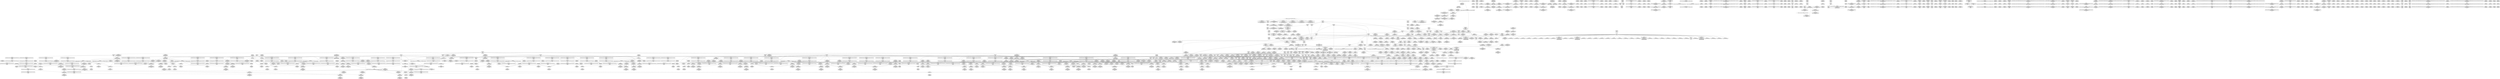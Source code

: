 digraph {
	CE0x4c537b0 [shape=record,shape=Mrecord,label="{CE0x4c537b0|32:_%struct.sock*,_:_CRE_16,24_|*MultipleSource*|Function::selinux_socket_getsockname&Arg::sock::|security/selinux/hooks.c,4226}"]
	CE0x4c7f2a0 [shape=record,shape=Mrecord,label="{CE0x4c7f2a0|sock_has_perm:_tmp9|security/selinux/hooks.c,3969|*SummSource*}"]
	CE0x4d20000 [shape=record,shape=Mrecord,label="{CE0x4d20000|rcu_read_lock:_call3|include/linux/rcupdate.h,882}"]
	CE0x4cc0610 [shape=record,shape=Mrecord,label="{CE0x4cc0610|i64*_getelementptr_inbounds_(_13_x_i64_,_13_x_i64_*___llvm_gcov_ctr126,_i64_0,_i64_9)|*Constant*|*SummSink*}"]
	CE0x4c6ff50 [shape=record,shape=Mrecord,label="{CE0x4c6ff50|rcu_read_lock:_tmp12|include/linux/rcupdate.h,882}"]
	CE0x4c6f170 [shape=record,shape=Mrecord,label="{CE0x4c6f170|avc_has_perm:_entry|*SummSource*}"]
	CE0x4c51650 [shape=record,shape=Mrecord,label="{CE0x4c51650|selinux_socket_getsockname:_tmp2|*SummSink*}"]
	CE0x4d00b70 [shape=record,shape=Mrecord,label="{CE0x4d00b70|i64_1|*Constant*}"]
	CE0x4d30250 [shape=record,shape=Mrecord,label="{CE0x4d30250|i64*_getelementptr_inbounds_(_11_x_i64_,_11_x_i64_*___llvm_gcov_ctr132,_i64_0,_i64_0)|*Constant*}"]
	CE0x4d0c1c0 [shape=record,shape=Mrecord,label="{CE0x4d0c1c0|__rcu_read_unlock:_tmp6|include/linux/rcupdate.h,245|*SummSource*}"]
	CE0x4cfde10 [shape=record,shape=Mrecord,label="{CE0x4cfde10|i64*_getelementptr_inbounds_(_4_x_i64_,_4_x_i64_*___llvm_gcov_ctr133,_i64_0,_i64_0)|*Constant*}"]
	CE0x4d62fc0 [shape=record,shape=Mrecord,label="{CE0x4d62fc0|__preempt_count_add:_tmp2|*SummSink*}"]
	CE0x4c8c820 [shape=record,shape=Mrecord,label="{CE0x4c8c820|i64*_getelementptr_inbounds_(_4_x_i64_,_4_x_i64_*___llvm_gcov_ctr130,_i64_0,_i64_0)|*Constant*}"]
	CE0x4cc1f90 [shape=record,shape=Mrecord,label="{CE0x4cc1f90|i8_1|*Constant*|*SummSource*}"]
	CE0x4d6af70 [shape=record,shape=Mrecord,label="{CE0x4d6af70|__preempt_count_add:_tmp5|./arch/x86/include/asm/preempt.h,72}"]
	CE0x4c76860 [shape=record,shape=Mrecord,label="{CE0x4c76860|rcu_read_lock:_tmp3|*SummSink*}"]
	CE0x4cbf7d0 [shape=record,shape=Mrecord,label="{CE0x4cbf7d0|i32_208|*Constant*|*SummSink*}"]
	CE0x4d01c20 [shape=record,shape=Mrecord,label="{CE0x4d01c20|__preempt_count_add:_do.body|*SummSink*}"]
	CE0x4d17040 [shape=record,shape=Mrecord,label="{CE0x4d17040|rcu_read_lock:_tmp4|include/linux/rcupdate.h,882}"]
	CE0x4d2e8c0 [shape=record,shape=Mrecord,label="{CE0x4d2e8c0|rcu_lock_acquire:_tmp5|include/linux/rcupdate.h,418}"]
	CE0x4cee5f0 [shape=record,shape=Mrecord,label="{CE0x4cee5f0|rcu_lock_acquire:_map|Function::rcu_lock_acquire&Arg::map::|*SummSource*}"]
	"CONST[source:0(mediator),value:2(dynamic)][purpose:{object}]"
	CE0x4d3f2b0 [shape=record,shape=Mrecord,label="{CE0x4d3f2b0|rcu_read_unlock:_tmp21|include/linux/rcupdate.h,935}"]
	CE0x4d2bb60 [shape=record,shape=Mrecord,label="{CE0x4d2bb60|__rcu_read_lock:_tmp7|include/linux/rcupdate.h,240|*SummSink*}"]
	CE0x4d22d00 [shape=record,shape=Mrecord,label="{CE0x4d22d00|rcu_read_lock:_tmp15|include/linux/rcupdate.h,882}"]
	CE0x4cd70e0 [shape=record,shape=Mrecord,label="{CE0x4cd70e0|task_sid:_task|Function::task_sid&Arg::task::|*SummSource*}"]
	CE0x4d2c140 [shape=record,shape=Mrecord,label="{CE0x4d2c140|_ret_void,_!dbg_!27719|./arch/x86/include/asm/preempt.h,73}"]
	CE0x4c58530 [shape=record,shape=Mrecord,label="{CE0x4c58530|GLOBAL:___rcu_read_lock|*Constant*|*SummSink*}"]
	CE0x4cf85a0 [shape=record,shape=Mrecord,label="{CE0x4cf85a0|task_sid:_tobool4|security/selinux/hooks.c,208|*SummSink*}"]
	CE0x4cf2f70 [shape=record,shape=Mrecord,label="{CE0x4cf2f70|task_sid:_call|security/selinux/hooks.c,208|*SummSink*}"]
	CE0x4d74c40 [shape=record,shape=Mrecord,label="{CE0x4d74c40|_call_void_mcount()_#3|*SummSink*}"]
	CE0x4d32be0 [shape=record,shape=Mrecord,label="{CE0x4d32be0|rcu_read_unlock:_tmp4|include/linux/rcupdate.h,933}"]
	CE0x4cd5790 [shape=record,shape=Mrecord,label="{CE0x4cd5790|8:_%struct.sock*,_:_SCME_43,44_}"]
	CE0x4cee060 [shape=record,shape=Mrecord,label="{CE0x4cee060|i64*_getelementptr_inbounds_(_4_x_i64_,_4_x_i64_*___llvm_gcov_ctr128,_i64_0,_i64_3)|*Constant*|*SummSink*}"]
	CE0x4c78cd0 [shape=record,shape=Mrecord,label="{CE0x4c78cd0|task_sid:_tobool1|security/selinux/hooks.c,208|*SummSink*}"]
	CE0x4cd0900 [shape=record,shape=Mrecord,label="{CE0x4cd0900|i32_4|*Constant*|*SummSource*}"]
	CE0x4d28400 [shape=record,shape=Mrecord,label="{CE0x4d28400|i64*_getelementptr_inbounds_(_11_x_i64_,_11_x_i64_*___llvm_gcov_ctr127,_i64_0,_i64_10)|*Constant*}"]
	CE0x4d6e220 [shape=record,shape=Mrecord,label="{CE0x4d6e220|__preempt_count_sub:_do.end|*SummSource*}"]
	CE0x4ced180 [shape=record,shape=Mrecord,label="{CE0x4ced180|_ret_void,_!dbg_!27717|include/linux/rcupdate.h,240|*SummSource*}"]
	CE0x4d7f1f0 [shape=record,shape=Mrecord,label="{CE0x4d7f1f0|GLOBAL:___preempt_count|Global_var:__preempt_count|*SummSource*}"]
	CE0x4d2d9f0 [shape=record,shape=Mrecord,label="{CE0x4d2d9f0|rcu_read_unlock:_tmp4|include/linux/rcupdate.h,933|*SummSource*}"]
	CE0x4d18780 [shape=record,shape=Mrecord,label="{CE0x4d18780|rcu_read_lock:_if.then|*SummSink*}"]
	CE0x4cc7d70 [shape=record,shape=Mrecord,label="{CE0x4cc7d70|_call_void_rcu_read_unlock()_#10,_!dbg_!27748|security/selinux/hooks.c,209|*SummSink*}"]
	CE0x4d34b40 [shape=record,shape=Mrecord,label="{CE0x4d34b40|_call_void_mcount()_#3}"]
	CE0x4c52460 [shape=record,shape=Mrecord,label="{CE0x4c52460|_ret_i32_%call1,_!dbg_!27715|security/selinux/hooks.c,4226|*SummSource*}"]
	CE0x4cbef00 [shape=record,shape=Mrecord,label="{CE0x4cbef00|sock_has_perm:_tmp2|*LoadInst*|security/selinux/hooks.c,3964|*SummSource*}"]
	CE0x4cbf4a0 [shape=record,shape=Mrecord,label="{CE0x4cbf4a0|i32_208|*Constant*}"]
	CE0x4ce1b00 [shape=record,shape=Mrecord,label="{CE0x4ce1b00|task_sid:_do.end}"]
	CE0x4c525d0 [shape=record,shape=Mrecord,label="{CE0x4c525d0|_ret_i32_%call1,_!dbg_!27715|security/selinux/hooks.c,4226|*SummSink*}"]
	CE0x4d14ba0 [shape=record,shape=Mrecord,label="{CE0x4d14ba0|rcu_read_unlock:_tmp3|*SummSource*}"]
	CE0x4cc3d00 [shape=record,shape=Mrecord,label="{CE0x4cc3d00|task_sid:_tmp15|security/selinux/hooks.c,208|*SummSource*}"]
	CE0x4d08310 [shape=record,shape=Mrecord,label="{CE0x4d08310|rcu_lock_release:___here}"]
	CE0x4cfa4e0 [shape=record,shape=Mrecord,label="{CE0x4cfa4e0|rcu_lock_release:_map|Function::rcu_lock_release&Arg::map::|*SummSource*}"]
	CE0x4cd74c0 [shape=record,shape=Mrecord,label="{CE0x4cd74c0|_ret_i32_%call7,_!dbg_!27749|security/selinux/hooks.c,210|*SummSource*}"]
	CE0x4d7f3b0 [shape=record,shape=Mrecord,label="{CE0x4d7f3b0|__rcu_read_unlock:_tmp2|*SummSource*}"]
	CE0x4d74b50 [shape=record,shape=Mrecord,label="{CE0x4d74b50|_call_void_mcount()_#3|*SummSource*}"]
	CE0x4c559e0 [shape=record,shape=Mrecord,label="{CE0x4c559e0|selinux_socket_getsockname:_tmp2}"]
	CE0x4c5b080 [shape=record,shape=Mrecord,label="{CE0x4c5b080|i64*_getelementptr_inbounds_(_4_x_i64_,_4_x_i64_*___llvm_gcov_ctr133,_i64_0,_i64_3)|*Constant*}"]
	CE0x4cc0c30 [shape=record,shape=Mrecord,label="{CE0x4cc0c30|task_sid:_tmp20|security/selinux/hooks.c,208|*SummSource*}"]
	CE0x4d120b0 [shape=record,shape=Mrecord,label="{CE0x4d120b0|i64*_getelementptr_inbounds_(_4_x_i64_,_4_x_i64_*___llvm_gcov_ctr128,_i64_0,_i64_0)|*Constant*|*SummSource*}"]
	CE0x4d037b0 [shape=record,shape=Mrecord,label="{CE0x4d037b0|i64_ptrtoint_(i8*_blockaddress(_rcu_lock_acquire,_%__here)_to_i64)|*Constant*|*SummSource*}"]
	CE0x4c914a0 [shape=record,shape=Mrecord,label="{CE0x4c914a0|i32_1|*Constant*}"]
	CE0x4ceeb90 [shape=record,shape=Mrecord,label="{CE0x4ceeb90|rcu_read_lock:_land.lhs.true|*SummSource*}"]
	CE0x4c44420 [shape=record,shape=Mrecord,label="{CE0x4c44420|get_current:_entry|*SummSource*}"]
	CE0x4cc5ab0 [shape=record,shape=Mrecord,label="{CE0x4cc5ab0|i64*_getelementptr_inbounds_(_13_x_i64_,_13_x_i64_*___llvm_gcov_ctr126,_i64_0,_i64_10)|*Constant*|*SummSink*}"]
	CE0x4c67d40 [shape=record,shape=Mrecord,label="{CE0x4c67d40|i64*_getelementptr_inbounds_(_4_x_i64_,_4_x_i64_*___llvm_gcov_ctr128,_i64_0,_i64_2)|*Constant*|*SummSink*}"]
	CE0x4ccfe30 [shape=record,shape=Mrecord,label="{CE0x4ccfe30|sock_has_perm:_sclass|security/selinux/hooks.c,3976|*SummSource*}"]
	CE0x4c47400 [shape=record,shape=Mrecord,label="{CE0x4c47400|selinux_socket_getsockname:_sk|security/selinux/hooks.c,4226|*SummSink*}"]
	CE0x4cf62e0 [shape=record,shape=Mrecord,label="{CE0x4cf62e0|_call_void_mcount()_#3}"]
	CE0x4c7f5f0 [shape=record,shape=Mrecord,label="{CE0x4c7f5f0|GLOBAL:_current_task|Global_var:current_task|*SummSink*}"]
	CE0x4c680e0 [shape=record,shape=Mrecord,label="{CE0x4c680e0|selinux_socket_getsockname:_entry}"]
	CE0x4d3bee0 [shape=record,shape=Mrecord,label="{CE0x4d3bee0|i64*_getelementptr_inbounds_(_11_x_i64_,_11_x_i64_*___llvm_gcov_ctr132,_i64_0,_i64_8)|*Constant*|*SummSink*}"]
	CE0x4c49490 [shape=record,shape=Mrecord,label="{CE0x4c49490|selinux_socket_getsockname:_sk|security/selinux/hooks.c,4226|*SummSource*}"]
	CE0x4cde2b0 [shape=record,shape=Mrecord,label="{CE0x4cde2b0|i64*_getelementptr_inbounds_(_4_x_i64_,_4_x_i64_*___llvm_gcov_ctr129,_i64_0,_i64_1)|*Constant*|*SummSource*}"]
	CE0x4d79840 [shape=record,shape=Mrecord,label="{CE0x4d79840|i8*_undef|*Constant*}"]
	CE0x4d61870 [shape=record,shape=Mrecord,label="{CE0x4d61870|i64_ptrtoint_(i8*_blockaddress(_rcu_lock_release,_%__here)_to_i64)|*Constant*|*SummSource*}"]
	CE0x4d2c9e0 [shape=record,shape=Mrecord,label="{CE0x4d2c9e0|__preempt_count_add:_entry|*SummSource*}"]
	CE0x4cdeae0 [shape=record,shape=Mrecord,label="{CE0x4cdeae0|_call_void_mcount()_#3}"]
	CE0x4cfd5c0 [shape=record,shape=Mrecord,label="{CE0x4cfd5c0|rcu_lock_acquire:_tmp4|include/linux/rcupdate.h,418}"]
	CE0x4c4c4a0 [shape=record,shape=Mrecord,label="{CE0x4c4c4a0|selinux_socket_getsockname:_sock|Function::selinux_socket_getsockname&Arg::sock::|*SummSource*}"]
	CE0x4c5d220 [shape=record,shape=Mrecord,label="{CE0x4c5d220|sock_has_perm:_ad|security/selinux/hooks.c, 3965}"]
	CE0x4db3f80 [shape=record,shape=Mrecord,label="{CE0x4db3f80|__preempt_count_sub:_tmp5|./arch/x86/include/asm/preempt.h,77|*SummSource*}"]
	CE0x4cf9040 [shape=record,shape=Mrecord,label="{CE0x4cf9040|rcu_read_unlock:_tmp22|include/linux/rcupdate.h,935}"]
	CE0x4c9b740 [shape=record,shape=Mrecord,label="{CE0x4c9b740|rcu_read_lock:_call3|include/linux/rcupdate.h,882|*SummSink*}"]
	CE0x4cfe5d0 [shape=record,shape=Mrecord,label="{CE0x4cfe5d0|__preempt_count_add:_tmp4|./arch/x86/include/asm/preempt.h,72|*SummSource*}"]
	CE0x4d11c50 [shape=record,shape=Mrecord,label="{CE0x4d11c50|rcu_read_lock:_do.end}"]
	CE0x4cee320 [shape=record,shape=Mrecord,label="{CE0x4cee320|GLOBAL:_rcu_lock_map|Global_var:rcu_lock_map|*SummSink*}"]
	CE0x4cfd1b0 [shape=record,shape=Mrecord,label="{CE0x4cfd1b0|i64*_getelementptr_inbounds_(_4_x_i64_,_4_x_i64_*___llvm_gcov_ctr134,_i64_0,_i64_0)|*Constant*|*SummSink*}"]
	CE0x4d615e0 [shape=record,shape=Mrecord,label="{CE0x4d615e0|i32_1|*Constant*}"]
	CE0x4c7a200 [shape=record,shape=Mrecord,label="{CE0x4c7a200|cred_sid:_security|security/selinux/hooks.c,196|*SummSource*}"]
	CE0x4ce7e70 [shape=record,shape=Mrecord,label="{CE0x4ce7e70|cred_sid:_tmp5|security/selinux/hooks.c,196|*SummSink*}"]
	CE0x4d67420 [shape=record,shape=Mrecord,label="{CE0x4d67420|i64*_getelementptr_inbounds_(_4_x_i64_,_4_x_i64_*___llvm_gcov_ctr133,_i64_0,_i64_2)|*Constant*|*SummSink*}"]
	CE0x4cdd7a0 [shape=record,shape=Mrecord,label="{CE0x4cdd7a0|i8_0|*Constant*}"]
	CE0x4cda670 [shape=record,shape=Mrecord,label="{CE0x4cda670|i64_2|*Constant*|*SummSink*}"]
	CE0x4d7d910 [shape=record,shape=Mrecord,label="{CE0x4d7d910|_ret_void,_!dbg_!27720|./arch/x86/include/asm/preempt.h,78|*SummSink*}"]
	CE0x4d336f0 [shape=record,shape=Mrecord,label="{CE0x4d336f0|GLOBAL:___preempt_count_add|*Constant*|*SummSource*}"]
	CE0x4d156b0 [shape=record,shape=Mrecord,label="{CE0x4d156b0|rcu_read_lock:_tmp5|include/linux/rcupdate.h,882}"]
	CE0x4d7e960 [shape=record,shape=Mrecord,label="{CE0x4d7e960|i64*_getelementptr_inbounds_(_4_x_i64_,_4_x_i64_*___llvm_gcov_ctr134,_i64_0,_i64_3)|*Constant*}"]
	CE0x4c76170 [shape=record,shape=Mrecord,label="{CE0x4c76170|_ret_void,_!dbg_!27717|include/linux/rcupdate.h,240|*SummSink*}"]
	CE0x4c4da70 [shape=record,shape=Mrecord,label="{CE0x4c4da70|rcu_read_unlock:_tmp1|*SummSink*}"]
	CE0x4cf8310 [shape=record,shape=Mrecord,label="{CE0x4cf8310|task_sid:_tobool4|security/selinux/hooks.c,208}"]
	CE0x4c6fba0 [shape=record,shape=Mrecord,label="{CE0x4c6fba0|rcu_read_lock:_tmp11|include/linux/rcupdate.h,882|*SummSource*}"]
	CE0x4c7f310 [shape=record,shape=Mrecord,label="{CE0x4c7f310|sock_has_perm:_tmp9|security/selinux/hooks.c,3969|*SummSink*}"]
	CE0x4cf8a40 [shape=record,shape=Mrecord,label="{CE0x4cf8a40|rcu_read_unlock:_tmp21|include/linux/rcupdate.h,935|*SummSink*}"]
	CE0x4c68000 [shape=record,shape=Mrecord,label="{CE0x4c68000|i64*_getelementptr_inbounds_(_4_x_i64_,_4_x_i64_*___llvm_gcov_ctr128,_i64_0,_i64_2)|*Constant*|*SummSource*}"]
	CE0x4cd8850 [shape=record,shape=Mrecord,label="{CE0x4cd8850|sock_has_perm:_call|security/selinux/hooks.c,3967}"]
	CE0x4cd4620 [shape=record,shape=Mrecord,label="{CE0x4cd4620|8:_%struct.sock*,_:_SCME_28,29_}"]
	CE0x4ccb630 [shape=record,shape=Mrecord,label="{CE0x4ccb630|i64*_getelementptr_inbounds_(_6_x_i64_,_6_x_i64_*___llvm_gcov_ctr327,_i64_0,_i64_3)|*Constant*|*SummSource*}"]
	CE0x4c79b80 [shape=record,shape=Mrecord,label="{CE0x4c79b80|task_sid:_tmp3}"]
	CE0x4cf5460 [shape=record,shape=Mrecord,label="{CE0x4cf5460|i64*_getelementptr_inbounds_(_2_x_i64_,_2_x_i64_*___llvm_gcov_ctr131,_i64_0,_i64_0)|*Constant*|*SummSource*}"]
	CE0x4c4f960 [shape=record,shape=Mrecord,label="{CE0x4c4f960|get_current:_tmp1|*SummSource*}"]
	CE0x4d310c0 [shape=record,shape=Mrecord,label="{CE0x4d310c0|_call_void___preempt_count_add(i32_1)_#10,_!dbg_!27711|include/linux/rcupdate.h,239|*SummSink*}"]
	CE0x4cdbba0 [shape=record,shape=Mrecord,label="{CE0x4cdbba0|sock_has_perm:_tmp11|security/selinux/hooks.c,3970|*SummSource*}"]
	CE0x4cd9420 [shape=record,shape=Mrecord,label="{CE0x4cd9420|16:_i32,_24:_i16,_:_CRE_24,26_|*MultipleSource*|*LoadInst*|security/selinux/hooks.c,3964|security/selinux/hooks.c,3964|security/selinux/hooks.c,3969}"]
	CE0x4c797b0 [shape=record,shape=Mrecord,label="{CE0x4c797b0|sock_has_perm:_sk_security|security/selinux/hooks.c,3964}"]
	CE0x4d78630 [shape=record,shape=Mrecord,label="{CE0x4d78630|void_(i32*,_i32,_i32*)*_asm_addl_$1,_%gs:$0_,_*m,ri,*m,_dirflag_,_fpsr_,_flags_|*SummSource*}"]
	CE0x4cf76e0 [shape=record,shape=Mrecord,label="{CE0x4cf76e0|task_sid:_tmp13|security/selinux/hooks.c,208}"]
	CE0x4c7d120 [shape=record,shape=Mrecord,label="{CE0x4c7d120|task_sid:_land.lhs.true2|*SummSource*}"]
	CE0x4cd6370 [shape=record,shape=Mrecord,label="{CE0x4cd6370|8:_%struct.sock*,_:_SCME_53,54_}"]
	CE0x4d256f0 [shape=record,shape=Mrecord,label="{CE0x4d256f0|i64*_getelementptr_inbounds_(_11_x_i64_,_11_x_i64_*___llvm_gcov_ctr127,_i64_0,_i64_9)|*Constant*|*SummSink*}"]
	CE0x4d2b330 [shape=record,shape=Mrecord,label="{CE0x4d2b330|_ret_void,_!dbg_!27719|./arch/x86/include/asm/preempt.h,73|*SummSink*}"]
	CE0x4d14600 [shape=record,shape=Mrecord,label="{CE0x4d14600|rcu_read_lock:_tmp4|include/linux/rcupdate.h,882|*SummSink*}"]
	CE0x4cdd010 [shape=record,shape=Mrecord,label="{CE0x4cdd010|sock_has_perm:_tmp4|security/selinux/hooks.c,3966|*SummSource*}"]
	CE0x4c95a70 [shape=record,shape=Mrecord,label="{CE0x4c95a70|get_current:_tmp3|*SummSource*}"]
	CE0x4d2cd40 [shape=record,shape=Mrecord,label="{CE0x4d2cd40|rcu_read_unlock:_call3|include/linux/rcupdate.h,933}"]
	CE0x4cfa0d0 [shape=record,shape=Mrecord,label="{CE0x4cfa0d0|rcu_lock_release:_entry|*SummSink*}"]
	CE0x4c78090 [shape=record,shape=Mrecord,label="{CE0x4c78090|get_current:_tmp|*SummSink*}"]
	CE0x4c97920 [shape=record,shape=Mrecord,label="{CE0x4c97920|sock_has_perm:_tmp|*SummSink*}"]
	CE0x4c9bc60 [shape=record,shape=Mrecord,label="{CE0x4c9bc60|rcu_read_unlock:_tmp11|include/linux/rcupdate.h,933|*SummSource*}"]
	CE0x4d03520 [shape=record,shape=Mrecord,label="{CE0x4d03520|%struct.lockdep_map*_null|*Constant*|*SummSink*}"]
	CE0x4d04620 [shape=record,shape=Mrecord,label="{CE0x4d04620|i64*_getelementptr_inbounds_(_4_x_i64_,_4_x_i64_*___llvm_gcov_ctr133,_i64_0,_i64_0)|*Constant*|*SummSink*}"]
	CE0x4c49120 [shape=record,shape=Mrecord,label="{CE0x4c49120|i32_0|*Constant*|*SummSink*}"]
	CE0x4c9c2b0 [shape=record,shape=Mrecord,label="{CE0x4c9c2b0|rcu_read_unlock:_tmp12|include/linux/rcupdate.h,933|*SummSink*}"]
	CE0x4d77070 [shape=record,shape=Mrecord,label="{CE0x4d77070|_call_void_asm_addl_$1,_%gs:$0_,_*m,ri,*m,_dirflag_,_fpsr_,_flags_(i32*___preempt_count,_i32_%val,_i32*___preempt_count)_#3,_!dbg_!27714,_!srcloc_!27717|./arch/x86/include/asm/preempt.h,72|*SummSink*}"]
	CE0x4c65540 [shape=record,shape=Mrecord,label="{CE0x4c65540|sock_has_perm:_if.end|*SummSink*}"]
	CE0x4ccdb10 [shape=record,shape=Mrecord,label="{CE0x4ccdb10|sock_has_perm:_sclass|security/selinux/hooks.c,3976|*SummSink*}"]
	CE0x4cdb760 [shape=record,shape=Mrecord,label="{CE0x4cdb760|sock_has_perm:_tmp10|security/selinux/hooks.c,3969|*SummSource*}"]
	CE0x4d18af0 [shape=record,shape=Mrecord,label="{CE0x4d18af0|rcu_read_unlock:_tmp8|include/linux/rcupdate.h,933}"]
	CE0x4cd3270 [shape=record,shape=Mrecord,label="{CE0x4cd3270|8:_%struct.sock*,_:_SCME_8,16_|*MultipleSource*|security/selinux/hooks.c, 3966|security/selinux/hooks.c,3966|security/selinux/hooks.c,3966}"]
	CE0x4cc8d60 [shape=record,shape=Mrecord,label="{CE0x4cc8d60|GLOBAL:_cred_sid|*Constant*}"]
	CE0x4c57770 [shape=record,shape=Mrecord,label="{CE0x4c57770|i64*_getelementptr_inbounds_(_2_x_i64_,_2_x_i64_*___llvm_gcov_ctr98,_i64_0,_i64_1)|*Constant*|*SummSource*}"]
	CE0x4d37960 [shape=record,shape=Mrecord,label="{CE0x4d37960|rcu_read_unlock:_do.body|*SummSink*}"]
	CE0x4d7e270 [shape=record,shape=Mrecord,label="{CE0x4d7e270|i64*_getelementptr_inbounds_(_4_x_i64_,_4_x_i64_*___llvm_gcov_ctr135,_i64_0,_i64_3)|*Constant*}"]
	CE0x4d38e40 [shape=record,shape=Mrecord,label="{CE0x4d38e40|i64*_getelementptr_inbounds_(_4_x_i64_,_4_x_i64_*___llvm_gcov_ctr133,_i64_0,_i64_2)|*Constant*}"]
	CE0x4d159a0 [shape=record,shape=Mrecord,label="{CE0x4d159a0|rcu_read_lock:_tmp6|include/linux/rcupdate.h,882}"]
	CE0x4d7f260 [shape=record,shape=Mrecord,label="{CE0x4d7f260|GLOBAL:___preempt_count|Global_var:__preempt_count}"]
	CE0x4d67260 [shape=record,shape=Mrecord,label="{CE0x4d67260|i64*_getelementptr_inbounds_(_4_x_i64_,_4_x_i64_*___llvm_gcov_ctr133,_i64_0,_i64_2)|*Constant*|*SummSource*}"]
	CE0x4d400d0 [shape=record,shape=Mrecord,label="{CE0x4d400d0|rcu_lock_acquire:_tmp}"]
	CE0x4d24370 [shape=record,shape=Mrecord,label="{CE0x4d24370|i8*_getelementptr_inbounds_(_25_x_i8_,_25_x_i8_*_.str45,_i32_0,_i32_0)|*Constant*|*SummSink*}"]
	CE0x4d24050 [shape=record,shape=Mrecord,label="{CE0x4d24050|i8*_getelementptr_inbounds_(_25_x_i8_,_25_x_i8_*_.str45,_i32_0,_i32_0)|*Constant*|*SummSource*}"]
	CE0x4ce0080 [shape=record,shape=Mrecord,label="{CE0x4ce0080|rcu_read_lock:_tmp6|include/linux/rcupdate.h,882|*SummSink*}"]
	CE0x4cd2de0 [shape=record,shape=Mrecord,label="{CE0x4cd2de0|_ret_i32_%retval.0,_!dbg_!27728|security/selinux/avc.c,775|*SummSource*}"]
	CE0x4cd4570 [shape=record,shape=Mrecord,label="{CE0x4cd4570|8:_%struct.sock*,_:_SCME_27,28_}"]
	CE0x4d0b450 [shape=record,shape=Mrecord,label="{CE0x4d0b450|__rcu_read_unlock:_tmp7|include/linux/rcupdate.h,245|*SummSink*}"]
	CE0x4d02ee0 [shape=record,shape=Mrecord,label="{CE0x4d02ee0|i32_2|*Constant*}"]
	CE0x4c68f50 [shape=record,shape=Mrecord,label="{CE0x4c68f50|cred_sid:_security|security/selinux/hooks.c,196|*SummSink*}"]
	CE0x4cf6bb0 [shape=record,shape=Mrecord,label="{CE0x4cf6bb0|task_sid:_tmp10|security/selinux/hooks.c,208}"]
	CE0x4c43ef0 [shape=record,shape=Mrecord,label="{CE0x4c43ef0|sock_has_perm:_entry|*SummSource*}"]
	CE0x4d2fcc0 [shape=record,shape=Mrecord,label="{CE0x4d2fcc0|rcu_read_unlock:_call|include/linux/rcupdate.h,933|*SummSink*}"]
	CE0x4d13ea0 [shape=record,shape=Mrecord,label="{CE0x4d13ea0|i64_1|*Constant*}"]
	CE0x4d6a910 [shape=record,shape=Mrecord,label="{CE0x4d6a910|i64*_getelementptr_inbounds_(_4_x_i64_,_4_x_i64_*___llvm_gcov_ctr135,_i64_0,_i64_2)|*Constant*|*SummSource*}"]
	CE0x4d24fb0 [shape=record,shape=Mrecord,label="{CE0x4d24fb0|i8*_getelementptr_inbounds_(_42_x_i8_,_42_x_i8_*_.str46,_i32_0,_i32_0)|*Constant*}"]
	CE0x4cd6ed0 [shape=record,shape=Mrecord,label="{CE0x4cd6ed0|task_sid:_entry|*SummSink*}"]
	CE0x4c76750 [shape=record,shape=Mrecord,label="{CE0x4c76750|rcu_read_lock:_tmp3|*SummSource*}"]
	CE0x4ce7000 [shape=record,shape=Mrecord,label="{CE0x4ce7000|rcu_read_lock:_tmp1|*SummSink*}"]
	CE0x4c56ee0 [shape=record,shape=Mrecord,label="{CE0x4c56ee0|get_current:_tmp2|*SummSink*}"]
	CE0x4cce180 [shape=record,shape=Mrecord,label="{CE0x4cce180|sock_has_perm:_net1|security/selinux/hooks.c,3973|*SummSink*}"]
	CE0x4c79bf0 [shape=record,shape=Mrecord,label="{CE0x4c79bf0|task_sid:_tmp3|*SummSource*}"]
	CE0x4d12b00 [shape=record,shape=Mrecord,label="{CE0x4d12b00|0:_i32,_4:_i32,_8:_i32,_12:_i32,_:_CMRE_4,8_|*MultipleSource*|security/selinux/hooks.c,196|security/selinux/hooks.c,197|*LoadInst*|security/selinux/hooks.c,196}"]
	CE0x4cc7910 [shape=record,shape=Mrecord,label="{CE0x4cc7910|i64*_getelementptr_inbounds_(_13_x_i64_,_13_x_i64_*___llvm_gcov_ctr126,_i64_0,_i64_12)|*Constant*}"]
	CE0x4d63b90 [shape=record,shape=Mrecord,label="{CE0x4d63b90|rcu_lock_release:_bb|*SummSource*}"]
	CE0x4cea810 [shape=record,shape=Mrecord,label="{CE0x4cea810|task_sid:_do.body5|*SummSink*}"]
	CE0x4cdce00 [shape=record,shape=Mrecord,label="{CE0x4cdce00|sock_has_perm:_tmp3|security/selinux/hooks.c,3964|*SummSink*}"]
	CE0x4cebf40 [shape=record,shape=Mrecord,label="{CE0x4cebf40|_call_void___rcu_read_lock()_#10,_!dbg_!27710|include/linux/rcupdate.h,879|*SummSink*}"]
	CE0x4d23fc0 [shape=record,shape=Mrecord,label="{CE0x4d23fc0|i8*_getelementptr_inbounds_(_25_x_i8_,_25_x_i8_*_.str45,_i32_0,_i32_0)|*Constant*}"]
	CE0x4cd8710 [shape=record,shape=Mrecord,label="{CE0x4cd8710|i32_8|*Constant*|*SummSource*}"]
	CE0x4cdbb30 [shape=record,shape=Mrecord,label="{CE0x4cdbb30|sock_has_perm:_tmp11|security/selinux/hooks.c,3970}"]
	CE0x4ccce30 [shape=record,shape=Mrecord,label="{CE0x4ccce30|sock_has_perm:_u|security/selinux/hooks.c,3973}"]
	CE0x4d2c770 [shape=record,shape=Mrecord,label="{CE0x4d2c770|__preempt_count_add:_entry}"]
	CE0x4c7b2d0 [shape=record,shape=Mrecord,label="{CE0x4c7b2d0|sock_has_perm:_cleanup|*SummSource*}"]
	CE0x4ce1040 [shape=record,shape=Mrecord,label="{CE0x4ce1040|sock_has_perm:_tmp18|security/selinux/hooks.c,3977|*SummSource*}"]
	CE0x4cc3e30 [shape=record,shape=Mrecord,label="{CE0x4cc3e30|task_sid:_tmp15|security/selinux/hooks.c,208|*SummSink*}"]
	CE0x4cfb460 [shape=record,shape=Mrecord,label="{CE0x4cfb460|__rcu_read_unlock:_entry}"]
	CE0x4d2f4a0 [shape=record,shape=Mrecord,label="{CE0x4d2f4a0|rcu_read_unlock:_tmp9|include/linux/rcupdate.h,933|*SummSink*}"]
	CE0x4d14520 [shape=record,shape=Mrecord,label="{CE0x4d14520|GLOBAL:___llvm_gcov_ctr132|Global_var:__llvm_gcov_ctr132|*SummSink*}"]
	CE0x4cf5720 [shape=record,shape=Mrecord,label="{CE0x4cf5720|i64_3|*Constant*|*SummSource*}"]
	CE0x4c86d10 [shape=record,shape=Mrecord,label="{CE0x4c86d10|i32_16|*Constant*|*SummSource*}"]
	CE0x4c59d60 [shape=record,shape=Mrecord,label="{CE0x4c59d60|sock_has_perm:_if.then|*SummSource*}"]
	CE0x4d25fc0 [shape=record,shape=Mrecord,label="{CE0x4d25fc0|rcu_read_lock:_tmp17|include/linux/rcupdate.h,882|*SummSink*}"]
	CE0x4d143b0 [shape=record,shape=Mrecord,label="{CE0x4d143b0|GLOBAL:___llvm_gcov_ctr132|Global_var:__llvm_gcov_ctr132|*SummSource*}"]
	CE0x4cec8e0 [shape=record,shape=Mrecord,label="{CE0x4cec8e0|cred_sid:_tmp6|security/selinux/hooks.c,197|*SummSink*}"]
	CE0x4cf7840 [shape=record,shape=Mrecord,label="{CE0x4cf7840|task_sid:_tmp13|security/selinux/hooks.c,208|*SummSource*}"]
	CE0x4d299a0 [shape=record,shape=Mrecord,label="{CE0x4d299a0|rcu_read_unlock:_tmp14|include/linux/rcupdate.h,933|*SummSource*}"]
	CE0x4d0bad0 [shape=record,shape=Mrecord,label="{CE0x4d0bad0|__preempt_count_add:_tmp|*SummSink*}"]
	CE0x4d689c0 [shape=record,shape=Mrecord,label="{CE0x4d689c0|__rcu_read_unlock:_tmp4|include/linux/rcupdate.h,244|*SummSource*}"]
	CE0x4cd9fa0 [shape=record,shape=Mrecord,label="{CE0x4cd9fa0|sock_has_perm:_cmp|security/selinux/hooks.c,3969}"]
	CE0x4d32850 [shape=record,shape=Mrecord,label="{CE0x4d32850|_call_void_mcount()_#3|*SummSource*}"]
	CE0x4c5b970 [shape=record,shape=Mrecord,label="{CE0x4c5b970|_ret_i32_%call7,_!dbg_!27749|security/selinux/hooks.c,210|*SummSink*}"]
	CE0x4d6a470 [shape=record,shape=Mrecord,label="{CE0x4d6a470|void_(i32*,_i32,_i32*)*_asm_addl_$1,_%gs:$0_,_*m,ri,*m,_dirflag_,_fpsr_,_flags_}"]
	CE0x4d286e0 [shape=record,shape=Mrecord,label="{CE0x4d286e0|i64*_getelementptr_inbounds_(_11_x_i64_,_11_x_i64_*___llvm_gcov_ctr127,_i64_0,_i64_10)|*Constant*|*SummSource*}"]
	CE0x4d61bb0 [shape=record,shape=Mrecord,label="{CE0x4d61bb0|i64_ptrtoint_(i8*_blockaddress(_rcu_lock_release,_%__here)_to_i64)|*Constant*|*SummSink*}"]
	CE0x4ccccf0 [shape=record,shape=Mrecord,label="{CE0x4ccccf0|i8_2|*Constant*|*SummSink*}"]
	CE0x4ce7ff0 [shape=record,shape=Mrecord,label="{CE0x4ce7ff0|cred_sid:_sid|security/selinux/hooks.c,197}"]
	CE0x4c7d450 [shape=record,shape=Mrecord,label="{CE0x4c7d450|i64*_getelementptr_inbounds_(_13_x_i64_,_13_x_i64_*___llvm_gcov_ctr126,_i64_0,_i64_0)|*Constant*|*SummSource*}"]
	CE0x4ce9420 [shape=record,shape=Mrecord,label="{CE0x4ce9420|cred_sid:_tmp2|*SummSink*}"]
	CE0x4c79740 [shape=record,shape=Mrecord,label="{CE0x4c79740|i32_0|*Constant*}"]
	CE0x4c9d430 [shape=record,shape=Mrecord,label="{CE0x4c9d430|task_sid:_bb|*SummSink*}"]
	CE0x4d22e30 [shape=record,shape=Mrecord,label="{CE0x4d22e30|rcu_read_lock:_tmp15|include/linux/rcupdate.h,882|*SummSource*}"]
	CE0x4d38180 [shape=record,shape=Mrecord,label="{CE0x4d38180|rcu_read_unlock:_tmp7|include/linux/rcupdate.h,933}"]
	CE0x4cd5fe0 [shape=record,shape=Mrecord,label="{CE0x4cd5fe0|8:_%struct.sock*,_:_SCME_50,51_}"]
	CE0x4c5bd10 [shape=record,shape=Mrecord,label="{CE0x4c5bd10|sock_has_perm:_sid|security/selinux/hooks.c,3969}"]
	CE0x4c77fa0 [shape=record,shape=Mrecord,label="{CE0x4c77fa0|8:_%struct.sock*,_:_SCME_18,20_|*MultipleSource*|security/selinux/hooks.c, 3966|security/selinux/hooks.c,3966|security/selinux/hooks.c,3966}"]
	CE0x4c6eeb0 [shape=record,shape=Mrecord,label="{CE0x4c6eeb0|selinux_socket_getsockname:_tmp3|*SummSource*}"]
	CE0x4cfad70 [shape=record,shape=Mrecord,label="{CE0x4cfad70|_call_void___rcu_read_unlock()_#10,_!dbg_!27734|include/linux/rcupdate.h,937|*SummSink*}"]
	CE0x4c4acb0 [shape=record,shape=Mrecord,label="{CE0x4c4acb0|_ret_%struct.task_struct*_%tmp4,_!dbg_!27714|./arch/x86/include/asm/current.h,14}"]
	CE0x4cf89d0 [shape=record,shape=Mrecord,label="{CE0x4cf89d0|rcu_read_unlock:_tmp21|include/linux/rcupdate.h,935|*SummSource*}"]
	CE0x4cef1a0 [shape=record,shape=Mrecord,label="{CE0x4cef1a0|task_sid:_tmp8|security/selinux/hooks.c,208|*SummSink*}"]
	CE0x4d741c0 [shape=record,shape=Mrecord,label="{CE0x4d741c0|GLOBAL:___preempt_count_sub|*Constant*}"]
	CE0x4c446e0 [shape=record,shape=Mrecord,label="{CE0x4c446e0|sock_has_perm:_task|Function::sock_has_perm&Arg::task::|*SummSource*}"]
	CE0x4cdf060 [shape=record,shape=Mrecord,label="{CE0x4cdf060|__preempt_count_sub:_tmp4|./arch/x86/include/asm/preempt.h,77|*SummSink*}"]
	CE0x4d29710 [shape=record,shape=Mrecord,label="{CE0x4d29710|cred_sid:_bb|*SummSink*}"]
	CE0x4d67030 [shape=record,shape=Mrecord,label="{CE0x4d67030|_call_void_asm_addl_$1,_%gs:$0_,_*m,ri,*m,_dirflag_,_fpsr_,_flags_(i32*___preempt_count,_i32_%sub,_i32*___preempt_count)_#3,_!dbg_!27717,_!srcloc_!27718|./arch/x86/include/asm/preempt.h,77}"]
	CE0x4c58610 [shape=record,shape=Mrecord,label="{CE0x4c58610|GLOBAL:___rcu_read_lock|*Constant*|*SummSource*}"]
	CE0x4cd5400 [shape=record,shape=Mrecord,label="{CE0x4cd5400|8:_%struct.sock*,_:_SCME_40,41_}"]
	CE0x4d03910 [shape=record,shape=Mrecord,label="{CE0x4d03910|i64_ptrtoint_(i8*_blockaddress(_rcu_lock_acquire,_%__here)_to_i64)|*Constant*|*SummSink*}"]
	CE0x4d01700 [shape=record,shape=Mrecord,label="{CE0x4d01700|rcu_lock_release:_tmp3|*SummSink*}"]
	CE0x4ce0b80 [shape=record,shape=Mrecord,label="{CE0x4ce0b80|i64*_getelementptr_inbounds_(_6_x_i64_,_6_x_i64_*___llvm_gcov_ctr327,_i64_0,_i64_5)|*Constant*}"]
	CE0x4d0b1e0 [shape=record,shape=Mrecord,label="{CE0x4d0b1e0|__rcu_read_unlock:_tmp6|include/linux/rcupdate.h,245|*SummSink*}"]
	CE0x4d29030 [shape=record,shape=Mrecord,label="{CE0x4d29030|rcu_read_lock:_tmp22|include/linux/rcupdate.h,884|*SummSource*}"]
	CE0x4cc9ab0 [shape=record,shape=Mrecord,label="{CE0x4cc9ab0|_ret_i32_%tmp6,_!dbg_!27716|security/selinux/hooks.c,197|*SummSink*}"]
	CE0x4c4ee00 [shape=record,shape=Mrecord,label="{CE0x4c4ee00|_call_void_mcount()_#3|*SummSource*}"]
	CE0x4d107a0 [shape=record,shape=Mrecord,label="{CE0x4d107a0|_call_void_mcount()_#3|*SummSink*}"]
	CE0x4c4a3c0 [shape=record,shape=Mrecord,label="{CE0x4c4a3c0|selinux_socket_getsockname:_tmp|*SummSink*}"]
	CE0x4d17970 [shape=record,shape=Mrecord,label="{CE0x4d17970|i64_2|*Constant*}"]
	CE0x4c5cfb0 [shape=record,shape=Mrecord,label="{CE0x4c5cfb0|i32_1|*Constant*|*SummSink*}"]
	CE0x4cbfe20 [shape=record,shape=Mrecord,label="{CE0x4cbfe20|i8*_getelementptr_inbounds_(_41_x_i8_,_41_x_i8_*_.str44,_i32_0,_i32_0)|*Constant*}"]
	CE0x4d95ff0 [shape=record,shape=Mrecord,label="{CE0x4d95ff0|__preempt_count_sub:_entry|*SummSource*}"]
	CE0x4d040f0 [shape=record,shape=Mrecord,label="{CE0x4d040f0|i64*_getelementptr_inbounds_(_4_x_i64_,_4_x_i64_*___llvm_gcov_ctr130,_i64_0,_i64_3)|*Constant*|*SummSink*}"]
	CE0x4d392a0 [shape=record,shape=Mrecord,label="{CE0x4d392a0|GLOBAL:_rcu_read_unlock.__warned|Global_var:rcu_read_unlock.__warned|*SummSource*}"]
	CE0x4c58e30 [shape=record,shape=Mrecord,label="{CE0x4c58e30|GLOBAL:_get_current|*Constant*|*SummSink*}"]
	CE0x4d01220 [shape=record,shape=Mrecord,label="{CE0x4d01220|__preempt_count_sub:_tmp5|./arch/x86/include/asm/preempt.h,77}"]
	CE0x4d751b0 [shape=record,shape=Mrecord,label="{CE0x4d751b0|__rcu_read_lock:_bb}"]
	CE0x4d2f060 [shape=record,shape=Mrecord,label="{CE0x4d2f060|rcu_read_unlock:_tobool1|include/linux/rcupdate.h,933|*SummSource*}"]
	CE0x4c83640 [shape=record,shape=Mrecord,label="{CE0x4c83640|_ret_i32_%retval.0,_!dbg_!27740|security/selinux/hooks.c,3977|*SummSource*}"]
	CE0x4cfb4d0 [shape=record,shape=Mrecord,label="{CE0x4cfb4d0|__rcu_read_unlock:_entry|*SummSource*}"]
	CE0x4d3c890 [shape=record,shape=Mrecord,label="{CE0x4d3c890|rcu_read_unlock:_tmp18|include/linux/rcupdate.h,933}"]
	CE0x4395130 [shape=record,shape=Mrecord,label="{CE0x4395130|GLOBAL:_sock_has_perm|*Constant*|*SummSource*}"]
	CE0x4d3ed30 [shape=record,shape=Mrecord,label="{CE0x4d3ed30|rcu_read_unlock:_tmp20|include/linux/rcupdate.h,933|*SummSink*}"]
	CE0x4d75320 [shape=record,shape=Mrecord,label="{CE0x4d75320|__rcu_read_unlock:_tmp1|*SummSource*}"]
	CE0x4d36bd0 [shape=record,shape=Mrecord,label="{CE0x4d36bd0|__rcu_read_unlock:_tmp5|include/linux/rcupdate.h,244|*SummSink*}"]
	CE0x4d24750 [shape=record,shape=Mrecord,label="{CE0x4d24750|i32_883|*Constant*|*SummSource*}"]
	CE0x4d1db70 [shape=record,shape=Mrecord,label="{CE0x4d1db70|__preempt_count_sub:_tmp2|*SummSink*}"]
	CE0x4ccef00 [shape=record,shape=Mrecord,label="{CE0x4ccef00|sock_has_perm:_tmp15|security/selinux/hooks.c,3974|*SummSource*}"]
	CE0x4cf0ad0 [shape=record,shape=Mrecord,label="{CE0x4cf0ad0|rcu_read_lock:_tmp7|include/linux/rcupdate.h,882|*SummSink*}"]
	CE0x4d3b8a0 [shape=record,shape=Mrecord,label="{CE0x4d3b8a0|rcu_read_unlock:_tmp16|include/linux/rcupdate.h,933|*SummSink*}"]
	CE0x4d62d40 [shape=record,shape=Mrecord,label="{CE0x4d62d40|GLOBAL:___preempt_count_sub|*Constant*|*SummSource*}"]
	CE0x4cd5070 [shape=record,shape=Mrecord,label="{CE0x4cd5070|8:_%struct.sock*,_:_SCME_37,38_}"]
	CE0x4d34110 [shape=record,shape=Mrecord,label="{CE0x4d34110|rcu_read_unlock:_do.end|*SummSource*}"]
	CE0x4d777f0 [shape=record,shape=Mrecord,label="{CE0x4d777f0|GLOBAL:_lock_acquire|*Constant*|*SummSink*}"]
	CE0x4cd2aa0 [shape=record,shape=Mrecord,label="{CE0x4cd2aa0|avc_has_perm:_auditdata|Function::avc_has_perm&Arg::auditdata::|*SummSource*}"]
	CE0x6a17a50 [shape=record,shape=Mrecord,label="{CE0x6a17a50|GLOBAL:_sock_has_perm|*Constant*}"]
	CE0x4d33d30 [shape=record,shape=Mrecord,label="{CE0x4d33d30|__rcu_read_unlock:_tmp5|include/linux/rcupdate.h,244}"]
	CE0x4d68d50 [shape=record,shape=Mrecord,label="{CE0x4d68d50|_call_void_mcount()_#3}"]
	CE0x4c95ba0 [shape=record,shape=Mrecord,label="{CE0x4c95ba0|i32_59|*Constant*|*SummSource*}"]
	CE0x4cfb290 [shape=record,shape=Mrecord,label="{CE0x4cfb290|GLOBAL:___rcu_read_unlock|*Constant*|*SummSink*}"]
	CE0x4cd5660 [shape=record,shape=Mrecord,label="{CE0x4cd5660|8:_%struct.sock*,_:_SCME_42,43_}"]
	CE0x4d74f60 [shape=record,shape=Mrecord,label="{CE0x4d74f60|__preempt_count_add:_tmp6|./arch/x86/include/asm/preempt.h,73|*SummSource*}"]
	CE0x4ce27d0 [shape=record,shape=Mrecord,label="{CE0x4ce27d0|task_sid:_do.end6|*SummSink*}"]
	CE0x4c724a0 [shape=record,shape=Mrecord,label="{CE0x4c724a0|task_sid:_tmp11|security/selinux/hooks.c,208|*SummSource*}"]
	CE0x4d77db0 [shape=record,shape=Mrecord,label="{CE0x4d77db0|rcu_lock_release:_tmp2|*SummSource*}"]
	CE0x4c543e0 [shape=record,shape=Mrecord,label="{CE0x4c543e0|i32_0|*Constant*}"]
	CE0x4c793e0 [shape=record,shape=Mrecord,label="{CE0x4c793e0|cred_sid:_tmp4|*LoadInst*|security/selinux/hooks.c,196}"]
	CE0x4cd5c50 [shape=record,shape=Mrecord,label="{CE0x4cd5c50|8:_%struct.sock*,_:_SCME_47,48_}"]
	CE0x4ce0380 [shape=record,shape=Mrecord,label="{CE0x4ce0380|_ret_i32_%retval.0,_!dbg_!27728|security/selinux/avc.c,775|*SummSink*}"]
	CE0x4cf3870 [shape=record,shape=Mrecord,label="{CE0x4cf3870|task_sid:_if.end|*SummSink*}"]
	CE0x4cedb90 [shape=record,shape=Mrecord,label="{CE0x4cedb90|task_sid:_tmp1}"]
	CE0x4d60780 [shape=record,shape=Mrecord,label="{CE0x4d60780|COLLAPSED:_GCMRE___llvm_gcov_ctr134_internal_global_4_x_i64_zeroinitializer:_elem_0:default:}"]
	CE0x4cfe080 [shape=record,shape=Mrecord,label="{CE0x4cfe080|__rcu_read_lock:_tmp2|*SummSource*}"]
	CE0x4c44030 [shape=record,shape=Mrecord,label="{CE0x4c44030|selinux_socket_getsockname:_tmp|*SummSource*}"]
	CE0x4cc6b60 [shape=record,shape=Mrecord,label="{CE0x4cc6b60|i64*_getelementptr_inbounds_(_13_x_i64_,_13_x_i64_*___llvm_gcov_ctr126,_i64_0,_i64_11)|*Constant*|*SummSink*}"]
	CE0x4db4970 [shape=record,shape=Mrecord,label="{CE0x4db4970|i64*_getelementptr_inbounds_(_4_x_i64_,_4_x_i64_*___llvm_gcov_ctr135,_i64_0,_i64_0)|*Constant*}"]
	CE0x4c6b720 [shape=record,shape=Mrecord,label="{CE0x4c6b720|get_current:_bb|*SummSink*}"]
	CE0x4cd95e0 [shape=record,shape=Mrecord,label="{CE0x4cd95e0|sock_has_perm:_tmp6|security/selinux/hooks.c,3969}"]
	CE0x4cf7400 [shape=record,shape=Mrecord,label="{CE0x4cf7400|task_sid:_tmp12|security/selinux/hooks.c,208|*SummSource*}"]
	CE0x4c7e8c0 [shape=record,shape=Mrecord,label="{CE0x4c7e8c0|i64*_getelementptr_inbounds_(_13_x_i64_,_13_x_i64_*___llvm_gcov_ctr126,_i64_0,_i64_1)|*Constant*}"]
	CE0x4d11530 [shape=record,shape=Mrecord,label="{CE0x4d11530|rcu_read_lock:_call|include/linux/rcupdate.h,882}"]
	CE0x4cfd830 [shape=record,shape=Mrecord,label="{CE0x4cfd830|rcu_lock_acquire:_tmp4|include/linux/rcupdate.h,418|*SummSink*}"]
	CE0x4cd58c0 [shape=record,shape=Mrecord,label="{CE0x4cd58c0|8:_%struct.sock*,_:_SCME_44,45_}"]
	CE0x4c9d340 [shape=record,shape=Mrecord,label="{CE0x4c9d340|task_sid:_bb|*SummSource*}"]
	CE0x4d34dd0 [shape=record,shape=Mrecord,label="{CE0x4d34dd0|__rcu_read_lock:_tmp4|include/linux/rcupdate.h,239|*SummSink*}"]
	CE0x4d63890 [shape=record,shape=Mrecord,label="{CE0x4d63890|_call_void_asm_addl_$1,_%gs:$0_,_*m,ri,*m,_dirflag_,_fpsr_,_flags_(i32*___preempt_count,_i32_%sub,_i32*___preempt_count)_#3,_!dbg_!27717,_!srcloc_!27718|./arch/x86/include/asm/preempt.h,77|*SummSink*}"]
	CE0x4ce1230 [shape=record,shape=Mrecord,label="{CE0x4ce1230|sock_has_perm:_tmp19|security/selinux/hooks.c,3977|*SummSink*}"]
	CE0x4d14ca0 [shape=record,shape=Mrecord,label="{CE0x4d14ca0|rcu_read_unlock:_tmp3|*SummSink*}"]
	CE0x4cf3690 [shape=record,shape=Mrecord,label="{CE0x4cf3690|task_sid:_if.end}"]
	CE0x4ce8a50 [shape=record,shape=Mrecord,label="{CE0x4ce8a50|rcu_read_lock:_tmp1}"]
	CE0x4c7e360 [shape=record,shape=Mrecord,label="{CE0x4c7e360|rcu_read_lock:_tmp|*SummSource*}"]
	CE0x4d7d4a0 [shape=record,shape=Mrecord,label="{CE0x4d7d4a0|__preempt_count_sub:_val|Function::__preempt_count_sub&Arg::val::|*SummSource*}"]
	CE0x4d11b60 [shape=record,shape=Mrecord,label="{CE0x4d11b60|rcu_read_lock:_land.lhs.true2|*SummSink*}"]
	CE0x4cdc6f0 [shape=record,shape=Mrecord,label="{CE0x4cdc6f0|i64*_getelementptr_inbounds_(_6_x_i64_,_6_x_i64_*___llvm_gcov_ctr327,_i64_0,_i64_4)|*Constant*}"]
	CE0x4d043a0 [shape=record,shape=Mrecord,label="{CE0x4d043a0|rcu_lock_acquire:_tmp6|*SummSink*}"]
	CE0x4c4d920 [shape=record,shape=Mrecord,label="{CE0x4c4d920|rcu_read_unlock:_tmp1|*SummSource*}"]
	CE0x4c5c4b0 [shape=record,shape=Mrecord,label="{CE0x4c5c4b0|16:_i32,_24:_i16,_:_CRE_16,20_|*MultipleSource*|*LoadInst*|security/selinux/hooks.c,3964|security/selinux/hooks.c,3964|security/selinux/hooks.c,3969}"]
	CE0x4cf6930 [shape=record,shape=Mrecord,label="{CE0x4cf6930|i64_4|*Constant*}"]
	CE0x4cee470 [shape=record,shape=Mrecord,label="{CE0x4cee470|rcu_lock_acquire:_map|Function::rcu_lock_acquire&Arg::map::}"]
	CE0x4d23d70 [shape=record,shape=Mrecord,label="{CE0x4d23d70|GLOBAL:_lockdep_rcu_suspicious|*Constant*}"]
	CE0x4c54520 [shape=record,shape=Mrecord,label="{CE0x4c54520|selinux_socket_getsockname:_call|security/selinux/hooks.c,4226}"]
	CE0x4d22750 [shape=record,shape=Mrecord,label="{CE0x4d22750|rcu_read_lock:_tmp14|include/linux/rcupdate.h,882}"]
	CE0x4cf0db0 [shape=record,shape=Mrecord,label="{CE0x4cf0db0|GLOBAL:_rcu_read_lock.__warned|Global_var:rcu_read_lock.__warned}"]
	CE0x4cf91b0 [shape=record,shape=Mrecord,label="{CE0x4cf91b0|rcu_read_unlock:_tmp22|include/linux/rcupdate.h,935|*SummSource*}"]
	CE0x4d2f2f0 [shape=record,shape=Mrecord,label="{CE0x4d2f2f0|i64*_getelementptr_inbounds_(_11_x_i64_,_11_x_i64_*___llvm_gcov_ctr132,_i64_0,_i64_8)|*Constant*}"]
	CE0x4cdc820 [shape=record,shape=Mrecord,label="{CE0x4cdc820|i64*_getelementptr_inbounds_(_6_x_i64_,_6_x_i64_*___llvm_gcov_ctr327,_i64_0,_i64_4)|*Constant*|*SummSource*}"]
	CE0x4c753a0 [shape=record,shape=Mrecord,label="{CE0x4c753a0|i32_77|*Constant*|*SummSource*}"]
	CE0x4c7dce0 [shape=record,shape=Mrecord,label="{CE0x4c7dce0|GLOBAL:_task_sid.__warned|Global_var:task_sid.__warned|*SummSink*}"]
	CE0x4ccf230 [shape=record,shape=Mrecord,label="{CE0x4ccf230|sock_has_perm:_sk4|security/selinux/hooks.c,3974}"]
	CE0x4c57560 [shape=record,shape=Mrecord,label="{CE0x4c57560|get_current:_tmp4|./arch/x86/include/asm/current.h,14}"]
	CE0x4cea750 [shape=record,shape=Mrecord,label="{CE0x4cea750|task_sid:_do.body5|*SummSource*}"]
	CE0x4d97140 [shape=record,shape=Mrecord,label="{CE0x4d97140|__preempt_count_add:_tmp3|*SummSink*}"]
	CE0x4cc3850 [shape=record,shape=Mrecord,label="{CE0x4cc3850|task_sid:_tmp14|security/selinux/hooks.c,208|*SummSink*}"]
	CE0x4c6c670 [shape=record,shape=Mrecord,label="{CE0x4c6c670|i64*_getelementptr_inbounds_(_11_x_i64_,_11_x_i64_*___llvm_gcov_ctr132,_i64_0,_i64_1)|*Constant*}"]
	CE0x4cccc80 [shape=record,shape=Mrecord,label="{CE0x4cccc80|sock_has_perm:_u|security/selinux/hooks.c,3973|*SummSink*}"]
	CE0x4d082a0 [shape=record,shape=Mrecord,label="{CE0x4d082a0|_call_void___preempt_count_sub(i32_1)_#10,_!dbg_!27715|include/linux/rcupdate.h,244|*SummSource*}"]
	CE0x4c9c140 [shape=record,shape=Mrecord,label="{CE0x4c9c140|rcu_read_unlock:_tmp12|include/linux/rcupdate.h,933|*SummSource*}"]
	CE0x4c6b790 [shape=record,shape=Mrecord,label="{CE0x4c6b790|%struct.task_struct*_(%struct.task_struct**)*_asm_movq_%gs:$_1:P_,$0_,_r,im,_dirflag_,_fpsr_,_flags_}"]
	CE0x4c531d0 [shape=record,shape=Mrecord,label="{CE0x4c531d0|_call_void_mcount()_#3|*SummSink*}"]
	CE0x4d13f10 [shape=record,shape=Mrecord,label="{CE0x4d13f10|rcu_lock_release:_tmp1}"]
	CE0x4cd05d0 [shape=record,shape=Mrecord,label="{CE0x4cd05d0|sock_has_perm:_tmp16|security/selinux/hooks.c,3976|*SummSink*}"]
	CE0x4cc3420 [shape=record,shape=Mrecord,label="{CE0x4cc3420|i64_6|*Constant*}"]
	CE0x4ce9030 [shape=record,shape=Mrecord,label="{CE0x4ce9030|task_sid:_tobool|security/selinux/hooks.c,208|*SummSource*}"]
	CE0x4ce08d0 [shape=record,shape=Mrecord,label="{CE0x4ce08d0|sock_has_perm:_retval.0|*SummSink*}"]
	CE0x4cd5eb0 [shape=record,shape=Mrecord,label="{CE0x4cd5eb0|8:_%struct.sock*,_:_SCME_49,50_}"]
	CE0x4c49bf0 [shape=record,shape=Mrecord,label="{CE0x4c49bf0|i64*_getelementptr_inbounds_(_2_x_i64_,_2_x_i64_*___llvm_gcov_ctr363,_i64_0,_i64_1)|*Constant*|*SummSink*}"]
	CE0x4c4a7e0 [shape=record,shape=Mrecord,label="{CE0x4c4a7e0|GLOBAL:_get_current|*Constant*|*SummSource*}"]
	CE0x4d23480 [shape=record,shape=Mrecord,label="{CE0x4d23480|rcu_read_lock:_tmp16|include/linux/rcupdate.h,882|*SummSink*}"]
	CE0x4cf0310 [shape=record,shape=Mrecord,label="{CE0x4cf0310|rcu_read_lock:_tmp2}"]
	CE0x4cfe1d0 [shape=record,shape=Mrecord,label="{CE0x4cfe1d0|i64*_getelementptr_inbounds_(_4_x_i64_,_4_x_i64_*___llvm_gcov_ctr128,_i64_0,_i64_1)|*Constant*|*SummSource*}"]
	CE0x4c72ae0 [shape=record,shape=Mrecord,label="{CE0x4c72ae0|_call_void_mcount()_#3|*SummSink*}"]
	CE0x4d27950 [shape=record,shape=Mrecord,label="{CE0x4d27950|rcu_read_lock:_tmp21|include/linux/rcupdate.h,884|*SummSource*}"]
	CE0x4cc94b0 [shape=record,shape=Mrecord,label="{CE0x4cc94b0|cred_sid:_cred|Function::cred_sid&Arg::cred::}"]
	CE0x4ce8df0 [shape=record,shape=Mrecord,label="{CE0x4ce8df0|task_sid:_real_cred|security/selinux/hooks.c,208|*SummSource*}"]
	CE0x4c6fd10 [shape=record,shape=Mrecord,label="{CE0x4c6fd10|rcu_read_lock:_tmp11|include/linux/rcupdate.h,882|*SummSink*}"]
	CE0x4cf5c60 [shape=record,shape=Mrecord,label="{CE0x4cf5c60|i32_0|*Constant*}"]
	CE0x4cd64a0 [shape=record,shape=Mrecord,label="{CE0x4cd64a0|8:_%struct.sock*,_:_SCME_54,55_}"]
	CE0x4d62800 [shape=record,shape=Mrecord,label="{CE0x4d62800|__rcu_read_unlock:_do.body|*SummSource*}"]
	CE0x4c57300 [shape=record,shape=Mrecord,label="{CE0x4c57300|get_current:_tmp3}"]
	CE0x4d06ed0 [shape=record,shape=Mrecord,label="{CE0x4d06ed0|__preempt_count_sub:_tmp3|*SummSink*}"]
	CE0x4c4c200 [shape=record,shape=Mrecord,label="{CE0x4c4c200|i64_1|*Constant*|*SummSource*}"]
	CE0x4d613d0 [shape=record,shape=Mrecord,label="{CE0x4d613d0|GLOBAL:_lock_release|*Constant*|*SummSink*}"]
	CE0x4d674c0 [shape=record,shape=Mrecord,label="{CE0x4d674c0|rcu_lock_release:_tmp4|include/linux/rcupdate.h,423}"]
	CE0x4cfb0e0 [shape=record,shape=Mrecord,label="{CE0x4cfb0e0|GLOBAL:___rcu_read_unlock|*Constant*|*SummSource*}"]
	CE0x4cd1d20 [shape=record,shape=Mrecord,label="{CE0x4cd1d20|rcu_read_lock:_tmp9|include/linux/rcupdate.h,882|*SummSource*}"]
	CE0x4cc24e0 [shape=record,shape=Mrecord,label="{CE0x4cc24e0|_call_void_lockdep_rcu_suspicious(i8*_getelementptr_inbounds_(_25_x_i8_,_25_x_i8_*_.str3,_i32_0,_i32_0),_i32_208,_i8*_getelementptr_inbounds_(_41_x_i8_,_41_x_i8_*_.str44,_i32_0,_i32_0))_#10,_!dbg_!27732|security/selinux/hooks.c,208|*SummSource*}"]
	CE0x4ceb780 [shape=record,shape=Mrecord,label="{CE0x4ceb780|task_sid:_tobool1|security/selinux/hooks.c,208}"]
	CE0x4ce2710 [shape=record,shape=Mrecord,label="{CE0x4ce2710|task_sid:_do.end6|*SummSource*}"]
	CE0x4d28160 [shape=record,shape=Mrecord,label="{CE0x4d28160|rcu_read_lock:_tmp21|include/linux/rcupdate.h,884}"]
	CE0x4cc03b0 [shape=record,shape=Mrecord,label="{CE0x4cc03b0|i64*_getelementptr_inbounds_(_13_x_i64_,_13_x_i64_*___llvm_gcov_ctr126,_i64_0,_i64_9)|*Constant*}"]
	CE0x4d05660 [shape=record,shape=Mrecord,label="{CE0x4d05660|_call_void_asm_sideeffect_,_memory_,_dirflag_,_fpsr_,_flags_()_#3,_!dbg_!27711,_!srcloc_!27714|include/linux/rcupdate.h,244|*SummSink*}"]
	CE0x4d01980 [shape=record,shape=Mrecord,label="{CE0x4d01980|_call_void_mcount()_#3}"]
	CE0x4c8f800 [shape=record,shape=Mrecord,label="{CE0x4c8f800|sock_has_perm:_tmp13|security/selinux/hooks.c,3972}"]
	CE0x4cc3ba0 [shape=record,shape=Mrecord,label="{CE0x4cc3ba0|task_sid:_tmp15|security/selinux/hooks.c,208}"]
	CE0x4d0e1f0 [shape=record,shape=Mrecord,label="{CE0x4d0e1f0|__preempt_count_sub:_tmp|*SummSource*}"]
	CE0x4d7e390 [shape=record,shape=Mrecord,label="{CE0x4d7e390|__rcu_read_unlock:_tmp3}"]
	CE0x4cf2aa0 [shape=record,shape=Mrecord,label="{CE0x4cf2aa0|i64*_getelementptr_inbounds_(_11_x_i64_,_11_x_i64_*___llvm_gcov_ctr127,_i64_0,_i64_1)|*Constant*|*SummSource*}"]
	CE0x4cca410 [shape=record,shape=Mrecord,label="{CE0x4cca410|GLOBAL:_rcu_read_unlock|*Constant*|*SummSource*}"]
	CE0x4cf53f0 [shape=record,shape=Mrecord,label="{CE0x4cf53f0|i64*_getelementptr_inbounds_(_2_x_i64_,_2_x_i64_*___llvm_gcov_ctr131,_i64_0,_i64_0)|*Constant*}"]
	CE0x4c76ba0 [shape=record,shape=Mrecord,label="{CE0x4c76ba0|GLOBAL:_rcu_read_lock|*Constant*|*SummSink*}"]
	CE0x4d30f50 [shape=record,shape=Mrecord,label="{CE0x4d30f50|_call_void___preempt_count_add(i32_1)_#10,_!dbg_!27711|include/linux/rcupdate.h,239|*SummSource*}"]
	CE0x4cfabd0 [shape=record,shape=Mrecord,label="{CE0x4cfabd0|_call_void___rcu_read_unlock()_#10,_!dbg_!27734|include/linux/rcupdate.h,937}"]
	CE0x4ce1790 [shape=record,shape=Mrecord,label="{CE0x4ce1790|sock_has_perm:_tmp19|security/selinux/hooks.c,3977|*SummSource*}"]
	CE0x4d3c5d0 [shape=record,shape=Mrecord,label="{CE0x4d3c5d0|rcu_read_unlock:_tmp17|include/linux/rcupdate.h,933|*SummSink*}"]
	CE0x4d33200 [shape=record,shape=Mrecord,label="{CE0x4d33200|rcu_read_unlock:_do.body}"]
	CE0x4d96c40 [shape=record,shape=Mrecord,label="{CE0x4d96c40|_call_void_mcount()_#3|*SummSink*}"]
	CE0x4cc9820 [shape=record,shape=Mrecord,label="{CE0x4cc9820|_ret_i32_%tmp6,_!dbg_!27716|security/selinux/hooks.c,197}"]
	CE0x4d7f420 [shape=record,shape=Mrecord,label="{CE0x4d7f420|__rcu_read_unlock:_tmp2|*SummSink*}"]
	CE0x4d160d0 [shape=record,shape=Mrecord,label="{CE0x4d160d0|i64*_getelementptr_inbounds_(_4_x_i64_,_4_x_i64_*___llvm_gcov_ctr130,_i64_0,_i64_1)|*Constant*|*SummSource*}"]
	CE0x4cf95f0 [shape=record,shape=Mrecord,label="{CE0x4cf95f0|_call_void_rcu_lock_release(%struct.lockdep_map*_rcu_lock_map)_#10,_!dbg_!27733|include/linux/rcupdate.h,935|*SummSource*}"]
	CE0x4d3e5b0 [shape=record,shape=Mrecord,label="{CE0x4d3e5b0|rcu_read_unlock:_tmp19|include/linux/rcupdate.h,933}"]
	CE0x4c76af0 [shape=record,shape=Mrecord,label="{CE0x4c76af0|_call_void_mcount()_#3}"]
	CE0x4cc5250 [shape=record,shape=Mrecord,label="{CE0x4cc5250|task_sid:_tmp21|security/selinux/hooks.c,208|*SummSink*}"]
	CE0x4d75430 [shape=record,shape=Mrecord,label="{CE0x4d75430|_call_void_lock_release(%struct.lockdep_map*_%map,_i32_1,_i64_ptrtoint_(i8*_blockaddress(_rcu_lock_release,_%__here)_to_i64))_#10,_!dbg_!27716|include/linux/rcupdate.h,423}"]
	CE0x4c7ec60 [shape=record,shape=Mrecord,label="{CE0x4c7ec60|i64*_getelementptr_inbounds_(_11_x_i64_,_11_x_i64_*___llvm_gcov_ctr132,_i64_0,_i64_0)|*Constant*|*SummSink*}"]
	CE0x4d111e0 [shape=record,shape=Mrecord,label="{CE0x4d111e0|rcu_read_unlock:_tmp6|include/linux/rcupdate.h,933}"]
	CE0x4d2a420 [shape=record,shape=Mrecord,label="{CE0x4d2a420|__rcu_read_lock:_tmp3|*SummSource*}"]
	CE0x4ce1f80 [shape=record,shape=Mrecord,label="{CE0x4ce1f80|GLOBAL:_rcu_read_lock|*Constant*|*SummSource*}"]
	CE0x4c84900 [shape=record,shape=Mrecord,label="{CE0x4c84900|sock_has_perm:_perms|Function::sock_has_perm&Arg::perms::|*SummSink*}"]
	CE0x4d050e0 [shape=record,shape=Mrecord,label="{CE0x4d050e0|i64*_getelementptr_inbounds_(_4_x_i64_,_4_x_i64_*___llvm_gcov_ctr128,_i64_0,_i64_1)|*Constant*}"]
	CE0x4c52bd0 [shape=record,shape=Mrecord,label="{CE0x4c52bd0|avc_has_perm:_ssid|Function::avc_has_perm&Arg::ssid::|*SummSink*}"]
	CE0x4c73180 [shape=record,shape=Mrecord,label="{CE0x4c73180|sock_has_perm:_sid|security/selinux/hooks.c,3969|*SummSink*}"]
	CE0x4cdda70 [shape=record,shape=Mrecord,label="{CE0x4cdda70|i8_0|*Constant*|*SummSink*}"]
	CE0x4d3df90 [shape=record,shape=Mrecord,label="{CE0x4d3df90|i64*_getelementptr_inbounds_(_11_x_i64_,_11_x_i64_*___llvm_gcov_ctr132,_i64_0,_i64_9)|*Constant*|*SummSink*}"]
	CE0x4d0dbd0 [shape=record,shape=Mrecord,label="{CE0x4d0dbd0|COLLAPSED:_GCMRE___llvm_gcov_ctr129_internal_global_4_x_i64_zeroinitializer:_elem_0:default:}"]
	CE0x4cc67e0 [shape=record,shape=Mrecord,label="{CE0x4cc67e0|i64*_getelementptr_inbounds_(_13_x_i64_,_13_x_i64_*___llvm_gcov_ctr126,_i64_0,_i64_11)|*Constant*}"]
	CE0x4d3d980 [shape=record,shape=Mrecord,label="{CE0x4d3d980|i8*_getelementptr_inbounds_(_44_x_i8_,_44_x_i8_*_.str47,_i32_0,_i32_0)|*Constant*|*SummSink*}"]
	CE0x4d7c630 [shape=record,shape=Mrecord,label="{CE0x4d7c630|__preempt_count_sub:_tmp3}"]
	CE0x4cbfe90 [shape=record,shape=Mrecord,label="{CE0x4cbfe90|i8*_getelementptr_inbounds_(_41_x_i8_,_41_x_i8_*_.str44,_i32_0,_i32_0)|*Constant*|*SummSource*}"]
	CE0x4d0b5f0 [shape=record,shape=Mrecord,label="{CE0x4d0b5f0|__rcu_read_unlock:_tmp7|include/linux/rcupdate.h,245}"]
	CE0x4c85af0 [shape=record,shape=Mrecord,label="{CE0x4c85af0|selinux_socket_getsockname:_call1|security/selinux/hooks.c,4226|*SummSource*}"]
	CE0x4d13830 [shape=record,shape=Mrecord,label="{CE0x4d13830|rcu_read_lock:_land.lhs.true2|*SummSource*}"]
	CE0x4d7cc00 [shape=record,shape=Mrecord,label="{CE0x4d7cc00|__preempt_count_sub:_do.body|*SummSink*}"]
	CE0x4d07e00 [shape=record,shape=Mrecord,label="{CE0x4d07e00|i8*_undef|*Constant*}"]
	CE0x4d2f360 [shape=record,shape=Mrecord,label="{CE0x4d2f360|rcu_read_unlock:_tmp9|include/linux/rcupdate.h,933|*SummSource*}"]
	CE0x4cf4df0 [shape=record,shape=Mrecord,label="{CE0x4cf4df0|rcu_read_lock:_tmp3}"]
	CE0x4d0b760 [shape=record,shape=Mrecord,label="{CE0x4d0b760|__rcu_read_unlock:_tmp7|include/linux/rcupdate.h,245|*SummSource*}"]
	CE0x4c85c00 [shape=record,shape=Mrecord,label="{CE0x4c85c00|selinux_socket_getsockname:_call1|security/selinux/hooks.c,4226|*SummSink*}"]
	CE0x4cefd20 [shape=record,shape=Mrecord,label="{CE0x4cefd20|_call_void_mcount()_#3|*SummSource*}"]
	CE0x4cf3e50 [shape=record,shape=Mrecord,label="{CE0x4cf3e50|task_sid:_tmp5|security/selinux/hooks.c,208|*SummSource*}"]
	CE0x4c51880 [shape=record,shape=Mrecord,label="{CE0x4c51880|selinux_socket_getsockname:_tmp1}"]
	CE0x4d38a30 [shape=record,shape=Mrecord,label="{CE0x4d38a30|rcu_read_unlock:_land.lhs.true2|*SummSink*}"]
	CE0x4d665c0 [shape=record,shape=Mrecord,label="{CE0x4d665c0|__preempt_count_add:_tmp1}"]
	CE0x4d69d00 [shape=record,shape=Mrecord,label="{CE0x4d69d00|void_(i32*,_i32,_i32*)*_asm_addl_$1,_%gs:$0_,_*m,ri,*m,_dirflag_,_fpsr_,_flags_}"]
	CE0x4d7d1d0 [shape=record,shape=Mrecord,label="{CE0x4d7d1d0|i64*_getelementptr_inbounds_(_4_x_i64_,_4_x_i64_*___llvm_gcov_ctr134,_i64_0,_i64_1)|*Constant*|*SummSource*}"]
	CE0x4cc91d0 [shape=record,shape=Mrecord,label="{CE0x4cc91d0|cred_sid:_entry|*SummSource*}"]
	CE0x4cdd180 [shape=record,shape=Mrecord,label="{CE0x4cdd180|sock_has_perm:_tmp4|security/selinux/hooks.c,3966|*SummSink*}"]
	CE0x4d32910 [shape=record,shape=Mrecord,label="{CE0x4d32910|_call_void_mcount()_#3|*SummSink*}"]
	CE0x4c701f0 [shape=record,shape=Mrecord,label="{CE0x4c701f0|rcu_read_lock:_tmp12|include/linux/rcupdate.h,882|*SummSink*}"]
	CE0x4cf2a00 [shape=record,shape=Mrecord,label="{CE0x4cf2a00|i64*_getelementptr_inbounds_(_11_x_i64_,_11_x_i64_*___llvm_gcov_ctr127,_i64_0,_i64_1)|*Constant*}"]
	CE0x4c915a0 [shape=record,shape=Mrecord,label="{CE0x4c915a0|i32_1|*Constant*|*SummSource*}"]
	CE0x4cf9720 [shape=record,shape=Mrecord,label="{CE0x4cf9720|_call_void_rcu_lock_release(%struct.lockdep_map*_rcu_lock_map)_#10,_!dbg_!27733|include/linux/rcupdate.h,935|*SummSink*}"]
	CE0x4cf4670 [shape=record,shape=Mrecord,label="{CE0x4cf4670|GLOBAL:___llvm_gcov_ctr126|Global_var:__llvm_gcov_ctr126}"]
	CE0x4d2e550 [shape=record,shape=Mrecord,label="{CE0x4d2e550|i64*_getelementptr_inbounds_(_4_x_i64_,_4_x_i64_*___llvm_gcov_ctr133,_i64_0,_i64_1)|*Constant*|*SummSource*}"]
	CE0x4d2d910 [shape=record,shape=Mrecord,label="{CE0x4d2d910|rcu_read_unlock:_tobool|include/linux/rcupdate.h,933|*SummSink*}"]
	CE0x4c835d0 [shape=record,shape=Mrecord,label="{CE0x4c835d0|_ret_i32_%retval.0,_!dbg_!27740|security/selinux/hooks.c,3977|*SummSink*}"]
	CE0x4d666d0 [shape=record,shape=Mrecord,label="{CE0x4d666d0|i64*_getelementptr_inbounds_(_4_x_i64_,_4_x_i64_*___llvm_gcov_ctr134,_i64_0,_i64_0)|*Constant*}"]
	CE0x4d07830 [shape=record,shape=Mrecord,label="{CE0x4d07830|__rcu_read_unlock:_do.body|*SummSink*}"]
	CE0x4d33860 [shape=record,shape=Mrecord,label="{CE0x4d33860|GLOBAL:___llvm_gcov_ctr132|Global_var:__llvm_gcov_ctr132}"]
	CE0x5e77630 [shape=record,shape=Mrecord,label="{CE0x5e77630|selinux_socket_getsockname:_tmp4|*LoadInst*|security/selinux/hooks.c,4226|*SummSource*}"]
	CE0x4d15260 [shape=record,shape=Mrecord,label="{CE0x4d15260|_ret_void,_!dbg_!27719|./arch/x86/include/asm/preempt.h,73|*SummSource*}"]
	CE0x4cf3530 [shape=record,shape=Mrecord,label="{CE0x4cf3530|cred_sid:_tmp|*SummSink*}"]
	CE0x4c66c10 [shape=record,shape=Mrecord,label="{CE0x4c66c10|sock_has_perm:_if.end|*SummSource*}"]
	CE0x4cd2c20 [shape=record,shape=Mrecord,label="{CE0x4cd2c20|avc_has_perm:_auditdata|Function::avc_has_perm&Arg::auditdata::|*SummSink*}"]
	CE0x4cf0980 [shape=record,shape=Mrecord,label="{CE0x4cf0980|rcu_read_lock:_tmp7|include/linux/rcupdate.h,882|*SummSource*}"]
	CE0x4d151f0 [shape=record,shape=Mrecord,label="{CE0x4d151f0|_call_void_asm_sideeffect_,_memory_,_dirflag_,_fpsr_,_flags_()_#3,_!dbg_!27714,_!srcloc_!27715|include/linux/rcupdate.h,239|*SummSource*}"]
	CE0x4d75040 [shape=record,shape=Mrecord,label="{CE0x4d75040|__preempt_count_add:_tmp7|./arch/x86/include/asm/preempt.h,73|*SummSink*}"]
	CE0x4d229f0 [shape=record,shape=Mrecord,label="{CE0x4d229f0|rcu_read_lock:_tmp14|include/linux/rcupdate.h,882|*SummSink*}"]
	CE0x4cf0f30 [shape=record,shape=Mrecord,label="{CE0x4cf0f30|GLOBAL:_rcu_read_lock.__warned|Global_var:rcu_read_lock.__warned|*SummSource*}"]
	CE0x4ccded0 [shape=record,shape=Mrecord,label="{CE0x4ccded0|sock_has_perm:_net1|security/selinux/hooks.c,3973}"]
	CE0x4d37a70 [shape=record,shape=Mrecord,label="{CE0x4d37a70|rcu_read_unlock:_if.end}"]
	CE0x4d68950 [shape=record,shape=Mrecord,label="{CE0x4d68950|__rcu_read_unlock:_tmp4|include/linux/rcupdate.h,244}"]
	CE0x4c521b0 [shape=record,shape=Mrecord,label="{CE0x4c521b0|sock_has_perm:_bb}"]
	CE0x4c7dc10 [shape=record,shape=Mrecord,label="{CE0x4c7dc10|GLOBAL:_task_sid.__warned|Global_var:task_sid.__warned|*SummSource*}"]
	CE0x4c54b30 [shape=record,shape=Mrecord,label="{CE0x4c54b30|GLOBAL:_current_task|Global_var:current_task|*SummSource*}"]
	CE0x4cfb7a0 [shape=record,shape=Mrecord,label="{CE0x4cfb7a0|__rcu_read_unlock:_entry|*SummSink*}"]
	CE0x4d7b490 [shape=record,shape=Mrecord,label="{CE0x4d7b490|void_(i32*,_i32,_i32*)*_asm_addl_$1,_%gs:$0_,_*m,ri,*m,_dirflag_,_fpsr_,_flags_|*SummSink*}"]
	CE0x4c97990 [shape=record,shape=Mrecord,label="{CE0x4c97990|i32_59|*Constant*}"]
	CE0x4c77930 [shape=record,shape=Mrecord,label="{CE0x4c77930|i64*_getelementptr_inbounds_(_13_x_i64_,_13_x_i64_*___llvm_gcov_ctr126,_i64_0,_i64_0)|*Constant*|*SummSink*}"]
	CE0x4cd6c80 [shape=record,shape=Mrecord,label="{CE0x4cd6c80|GLOBAL:_task_sid|*Constant*|*SummSink*}"]
	CE0x4c7d260 [shape=record,shape=Mrecord,label="{CE0x4c7d260|task_sid:_land.lhs.true2|*SummSink*}"]
	CE0x4c6f500 [shape=record,shape=Mrecord,label="{CE0x4c6f500|rcu_read_lock:_tmp10|include/linux/rcupdate.h,882}"]
	CE0x4c68b00 [shape=record,shape=Mrecord,label="{CE0x4c68b00|sock_has_perm:_tmp8|security/selinux/hooks.c,3969}"]
	CE0x4cfc010 [shape=record,shape=Mrecord,label="{CE0x4cfc010|__rcu_read_lock:_do.end}"]
	CE0x4cef210 [shape=record,shape=Mrecord,label="{CE0x4cef210|task_sid:_tmp8|security/selinux/hooks.c,208|*SummSource*}"]
	CE0x4d31db0 [shape=record,shape=Mrecord,label="{CE0x4d31db0|rcu_lock_acquire:_tmp2|*SummSink*}"]
	CE0x4cc92b0 [shape=record,shape=Mrecord,label="{CE0x4cc92b0|cred_sid:_entry|*SummSink*}"]
	CE0x4cf5830 [shape=record,shape=Mrecord,label="{CE0x4cf5830|i64_3|*Constant*|*SummSink*}"]
	CE0x4cf2130 [shape=record,shape=Mrecord,label="{CE0x4cf2130|COLLAPSED:_GCMRE___llvm_gcov_ctr126_internal_global_13_x_i64_zeroinitializer:_elem_0:default:}"]
	CE0x4d3dd30 [shape=record,shape=Mrecord,label="{CE0x4d3dd30|i64*_getelementptr_inbounds_(_11_x_i64_,_11_x_i64_*___llvm_gcov_ctr132,_i64_0,_i64_9)|*Constant*}"]
	CE0x4d610f0 [shape=record,shape=Mrecord,label="{CE0x4d610f0|__rcu_read_lock:_do.body}"]
	CE0x4cc5b20 [shape=record,shape=Mrecord,label="{CE0x4cc5b20|task_sid:_tmp22|security/selinux/hooks.c,208|*SummSink*}"]
	CE0x4cd51a0 [shape=record,shape=Mrecord,label="{CE0x4cd51a0|8:_%struct.sock*,_:_SCME_38,39_}"]
	CE0x4d04db0 [shape=record,shape=Mrecord,label="{CE0x4d04db0|i64*_getelementptr_inbounds_(_4_x_i64_,_4_x_i64_*___llvm_gcov_ctr130,_i64_0,_i64_0)|*Constant*|*SummSource*}"]
	CE0x4cf27a0 [shape=record,shape=Mrecord,label="{CE0x4cf27a0|i64*_getelementptr_inbounds_(_4_x_i64_,_4_x_i64_*___llvm_gcov_ctr128,_i64_0,_i64_3)|*Constant*}"]
	CE0x4cde930 [shape=record,shape=Mrecord,label="{CE0x4cde930|__preempt_count_sub:_do.body|*SummSource*}"]
	CE0x4d1fb80 [shape=record,shape=Mrecord,label="{CE0x4d1fb80|i64*_getelementptr_inbounds_(_4_x_i64_,_4_x_i64_*___llvm_gcov_ctr129,_i64_0,_i64_2)|*Constant*|*SummSource*}"]
	CE0x4cd1670 [shape=record,shape=Mrecord,label="{CE0x4cd1670|rcu_read_lock:_tmp8|include/linux/rcupdate.h,882|*SummSink*}"]
	CE0x4d7a6f0 [shape=record,shape=Mrecord,label="{CE0x4d7a6f0|rcu_lock_release:_indirectgoto|*SummSink*}"]
	CE0x4d13e30 [shape=record,shape=Mrecord,label="{CE0x4d13e30|i64*_getelementptr_inbounds_(_4_x_i64_,_4_x_i64_*___llvm_gcov_ctr133,_i64_0,_i64_1)|*Constant*|*SummSink*}"]
	CE0x4c4ab50 [shape=record,shape=Mrecord,label="{CE0x4c4ab50|i64_1|*Constant*}"]
	CE0x4d32cc0 [shape=record,shape=Mrecord,label="{CE0x4d32cc0|rcu_read_unlock:_tobool|include/linux/rcupdate.h,933}"]
	CE0x4c6e730 [shape=record,shape=Mrecord,label="{CE0x4c6e730|i32_5|*Constant*|*SummSource*}"]
	CE0x4cc95f0 [shape=record,shape=Mrecord,label="{CE0x4cc95f0|cred_sid:_cred|Function::cred_sid&Arg::cred::|*SummSink*}"]
	CE0x4d18cb0 [shape=record,shape=Mrecord,label="{CE0x4d18cb0|0:_i8,_:_GCMR_rcu_read_unlock.__warned_internal_global_i8_0,_section_.data.unlikely_,_align_1:_elem_0:default:}"]
	CE0x4cf4300 [shape=record,shape=Mrecord,label="{CE0x4cf4300|cred_sid:_tmp}"]
	CE0x4d0de70 [shape=record,shape=Mrecord,label="{CE0x4d0de70|COLLAPSED:_GCMRE___llvm_gcov_ctr135_internal_global_4_x_i64_zeroinitializer:_elem_0:default:}"]
	CE0x4d20130 [shape=record,shape=Mrecord,label="{CE0x4d20130|rcu_read_lock:_call3|include/linux/rcupdate.h,882|*SummSource*}"]
	CE0x4c52f00 [shape=record,shape=Mrecord,label="{CE0x4c52f00|avc_has_perm:_tsid|Function::avc_has_perm&Arg::tsid::|*SummSource*}"]
	CE0x4c4c5b0 [shape=record,shape=Mrecord,label="{CE0x4c4c5b0|get_current:_bb|*SummSource*}"]
	CE0x4c89150 [shape=record,shape=Mrecord,label="{CE0x4c89150|sock_has_perm:_sk|Function::sock_has_perm&Arg::sk::|*SummSource*}"]
	CE0x4d3e620 [shape=record,shape=Mrecord,label="{CE0x4d3e620|rcu_read_unlock:_tmp19|include/linux/rcupdate.h,933|*SummSource*}"]
	CE0x4d015f0 [shape=record,shape=Mrecord,label="{CE0x4d015f0|rcu_lock_release:_tmp3|*SummSource*}"]
	CE0x4cea6b0 [shape=record,shape=Mrecord,label="{CE0x4cea6b0|task_sid:_do.body5}"]
	CE0x4cdff10 [shape=record,shape=Mrecord,label="{CE0x4cdff10|rcu_read_lock:_tmp6|include/linux/rcupdate.h,882|*SummSource*}"]
	CE0x4cd1460 [shape=record,shape=Mrecord,label="{CE0x4cd1460|i32_(i32,_i32,_i16,_i32,_%struct.common_audit_data*)*_bitcast_(i32_(i32,_i32,_i16,_i32,_%struct.common_audit_data.495*)*_avc_has_perm_to_i32_(i32,_i32,_i16,_i32,_%struct.common_audit_data*)*)|*Constant*|*SummSink*}"]
	CE0x4cf9c80 [shape=record,shape=Mrecord,label="{CE0x4cf9c80|GLOBAL:_rcu_lock_release|*Constant*|*SummSink*}"]
	CE0x4cfa830 [shape=record,shape=Mrecord,label="{CE0x4cfa830|GLOBAL:___rcu_read_unlock|*Constant*}"]
	CE0x4d74280 [shape=record,shape=Mrecord,label="{CE0x4d74280|GLOBAL:___preempt_count_sub|*Constant*|*SummSink*}"]
	CE0x4cf17b0 [shape=record,shape=Mrecord,label="{CE0x4cf17b0|task_sid:_call|security/selinux/hooks.c,208|*SummSource*}"]
	CE0x4c7a000 [shape=record,shape=Mrecord,label="{CE0x4c7a000|sock_has_perm:_net|security/selinux/hooks.c, 3966|*SummSource*}"]
	CE0x4ce8ed0 [shape=record,shape=Mrecord,label="{CE0x4ce8ed0|task_sid:_real_cred|security/selinux/hooks.c,208}"]
	CE0x4cd3770 [shape=record,shape=Mrecord,label="{CE0x4cd3770|sock_has_perm:_tmp20|security/selinux/hooks.c,3977|*SummSink*}"]
	CE0x4cfdaa0 [shape=record,shape=Mrecord,label="{CE0x4cfdaa0|_call_void_lock_acquire(%struct.lockdep_map*_%map,_i32_0,_i32_0,_i32_2,_i32_0,_%struct.lockdep_map*_null,_i64_ptrtoint_(i8*_blockaddress(_rcu_lock_acquire,_%__here)_to_i64))_#10,_!dbg_!27716|include/linux/rcupdate.h,418}"]
	CE0x4c74010 [shape=record,shape=Mrecord,label="{CE0x4c74010|cred_sid:_tmp5|security/selinux/hooks.c,196}"]
	CE0x4cd28e0 [shape=record,shape=Mrecord,label="{CE0x4cd28e0|sock_has_perm:_retval.0}"]
	CE0x4c70a70 [shape=record,shape=Mrecord,label="{CE0x4c70a70|_ret_i32_%retval.0,_!dbg_!27728|security/selinux/avc.c,775}"]
	CE0x4c6f270 [shape=record,shape=Mrecord,label="{CE0x4c6f270|avc_has_perm:_entry|*SummSink*}"]
	CE0x4cfd2e0 [shape=record,shape=Mrecord,label="{CE0x4cfd2e0|__rcu_read_unlock:_tmp3|*SummSink*}"]
	CE0x4cc0b10 [shape=record,shape=Mrecord,label="{CE0x4cc0b10|task_sid:_tmp20|security/selinux/hooks.c,208}"]
	CE0x4ccf360 [shape=record,shape=Mrecord,label="{CE0x4ccf360|sock_has_perm:_sk4|security/selinux/hooks.c,3974|*SummSource*}"]
	CE0x4d12480 [shape=record,shape=Mrecord,label="{CE0x4d12480|_ret_void,_!dbg_!27717|include/linux/rcupdate.h,419|*SummSource*}"]
	CE0x4cc28e0 [shape=record,shape=Mrecord,label="{CE0x4cc28e0|i8*_getelementptr_inbounds_(_25_x_i8_,_25_x_i8_*_.str3,_i32_0,_i32_0)|*Constant*|*SummSource*}"]
	CE0x4cc2ec0 [shape=record,shape=Mrecord,label="{CE0x4cc2ec0|GLOBAL:_lockdep_rcu_suspicious|*Constant*|*SummSource*}"]
	CE0x4d620f0 [shape=record,shape=Mrecord,label="{CE0x4d620f0|i64*_getelementptr_inbounds_(_4_x_i64_,_4_x_i64_*___llvm_gcov_ctr133,_i64_0,_i64_3)|*Constant*|*SummSource*}"]
	CE0x4cce570 [shape=record,shape=Mrecord,label="{CE0x4cce570|sock_has_perm:_u2|security/selinux/hooks.c,3974|*SummSource*}"]
	CE0x4c76590 [shape=record,shape=Mrecord,label="{CE0x4c76590|_call_void_mcount()_#3|*SummSource*}"]
	CE0x4cecfb0 [shape=record,shape=Mrecord,label="{CE0x4cecfb0|_call_void_rcu_lock_acquire(%struct.lockdep_map*_rcu_lock_map)_#10,_!dbg_!27711|include/linux/rcupdate.h,881}"]
	CE0x4cd11c0 [shape=record,shape=Mrecord,label="{CE0x4cd11c0|i32_(i32,_i32,_i16,_i32,_%struct.common_audit_data*)*_bitcast_(i32_(i32,_i32,_i16,_i32,_%struct.common_audit_data.495*)*_avc_has_perm_to_i32_(i32,_i32,_i16,_i32,_%struct.common_audit_data*)*)|*Constant*}"]
	CE0x4d60640 [shape=record,shape=Mrecord,label="{CE0x4d60640|__rcu_read_unlock:_tmp}"]
	CE0x4d173e0 [shape=record,shape=Mrecord,label="{CE0x4d173e0|rcu_read_unlock:_tmp6|include/linux/rcupdate.h,933|*SummSink*}"]
	CE0x4d69290 [shape=record,shape=Mrecord,label="{CE0x4d69290|__preempt_count_add:_tmp|*SummSource*}"]
	CE0x4d075b0 [shape=record,shape=Mrecord,label="{CE0x4d075b0|rcu_lock_release:_tmp6|*SummSink*}"]
	CE0x4d3f630 [shape=record,shape=Mrecord,label="{CE0x4d3f630|i64*_getelementptr_inbounds_(_11_x_i64_,_11_x_i64_*___llvm_gcov_ctr132,_i64_0,_i64_10)|*Constant*|*SummSink*}"]
	CE0x4d2a0b0 [shape=record,shape=Mrecord,label="{CE0x4d2a0b0|rcu_read_unlock:_tmp15|include/linux/rcupdate.h,933|*SummSink*}"]
	CE0x4cd3200 [shape=record,shape=Mrecord,label="{CE0x4cd3200|8:_%struct.sock*,_:_SCME_0,4_|*MultipleSource*|security/selinux/hooks.c, 3966|security/selinux/hooks.c,3966|security/selinux/hooks.c,3966}"]
	CE0x4d2d980 [shape=record,shape=Mrecord,label="{CE0x4d2d980|rcu_read_unlock:_tmp4|include/linux/rcupdate.h,933|*SummSink*}"]
	CE0x4d0bea0 [shape=record,shape=Mrecord,label="{CE0x4d0bea0|i64*_getelementptr_inbounds_(_4_x_i64_,_4_x_i64_*___llvm_gcov_ctr134,_i64_0,_i64_3)|*Constant*|*SummSink*}"]
	CE0x4cc7c90 [shape=record,shape=Mrecord,label="{CE0x4cc7c90|i64*_getelementptr_inbounds_(_13_x_i64_,_13_x_i64_*___llvm_gcov_ctr126,_i64_0,_i64_12)|*Constant*|*SummSink*}"]
	CE0x4cf6820 [shape=record,shape=Mrecord,label="{CE0x4cf6820|i64_5|*Constant*|*SummSink*}"]
	CE0x4cf7c80 [shape=record,shape=Mrecord,label="{CE0x4cf7c80|task_sid:_call3|security/selinux/hooks.c,208}"]
	CE0x4ceaa60 [shape=record,shape=Mrecord,label="{CE0x4ceaa60|cred_sid:_tmp3|*SummSink*}"]
	CE0x4d75140 [shape=record,shape=Mrecord,label="{CE0x4d75140|i64*_getelementptr_inbounds_(_4_x_i64_,_4_x_i64_*___llvm_gcov_ctr129,_i64_0,_i64_3)|*Constant*|*SummSource*}"]
	CE0x4cd5d80 [shape=record,shape=Mrecord,label="{CE0x4cd5d80|8:_%struct.sock*,_:_SCME_48,49_}"]
	CE0x4cd2950 [shape=record,shape=Mrecord,label="{CE0x4cd2950|avc_has_perm:_auditdata|Function::avc_has_perm&Arg::auditdata::}"]
	CE0x4c579f0 [shape=record,shape=Mrecord,label="{CE0x4c579f0|get_current:_tmp4|./arch/x86/include/asm/current.h,14|*SummSource*}"]
	CE0x4c7e760 [shape=record,shape=Mrecord,label="{CE0x4c7e760|task_sid:_tmp1|*SummSink*}"]
	CE0x4d2fc50 [shape=record,shape=Mrecord,label="{CE0x4d2fc50|rcu_read_unlock:_call|include/linux/rcupdate.h,933|*SummSource*}"]
	CE0x4cea280 [shape=record,shape=Mrecord,label="{CE0x4cea280|i64*_getelementptr_inbounds_(_2_x_i64_,_2_x_i64_*___llvm_gcov_ctr131,_i64_0,_i64_1)|*Constant*}"]
	CE0x4cdef80 [shape=record,shape=Mrecord,label="{CE0x4cdef80|__preempt_count_sub:_tmp4|./arch/x86/include/asm/preempt.h,77}"]
	CE0x4c4eec0 [shape=record,shape=Mrecord,label="{CE0x4c4eec0|_call_void_mcount()_#3|*SummSink*}"]
	CE0x4c56540 [shape=record,shape=Mrecord,label="{CE0x4c56540|selinux_socket_getsockname:_tmp2|*SummSource*}"]
	CE0x4d34350 [shape=record,shape=Mrecord,label="{CE0x4d34350|rcu_read_unlock:_bb}"]
	CE0x4c4a1e0 [shape=record,shape=Mrecord,label="{CE0x4c4a1e0|_call_void_mcount()_#3|*SummSink*}"]
	CE0x4cea2f0 [shape=record,shape=Mrecord,label="{CE0x4cea2f0|i64*_getelementptr_inbounds_(_2_x_i64_,_2_x_i64_*___llvm_gcov_ctr131,_i64_0,_i64_1)|*Constant*|*SummSource*}"]
	CE0x4cc8910 [shape=record,shape=Mrecord,label="{CE0x4cc8910|task_sid:_call7|security/selinux/hooks.c,208|*SummSource*}"]
	CE0x4cd2080 [shape=record,shape=Mrecord,label="{CE0x4cd2080|i64*_getelementptr_inbounds_(_11_x_i64_,_11_x_i64_*___llvm_gcov_ctr127,_i64_0,_i64_8)|*Constant*|*SummSink*}"]
	CE0x4cd65d0 [shape=record,shape=Mrecord,label="{CE0x4cd65d0|8:_%struct.sock*,_:_SCME_55,56_}"]
	CE0x4d10ac0 [shape=record,shape=Mrecord,label="{CE0x4d10ac0|rcu_read_lock:_do.body}"]
	CE0x4cc3540 [shape=record,shape=Mrecord,label="{CE0x4cc3540|i64_6|*Constant*|*SummSink*}"]
	CE0x4d2dde0 [shape=record,shape=Mrecord,label="{CE0x4d2dde0|i64*_getelementptr_inbounds_(_4_x_i64_,_4_x_i64_*___llvm_gcov_ctr128,_i64_0,_i64_3)|*Constant*|*SummSource*}"]
	CE0x4cfb300 [shape=record,shape=Mrecord,label="{CE0x4cfb300|_ret_void,_!dbg_!27717|include/linux/rcupdate.h,245|*SummSink*}"]
	CE0x4d32280 [shape=record,shape=Mrecord,label="{CE0x4d32280|rcu_read_unlock:_bb|*SummSink*}"]
	CE0x4d10c40 [shape=record,shape=Mrecord,label="{CE0x4d10c40|rcu_read_lock:_do.body|*SummSource*}"]
	CE0x4cc7d00 [shape=record,shape=Mrecord,label="{CE0x4cc7d00|task_sid:_tmp26|security/selinux/hooks.c,208|*SummSink*}"]
	CE0x4d76eb0 [shape=record,shape=Mrecord,label="{CE0x4d76eb0|_call_void_asm_addl_$1,_%gs:$0_,_*m,ri,*m,_dirflag_,_fpsr_,_flags_(i32*___preempt_count,_i32_%val,_i32*___preempt_count)_#3,_!dbg_!27714,_!srcloc_!27717|./arch/x86/include/asm/preempt.h,72|*SummSource*}"]
	CE0x4c75b20 [shape=record,shape=Mrecord,label="{CE0x4c75b20|_ret_void,_!dbg_!27735|include/linux/rcupdate.h,884}"]
	CE0x4cfc2e0 [shape=record,shape=Mrecord,label="{CE0x4cfc2e0|i64*_getelementptr_inbounds_(_4_x_i64_,_4_x_i64_*___llvm_gcov_ctr128,_i64_0,_i64_0)|*Constant*|*SummSink*}"]
	CE0x4c8fb70 [shape=record,shape=Mrecord,label="{CE0x4c8fb70|sock_has_perm:_tmp14|security/selinux/hooks.c,3972|*SummSink*}"]
	CE0x4c4cea0 [shape=record,shape=Mrecord,label="{CE0x4c4cea0|i64*_getelementptr_inbounds_(_2_x_i64_,_2_x_i64_*___llvm_gcov_ctr98,_i64_0,_i64_0)|*Constant*|*SummSink*}"]
	CE0x4cd8650 [shape=record,shape=Mrecord,label="{CE0x4cd8650|i32_8|*Constant*}"]
	CE0x4c80090 [shape=record,shape=Mrecord,label="{CE0x4c80090|sock_has_perm:_ad|security/selinux/hooks.c, 3965|*SummSink*}"]
	CE0x4c7cdc0 [shape=record,shape=Mrecord,label="{CE0x4c7cdc0|get_current:_tmp1}"]
	CE0x4ccf070 [shape=record,shape=Mrecord,label="{CE0x4ccf070|sock_has_perm:_tmp15|security/selinux/hooks.c,3974|*SummSink*}"]
	CE0x4d223a0 [shape=record,shape=Mrecord,label="{CE0x4d223a0|rcu_read_lock:_tmp13|include/linux/rcupdate.h,882|*SummSource*}"]
	CE0x4c703f0 [shape=record,shape=Mrecord,label="{CE0x4c703f0|avc_has_perm:_tsid|Function::avc_has_perm&Arg::tsid::|*SummSink*}"]
	CE0x4d14910 [shape=record,shape=Mrecord,label="{CE0x4d14910|i64_0|*Constant*}"]
	CE0x4d351c0 [shape=record,shape=Mrecord,label="{CE0x4d351c0|rcu_read_unlock:_tmp10|include/linux/rcupdate.h,933|*SummSink*}"]
	CE0x4d79610 [shape=record,shape=Mrecord,label="{CE0x4d79610|rcu_lock_acquire:_tmp7|*SummSink*}"]
	CE0x4c49280 [shape=record,shape=Mrecord,label="{CE0x4c49280|i64*_getelementptr_inbounds_(_2_x_i64_,_2_x_i64_*___llvm_gcov_ctr363,_i64_0,_i64_0)|*Constant*|*SummSink*}"]
	CE0x4d68250 [shape=record,shape=Mrecord,label="{CE0x4d68250|__preempt_count_sub:_tmp6|./arch/x86/include/asm/preempt.h,78|*SummSource*}"]
	CE0x4c83560 [shape=record,shape=Mrecord,label="{CE0x4c83560|_ret_i32_%retval.0,_!dbg_!27740|security/selinux/hooks.c,3977}"]
	CE0x4d250e0 [shape=record,shape=Mrecord,label="{CE0x4d250e0|i8*_getelementptr_inbounds_(_42_x_i8_,_42_x_i8_*_.str46,_i32_0,_i32_0)|*Constant*|*SummSink*}"]
	CE0x4cf8470 [shape=record,shape=Mrecord,label="{CE0x4cf8470|task_sid:_tobool4|security/selinux/hooks.c,208|*SummSource*}"]
	CE0x4cd43f0 [shape=record,shape=Mrecord,label="{CE0x4cd43f0|8:_%struct.sock*,_:_SCME_26,27_}"]
	CE0x4d7e620 [shape=record,shape=Mrecord,label="{CE0x4d7e620|__preempt_count_sub:_tmp7|./arch/x86/include/asm/preempt.h,78|*SummSource*}"]
	CE0x4d254f0 [shape=record,shape=Mrecord,label="{CE0x4d254f0|i64*_getelementptr_inbounds_(_11_x_i64_,_11_x_i64_*___llvm_gcov_ctr127,_i64_0,_i64_9)|*Constant*}"]
	CE0x4c4eb40 [shape=record,shape=Mrecord,label="{CE0x4c4eb40|selinux_socket_getsockname:_sk|security/selinux/hooks.c,4226}"]
	CE0x4d67530 [shape=record,shape=Mrecord,label="{CE0x4d67530|rcu_lock_release:_tmp4|include/linux/rcupdate.h,423|*SummSource*}"]
	CE0x4cd4950 [shape=record,shape=Mrecord,label="{CE0x4cd4950|8:_%struct.sock*,_:_SCME_31,32_}"]
	CE0x4ce74d0 [shape=record,shape=Mrecord,label="{CE0x4ce74d0|task_sid:_tmp9|security/selinux/hooks.c,208}"]
	CE0x4c68430 [shape=record,shape=Mrecord,label="{CE0x4c68430|sock_has_perm:_bb|*SummSource*}"]
	CE0x4c4a890 [shape=record,shape=Mrecord,label="{CE0x4c4a890|selinux_socket_getsockname:_sock|Function::selinux_socket_getsockname&Arg::sock::}"]
	CE0x4cf0600 [shape=record,shape=Mrecord,label="{CE0x4cf0600|task_sid:_tmp|*SummSink*}"]
	CE0x4c76c10 [shape=record,shape=Mrecord,label="{CE0x4c76c10|_ret_void,_!dbg_!27735|include/linux/rcupdate.h,884|*SummSink*}"]
	CE0x4d047f0 [shape=record,shape=Mrecord,label="{CE0x4d047f0|__rcu_read_lock:_tmp2}"]
	CE0x4cc6f60 [shape=record,shape=Mrecord,label="{CE0x4cc6f60|task_sid:_tmp25|security/selinux/hooks.c,208|*SummSource*}"]
	CE0x4d34d60 [shape=record,shape=Mrecord,label="{CE0x4d34d60|__rcu_read_lock:_tmp4|include/linux/rcupdate.h,239|*SummSource*}"]
	CE0x4cd6240 [shape=record,shape=Mrecord,label="{CE0x4cd6240|8:_%struct.sock*,_:_SCME_52,53_}"]
	CE0x4d29e10 [shape=record,shape=Mrecord,label="{CE0x4d29e10|rcu_read_unlock:_tmp15|include/linux/rcupdate.h,933}"]
	CE0x4cdab60 [shape=record,shape=Mrecord,label="{CE0x4cdab60|i64_0|*Constant*|*SummSource*}"]
	CE0x4ce93b0 [shape=record,shape=Mrecord,label="{CE0x4ce93b0|cred_sid:_tmp2|*SummSource*}"]
	CE0x4d2d700 [shape=record,shape=Mrecord,label="{CE0x4d2d700|rcu_lock_acquire:_tmp1|*SummSink*}"]
	CE0x4c44630 [shape=record,shape=Mrecord,label="{CE0x4c44630|i32_0|*Constant*|*SummSource*}"]
	CE0x4cd4270 [shape=record,shape=Mrecord,label="{CE0x4cd4270|8:_%struct.sock*,_:_SCME_25,26_}"]
	CE0x4ceb210 [shape=record,shape=Mrecord,label="{CE0x4ceb210|cred_sid:_tmp1|*SummSource*}"]
	CE0x4ce2310 [shape=record,shape=Mrecord,label="{CE0x4ce2310|GLOBAL:_rcu_lock_acquire|*Constant*|*SummSource*}"]
	CE0x4c9d5b0 [shape=record,shape=Mrecord,label="{CE0x4c9d5b0|task_sid:_land.lhs.true|*SummSource*}"]
	CE0x4cc4a90 [shape=record,shape=Mrecord,label="{CE0x4cc4a90|i64*_getelementptr_inbounds_(_13_x_i64_,_13_x_i64_*___llvm_gcov_ctr126,_i64_0,_i64_8)|*Constant*}"]
	CE0x4d14a40 [shape=record,shape=Mrecord,label="{CE0x4d14a40|GLOBAL:___llvm_gcov_ctr127|Global_var:__llvm_gcov_ctr127}"]
	CE0x4ced070 [shape=record,shape=Mrecord,label="{CE0x4ced070|_ret_void,_!dbg_!27717|include/linux/rcupdate.h,240}"]
	CE0x4d789c0 [shape=record,shape=Mrecord,label="{CE0x4d789c0|rcu_lock_acquire:___here}"]
	CE0x4c770a0 [shape=record,shape=Mrecord,label="{CE0x4c770a0|i32_22|*Constant*}"]
	CE0x4c75c00 [shape=record,shape=Mrecord,label="{CE0x4c75c00|_ret_void,_!dbg_!27735|include/linux/rcupdate.h,884|*SummSource*}"]
	CE0x4ccc6d0 [shape=record,shape=Mrecord,label="{CE0x4ccc6d0|__rcu_read_lock:_tmp1|*SummSource*}"]
	CE0x4d29b60 [shape=record,shape=Mrecord,label="{CE0x4d29b60|rcu_read_unlock:_tmp14|include/linux/rcupdate.h,933|*SummSink*}"]
	CE0x4d01430 [shape=record,shape=Mrecord,label="{CE0x4d01430|__preempt_count_add:_tmp2|*SummSource*}"]
	CE0x4d01a80 [shape=record,shape=Mrecord,label="{CE0x4d01a80|__preempt_count_add:_bb}"]
	CE0x4c9bbd0 [shape=record,shape=Mrecord,label="{CE0x4c9bbd0|i64_7|*Constant*}"]
	CE0x4d2edb0 [shape=record,shape=Mrecord,label="{CE0x4d2edb0|_call_void_lock_acquire(%struct.lockdep_map*_%map,_i32_0,_i32_0,_i32_2,_i32_0,_%struct.lockdep_map*_null,_i64_ptrtoint_(i8*_blockaddress(_rcu_lock_acquire,_%__here)_to_i64))_#10,_!dbg_!27716|include/linux/rcupdate.h,418|*SummSource*}"]
	CE0x4cf03f0 [shape=record,shape=Mrecord,label="{CE0x4cf03f0|rcu_read_lock:_tmp2|*SummSink*}"]
	CE0x4d7b630 [shape=record,shape=Mrecord,label="{CE0x4d7b630|rcu_lock_acquire:_indirectgoto|*SummSource*}"]
	CE0x4d02150 [shape=record,shape=Mrecord,label="{CE0x4d02150|i64*_getelementptr_inbounds_(_4_x_i64_,_4_x_i64_*___llvm_gcov_ctr129,_i64_0,_i64_1)|*Constant*|*SummSink*}"]
	CE0x4ce1b70 [shape=record,shape=Mrecord,label="{CE0x4ce1b70|sock_has_perm:_tmp20|security/selinux/hooks.c,3977}"]
	CE0x4ce8750 [shape=record,shape=Mrecord,label="{CE0x4ce8750|task_sid:_tmp2|*SummSink*}"]
	CE0x4d77d40 [shape=record,shape=Mrecord,label="{CE0x4d77d40|rcu_lock_release:_tmp2}"]
	CE0x4cc13b0 [shape=record,shape=Mrecord,label="{CE0x4cc13b0|task_sid:_tmp18|security/selinux/hooks.c,208}"]
	CE0x4cda500 [shape=record,shape=Mrecord,label="{CE0x4cda500|i64_2|*Constant*|*SummSource*}"]
	CE0x4c4e510 [shape=record,shape=Mrecord,label="{CE0x4c4e510|selinux_socket_getsockname:_entry|*SummSink*}"]
	CE0x4c72340 [shape=record,shape=Mrecord,label="{CE0x4c72340|task_sid:_tmp11|security/selinux/hooks.c,208}"]
	CE0x4cde4b0 [shape=record,shape=Mrecord,label="{CE0x4cde4b0|__preempt_count_sub:_do.end}"]
	CE0x4cf30f0 [shape=record,shape=Mrecord,label="{CE0x4cf30f0|task_sid:_tobool|security/selinux/hooks.c,208|*SummSink*}"]
	CE0x4cebe40 [shape=record,shape=Mrecord,label="{CE0x4cebe40|_call_void___rcu_read_lock()_#10,_!dbg_!27710|include/linux/rcupdate.h,879|*SummSource*}"]
	CE0x4c706c0 [shape=record,shape=Mrecord,label="{CE0x4c706c0|avc_has_perm:_tclass|Function::avc_has_perm&Arg::tclass::|*SummSource*}"]
	CE0x4cc1ab0 [shape=record,shape=Mrecord,label="{CE0x4cc1ab0|task_sid:_tmp19|security/selinux/hooks.c,208|*SummSource*}"]
	CE0x4d33ea0 [shape=record,shape=Mrecord,label="{CE0x4d33ea0|__rcu_read_unlock:_tmp5|include/linux/rcupdate.h,244|*SummSource*}"]
	CE0x4cc6c40 [shape=record,shape=Mrecord,label="{CE0x4cc6c40|task_sid:_tmp26|security/selinux/hooks.c,208|*SummSource*}"]
	CE0x4d6b800 [shape=record,shape=Mrecord,label="{CE0x4d6b800|i64*_getelementptr_inbounds_(_4_x_i64_,_4_x_i64_*___llvm_gcov_ctr129,_i64_0,_i64_0)|*Constant*}"]
	CE0x4d11680 [shape=record,shape=Mrecord,label="{CE0x4d11680|_ret_void,_!dbg_!27717|include/linux/rcupdate.h,419}"]
	CE0x4cc87b0 [shape=record,shape=Mrecord,label="{CE0x4cc87b0|task_sid:_call7|security/selinux/hooks.c,208}"]
	CE0x4cf4f90 [shape=record,shape=Mrecord,label="{CE0x4cf4f90|task_sid:_do.body}"]
	CE0x4d39ad0 [shape=record,shape=Mrecord,label="{CE0x4d39ad0|rcu_read_unlock:_tobool1|include/linux/rcupdate.h,933}"]
	CE0x4d7c740 [shape=record,shape=Mrecord,label="{CE0x4d7c740|__preempt_count_sub:_tmp3|*SummSource*}"]
	CE0x4cd1960 [shape=record,shape=Mrecord,label="{CE0x4cd1960|rcu_read_lock:_tobool1|include/linux/rcupdate.h,882}"]
	CE0x4cf8d60 [shape=record,shape=Mrecord,label="{CE0x4cf8d60|_call_void_rcu_lock_release(%struct.lockdep_map*_rcu_lock_map)_#10,_!dbg_!27733|include/linux/rcupdate.h,935}"]
	CE0x4c56f50 [shape=record,shape=Mrecord,label="{CE0x4c56f50|get_current:_tmp2}"]
	CE0x4d96790 [shape=record,shape=Mrecord,label="{CE0x4d96790|i64*_getelementptr_inbounds_(_4_x_i64_,_4_x_i64_*___llvm_gcov_ctr129,_i64_0,_i64_3)|*Constant*|*SummSink*}"]
	CE0x4ccd380 [shape=record,shape=Mrecord,label="{CE0x4ccd380|sock_has_perm:_tmp17|security/selinux/hooks.c,3976|*SummSource*}"]
	CE0x4d2e490 [shape=record,shape=Mrecord,label="{CE0x4d2e490|i64*_getelementptr_inbounds_(_4_x_i64_,_4_x_i64_*___llvm_gcov_ctr133,_i64_0,_i64_1)|*Constant*}"]
	CE0x4cc84a0 [shape=record,shape=Mrecord,label="{CE0x4cc84a0|task_sid:_tmp27|security/selinux/hooks.c,208|*SummSink*}"]
	CE0x4cc9c10 [shape=record,shape=Mrecord,label="{CE0x4cc9c10|GLOBAL:_rcu_read_unlock|*Constant*}"]
	CE0x4cbf110 [shape=record,shape=Mrecord,label="{CE0x4cbf110|sock_has_perm:_tmp2|*LoadInst*|security/selinux/hooks.c,3964|*SummSink*}"]
	CE0x4d265d0 [shape=record,shape=Mrecord,label="{CE0x4d265d0|rcu_read_lock:_tmp18|include/linux/rcupdate.h,882|*SummSource*}"]
	CE0x4cfe560 [shape=record,shape=Mrecord,label="{CE0x4cfe560|__preempt_count_add:_tmp4|./arch/x86/include/asm/preempt.h,72}"]
	CE0x4c7e950 [shape=record,shape=Mrecord,label="{CE0x4c7e950|rcu_read_unlock:_land.lhs.true}"]
	CE0x4cd6a20 [shape=record,shape=Mrecord,label="{CE0x4cd6a20|GLOBAL:_task_sid|*Constant*}"]
	CE0x4c78d80 [shape=record,shape=Mrecord,label="{CE0x4c78d80|i64*_getelementptr_inbounds_(_13_x_i64_,_13_x_i64_*___llvm_gcov_ctr126,_i64_0,_i64_8)|*Constant*|*SummSink*}"]
	CE0x4c7dba0 [shape=record,shape=Mrecord,label="{CE0x4c7dba0|task_sid:_tmp9|security/selinux/hooks.c,208|*SummSource*}"]
	CE0x4ccaba0 [shape=record,shape=Mrecord,label="{CE0x4ccaba0|_ret_void,_!dbg_!27735|include/linux/rcupdate.h,938}"]
	CE0x4c7ea50 [shape=record,shape=Mrecord,label="{CE0x4c7ea50|rcu_read_unlock:_land.lhs.true|*SummSource*}"]
	CE0x4d13760 [shape=record,shape=Mrecord,label="{CE0x4d13760|rcu_read_lock:_land.lhs.true2}"]
	CE0x4d04080 [shape=record,shape=Mrecord,label="{CE0x4d04080|rcu_lock_acquire:_tmp6}"]
	CE0x4cead00 [shape=record,shape=Mrecord,label="{CE0x4cead00|_call_void_mcount()_#3}"]
	CE0x4ce0fd0 [shape=record,shape=Mrecord,label="{CE0x4ce0fd0|sock_has_perm:_tmp18|security/selinux/hooks.c,3977}"]
	CE0x4d08e80 [shape=record,shape=Mrecord,label="{CE0x4d08e80|__preempt_count_add:_tmp7|./arch/x86/include/asm/preempt.h,73}"]
	CE0x4d2ba00 [shape=record,shape=Mrecord,label="{CE0x4d2ba00|__rcu_read_lock:_tmp6|include/linux/rcupdate.h,240|*SummSource*}"]
	CE0x4cf6dc0 [shape=record,shape=Mrecord,label="{CE0x4cf6dc0|task_sid:_tmp10|security/selinux/hooks.c,208|*SummSink*}"]
	CE0x4d324c0 [shape=record,shape=Mrecord,label="{CE0x4d324c0|rcu_read_unlock:_if.then|*SummSource*}"]
	CE0x4d2d3f0 [shape=record,shape=Mrecord,label="{CE0x4d2d3f0|i64*_getelementptr_inbounds_(_4_x_i64_,_4_x_i64_*___llvm_gcov_ctr130,_i64_0,_i64_1)|*Constant*|*SummSink*}"]
	CE0x4c43f60 [shape=record,shape=Mrecord,label="{CE0x4c43f60|sock_has_perm:_entry|*SummSink*}"]
	CE0x4d63a90 [shape=record,shape=Mrecord,label="{CE0x4d63a90|rcu_lock_release:_bb}"]
	CE0x4d363d0 [shape=record,shape=Mrecord,label="{CE0x4d363d0|rcu_read_unlock:_tmp11|include/linux/rcupdate.h,933}"]
	CE0x4d37c30 [shape=record,shape=Mrecord,label="{CE0x4d37c30|rcu_read_unlock:_if.end|*SummSink*}"]
	CE0x4d77e20 [shape=record,shape=Mrecord,label="{CE0x4d77e20|rcu_lock_release:_tmp2|*SummSink*}"]
	CE0x4cd4e10 [shape=record,shape=Mrecord,label="{CE0x4cd4e10|8:_%struct.sock*,_:_SCME_35,36_}"]
	CE0x4d18860 [shape=record,shape=Mrecord,label="{CE0x4d18860|rcu_read_lock:_bb}"]
	CE0x4c50430 [shape=record,shape=Mrecord,label="{CE0x4c50430|get_current:_tmp|*SummSource*}"]
	CE0x4ce1ca0 [shape=record,shape=Mrecord,label="{CE0x4ce1ca0|sock_has_perm:_tmp20|security/selinux/hooks.c,3977|*SummSource*}"]
	CE0x4d2b5f0 [shape=record,shape=Mrecord,label="{CE0x4d2b5f0|rcu_read_unlock:_tmp|*SummSource*}"]
	CE0x4c7e4d0 [shape=record,shape=Mrecord,label="{CE0x4c7e4d0|i64*_getelementptr_inbounds_(_11_x_i64_,_11_x_i64_*___llvm_gcov_ctr127,_i64_0,_i64_0)|*Constant*|*SummSource*}"]
	CE0x4d09360 [shape=record,shape=Mrecord,label="{CE0x4d09360|i64*_getelementptr_inbounds_(_4_x_i64_,_4_x_i64_*___llvm_gcov_ctr135,_i64_0,_i64_0)|*Constant*|*SummSink*}"]
	CE0x5e77490 [shape=record,shape=Mrecord,label="{CE0x5e77490|32:_%struct.sock*,_:_CRE_40,48_|*MultipleSource*|Function::selinux_socket_getsockname&Arg::sock::|security/selinux/hooks.c,4226}"]
	CE0x4d7d6e0 [shape=record,shape=Mrecord,label="{CE0x4d7d6e0|i64*_getelementptr_inbounds_(_4_x_i64_,_4_x_i64_*___llvm_gcov_ctr134,_i64_0,_i64_3)|*Constant*|*SummSource*}"]
	"CONST[source:2(external),value:2(dynamic)][purpose:{subject}]"
	CE0x4cca480 [shape=record,shape=Mrecord,label="{CE0x4cca480|rcu_read_unlock:_entry|*SummSource*}"]
	CE0x4d78aa0 [shape=record,shape=Mrecord,label="{CE0x4d78aa0|__rcu_read_lock:_do.body|*SummSink*}"]
	CE0x4d60d60 [shape=record,shape=Mrecord,label="{CE0x4d60d60|__rcu_read_unlock:_tmp2}"]
	CE0x4cc3310 [shape=record,shape=Mrecord,label="{CE0x4cc3310|i64_7|*Constant*|*SummSink*}"]
	CE0x4d22880 [shape=record,shape=Mrecord,label="{CE0x4d22880|rcu_read_lock:_tmp14|include/linux/rcupdate.h,882|*SummSource*}"]
	CE0x4d16580 [shape=record,shape=Mrecord,label="{CE0x4d16580|rcu_lock_acquire:_bb|*SummSource*}"]
	CE0x4d2ad50 [shape=record,shape=Mrecord,label="{CE0x4d2ad50|rcu_read_unlock:_tmp13|include/linux/rcupdate.h,933|*SummSink*}"]
	CE0x4d3d8d0 [shape=record,shape=Mrecord,label="{CE0x4d3d8d0|i8*_getelementptr_inbounds_(_44_x_i8_,_44_x_i8_*_.str47,_i32_0,_i32_0)|*Constant*|*SummSource*}"]
	CE0x4d2d4d0 [shape=record,shape=Mrecord,label="{CE0x4d2d4d0|rcu_lock_acquire:_tmp1|*SummSource*}"]
	CE0x4cf9890 [shape=record,shape=Mrecord,label="{CE0x4cf9890|rcu_lock_release:_entry|*SummSource*}"]
	CE0x4d3e810 [shape=record,shape=Mrecord,label="{CE0x4d3e810|rcu_read_unlock:_tmp19|include/linux/rcupdate.h,933|*SummSink*}"]
	CE0x4cc30c0 [shape=record,shape=Mrecord,label="{CE0x4cc30c0|i8*_getelementptr_inbounds_(_25_x_i8_,_25_x_i8_*_.str3,_i32_0,_i32_0)|*Constant*}"]
	CE0x4d78c30 [shape=record,shape=Mrecord,label="{CE0x4d78c30|__rcu_read_lock:_tmp3|*SummSink*}"]
	CE0x4d339d0 [shape=record,shape=Mrecord,label="{CE0x4d339d0|rcu_read_unlock:_tobool1|include/linux/rcupdate.h,933|*SummSink*}"]
	CE0x4d679c0 [shape=record,shape=Mrecord,label="{CE0x4d679c0|rcu_lock_acquire:_indirectgoto}"]
	CE0x6a17ac0 [shape=record,shape=Mrecord,label="{CE0x6a17ac0|selinux_socket_getsockname:_tmp4|*LoadInst*|security/selinux/hooks.c,4226|*SummSink*}"]
	CE0x4cdc1a0 [shape=record,shape=Mrecord,label="{CE0x4cdc1a0|sock_has_perm:_tmp12|security/selinux/hooks.c,3970}"]
	CE0x4d00a30 [shape=record,shape=Mrecord,label="{CE0x4d00a30|__preempt_count_add:_do.end|*SummSink*}"]
	CE0x4c79d50 [shape=record,shape=Mrecord,label="{CE0x4c79d50|sock_has_perm:_tmp8|security/selinux/hooks.c,3969|*SummSink*}"]
	CE0x4cd5b20 [shape=record,shape=Mrecord,label="{CE0x4cd5b20|8:_%struct.sock*,_:_SCME_46,47_}"]
	CE0x4c58680 [shape=record,shape=Mrecord,label="{CE0x4c58680|__rcu_read_lock:_entry|*SummSource*}"]
	CE0x4cd4720 [shape=record,shape=Mrecord,label="{CE0x4cd4720|8:_%struct.sock*,_:_SCME_29,30_}"]
	CE0x4c72990 [shape=record,shape=Mrecord,label="{CE0x4c72990|_call_void_mcount()_#3|*SummSource*}"]
	CE0x4ce2640 [shape=record,shape=Mrecord,label="{CE0x4ce2640|task_sid:_do.end6}"]
	CE0x4c6b000 [shape=record,shape=Mrecord,label="{CE0x4c6b000|selinux_socket_getsockname:_tmp3|*SummSink*}"]
	CE0x4ceee30 [shape=record,shape=Mrecord,label="{CE0x4ceee30|rcu_read_lock:_if.end}"]
	CE0x4c4bbd0 [shape=record,shape=Mrecord,label="{CE0x4c4bbd0|selinux_socket_getsockname:_bb|*SummSink*}"]
	CE0x4cfde80 [shape=record,shape=Mrecord,label="{CE0x4cfde80|i64*_getelementptr_inbounds_(_4_x_i64_,_4_x_i64_*___llvm_gcov_ctr133,_i64_0,_i64_0)|*Constant*|*SummSource*}"]
	CE0x4c5cf10 [shape=record,shape=Mrecord,label="{CE0x4c5cf10|sock_has_perm:_tmp1|*SummSink*}"]
	CE0x4cc6ab0 [shape=record,shape=Mrecord,label="{CE0x4cc6ab0|i64*_getelementptr_inbounds_(_13_x_i64_,_13_x_i64_*___llvm_gcov_ctr126,_i64_0,_i64_11)|*Constant*|*SummSource*}"]
	CE0x4cea930 [shape=record,shape=Mrecord,label="{CE0x4cea930|task_sid:_bb}"]
	CE0x4d12610 [shape=record,shape=Mrecord,label="{CE0x4d12610|rcu_read_lock:_call|include/linux/rcupdate.h,882|*SummSink*}"]
	CE0x4cdc310 [shape=record,shape=Mrecord,label="{CE0x4cdc310|sock_has_perm:_tmp12|security/selinux/hooks.c,3970|*SummSource*}"]
	CE0x4d2ea30 [shape=record,shape=Mrecord,label="{CE0x4d2ea30|rcu_lock_acquire:_tmp5|include/linux/rcupdate.h,418|*SummSource*}"]
	CE0x4db5740 [shape=record,shape=Mrecord,label="{CE0x4db5740|i64*_getelementptr_inbounds_(_4_x_i64_,_4_x_i64_*___llvm_gcov_ctr135,_i64_0,_i64_0)|*Constant*|*SummSource*}"]
	CE0x4d135f0 [shape=record,shape=Mrecord,label="{CE0x4d135f0|rcu_read_lock:_bb|*SummSink*}"]
	CE0x4d27e20 [shape=record,shape=Mrecord,label="{CE0x4d27e20|rcu_read_lock:_tmp20|include/linux/rcupdate.h,882|*SummSink*}"]
	CE0x4cd6960 [shape=record,shape=Mrecord,label="{CE0x4cd6960|i64_56|*Constant*|*SummSink*}"]
	CE0x4ced290 [shape=record,shape=Mrecord,label="{CE0x4ced290|task_sid:_tmp4|*LoadInst*|security/selinux/hooks.c,208|*SummSource*}"]
	CE0x4cd2670 [shape=record,shape=Mrecord,label="{CE0x4cd2670|avc_has_perm:_requested|Function::avc_has_perm&Arg::requested::|*SummSource*}"]
	CE0x4ce7440 [shape=record,shape=Mrecord,label="{CE0x4ce7440|task_sid:_tmp7|security/selinux/hooks.c,208|*SummSource*}"]
	CE0x4d1cf20 [shape=record,shape=Mrecord,label="{CE0x4d1cf20|__preempt_count_add:_bb|*SummSink*}"]
	CE0x4d29400 [shape=record,shape=Mrecord,label="{CE0x4d29400|i64*_getelementptr_inbounds_(_2_x_i64_,_2_x_i64_*___llvm_gcov_ctr131,_i64_0,_i64_0)|*Constant*|*SummSink*}"]
	CE0x4d3cb30 [shape=record,shape=Mrecord,label="{CE0x4d3cb30|rcu_read_unlock:_tmp18|include/linux/rcupdate.h,933|*SummSink*}"]
	CE0x4d6a4e0 [shape=record,shape=Mrecord,label="{CE0x4d6a4e0|i32_0|*Constant*}"]
	CE0x4d7d0b0 [shape=record,shape=Mrecord,label="{CE0x4d7d0b0|__preempt_count_sub:_do.end|*SummSink*}"]
	CE0x4c8fec0 [shape=record,shape=Mrecord,label="{CE0x4c8fec0|sock_has_perm:_tmp14|security/selinux/hooks.c,3972}"]
	CE0x4cd6830 [shape=record,shape=Mrecord,label="{CE0x4cd6830|i64_56|*Constant*|*SummSource*}"]
	CE0x4d2c6b0 [shape=record,shape=Mrecord,label="{CE0x4d2c6b0|rcu_read_unlock:_tmp2|*SummSource*}"]
	CE0x4c7f040 [shape=record,shape=Mrecord,label="{CE0x4c7f040|task_sid:_do.end|*SummSource*}"]
	CE0x4cead70 [shape=record,shape=Mrecord,label="{CE0x4cead70|_call_void_mcount()_#3|*SummSource*}"]
	CE0x4d17680 [shape=record,shape=Mrecord,label="{CE0x4d17680|rcu_read_lock:_tobool|include/linux/rcupdate.h,882|*SummSink*}"]
	CE0x4cc5c90 [shape=record,shape=Mrecord,label="{CE0x4cc5c90|task_sid:_tmp23|security/selinux/hooks.c,208}"]
	CE0x4ce9a20 [shape=record,shape=Mrecord,label="{CE0x4ce9a20|rcu_lock_acquire:_entry|*SummSink*}"]
	CE0x4c6d850 [shape=record,shape=Mrecord,label="{CE0x4c6d850|sock_has_perm:_tmp|*SummSource*}"]
	CE0x4cd22c0 [shape=record,shape=Mrecord,label="{CE0x4cd22c0|rcu_read_lock:_tmp9|include/linux/rcupdate.h,882|*SummSink*}"]
	CE0x4cfc3e0 [shape=record,shape=Mrecord,label="{CE0x4cfc3e0|__preempt_count_sub:_tmp6|./arch/x86/include/asm/preempt.h,78|*SummSink*}"]
	CE0x4cd4bb0 [shape=record,shape=Mrecord,label="{CE0x4cd4bb0|8:_%struct.sock*,_:_SCME_33,34_}"]
	CE0x4ce9340 [shape=record,shape=Mrecord,label="{CE0x4ce9340|cred_sid:_tmp2}"]
	CE0x4d03f60 [shape=record,shape=Mrecord,label="{CE0x4d03f60|i64*_getelementptr_inbounds_(_4_x_i64_,_4_x_i64_*___llvm_gcov_ctr130,_i64_0,_i64_3)|*Constant*|*SummSource*}"]
	CE0x4c717a0 [shape=record,shape=Mrecord,label="{CE0x4c717a0|selinux_socket_getsockname:_tmp4|*LoadInst*|security/selinux/hooks.c,4226}"]
	CE0x4cc2470 [shape=record,shape=Mrecord,label="{CE0x4cc2470|_call_void_lockdep_rcu_suspicious(i8*_getelementptr_inbounds_(_25_x_i8_,_25_x_i8_*_.str3,_i32_0,_i32_0),_i32_208,_i8*_getelementptr_inbounds_(_41_x_i8_,_41_x_i8_*_.str44,_i32_0,_i32_0))_#10,_!dbg_!27732|security/selinux/hooks.c,208}"]
	CE0x4d10030 [shape=record,shape=Mrecord,label="{CE0x4d10030|i64*_getelementptr_inbounds_(_4_x_i64_,_4_x_i64_*___llvm_gcov_ctr135,_i64_0,_i64_1)|*Constant*|*SummSource*}"]
	CE0x4d7dc00 [shape=record,shape=Mrecord,label="{CE0x4d7dc00|_call_void_mcount()_#3|*SummSource*}"]
	CE0x4d3c820 [shape=record,shape=Mrecord,label="{CE0x4d3c820|i32_934|*Constant*}"]
	CE0x4cd1f10 [shape=record,shape=Mrecord,label="{CE0x4cd1f10|rcu_read_lock:_tmp9|include/linux/rcupdate.h,882}"]
	CE0x4cc9980 [shape=record,shape=Mrecord,label="{CE0x4cc9980|_ret_i32_%tmp6,_!dbg_!27716|security/selinux/hooks.c,197|*SummSource*}"]
	CE0x4d34cf0 [shape=record,shape=Mrecord,label="{CE0x4d34cf0|__rcu_read_lock:_tmp4|include/linux/rcupdate.h,239}"]
	CE0x4d054c0 [shape=record,shape=Mrecord,label="{CE0x4d054c0|_call_void___preempt_count_sub(i32_1)_#10,_!dbg_!27715|include/linux/rcupdate.h,244|*SummSink*}"]
	CE0x4c890e0 [shape=record,shape=Mrecord,label="{CE0x4c890e0|sock_has_perm:_task|Function::sock_has_perm&Arg::task::|*SummSink*}"]
	CE0x4cfdc80 [shape=record,shape=Mrecord,label="{CE0x4cfdc80|rcu_lock_release:_bb|*SummSink*}"]
	CE0x4d636d0 [shape=record,shape=Mrecord,label="{CE0x4d636d0|_call_void_asm_addl_$1,_%gs:$0_,_*m,ri,*m,_dirflag_,_fpsr_,_flags_(i32*___preempt_count,_i32_%sub,_i32*___preempt_count)_#3,_!dbg_!27717,_!srcloc_!27718|./arch/x86/include/asm/preempt.h,77|*SummSource*}"]
	CE0x4c6f630 [shape=record,shape=Mrecord,label="{CE0x4c6f630|rcu_read_lock:_tmp10|include/linux/rcupdate.h,882|*SummSource*}"]
	CE0x4c4b5a0 [shape=record,shape=Mrecord,label="{CE0x4c4b5a0|i64*_getelementptr_inbounds_(_2_x_i64_,_2_x_i64_*___llvm_gcov_ctr363,_i64_0,_i64_1)|*Constant*}"]
	CE0x4cfaa90 [shape=record,shape=Mrecord,label="{CE0x4cfaa90|_ret_void,_!dbg_!27717|include/linux/rcupdate.h,424|*SummSource*}"]
	CE0x4c574a0 [shape=record,shape=Mrecord,label="{CE0x4c574a0|GLOBAL:_get_current|*Constant*}"]
	CE0x4d1db00 [shape=record,shape=Mrecord,label="{CE0x4d1db00|__preempt_count_sub:_tmp2}"]
	CE0x4c78b50 [shape=record,shape=Mrecord,label="{CE0x4c78b50|task_sid:_tmp9|security/selinux/hooks.c,208|*SummSink*}"]
	CE0x4ccde60 [shape=record,shape=Mrecord,label="{CE0x4ccde60|sock_has_perm:_u2|security/selinux/hooks.c,3974|*SummSink*}"]
	CE0x4c55c80 [shape=record,shape=Mrecord,label="{CE0x4c55c80|GLOBAL:_current_task|Global_var:current_task}"]
	CE0x4d30140 [shape=record,shape=Mrecord,label="{CE0x4d30140|rcu_read_unlock:_if.then|*SummSink*}"]
	CE0x4cc5e30 [shape=record,shape=Mrecord,label="{CE0x4cc5e30|task_sid:_tmp23|security/selinux/hooks.c,208|*SummSource*}"]
	CE0x4d30960 [shape=record,shape=Mrecord,label="{CE0x4d30960|rcu_read_unlock:_tmp2|*SummSink*}"]
	CE0x4c70590 [shape=record,shape=Mrecord,label="{CE0x4c70590|avc_has_perm:_tclass|Function::avc_has_perm&Arg::tclass::}"]
	CE0x4d37600 [shape=record,shape=Mrecord,label="{CE0x4d37600|rcu_lock_acquire:_bb|*SummSink*}"]
	CE0x4ce8450 [shape=record,shape=Mrecord,label="{CE0x4ce8450|i64*_getelementptr_inbounds_(_11_x_i64_,_11_x_i64_*___llvm_gcov_ctr127,_i64_0,_i64_0)|*Constant*|*SummSink*}"]
	CE0x4c524d0 [shape=record,shape=Mrecord,label="{CE0x4c524d0|get_current:_bb}"]
	CE0x4c68600 [shape=record,shape=Mrecord,label="{CE0x4c68600|GLOBAL:___llvm_gcov_ctr126|Global_var:__llvm_gcov_ctr126|*SummSink*}"]
	CE0x4c5c1a0 [shape=record,shape=Mrecord,label="{CE0x4c5c1a0|sock_has_perm:_tmp7|security/selinux/hooks.c,3969}"]
	CE0x4d02ba0 [shape=record,shape=Mrecord,label="{CE0x4d02ba0|i64_1|*Constant*}"]
	CE0x4cf0380 [shape=record,shape=Mrecord,label="{CE0x4cf0380|rcu_read_lock:_tmp2|*SummSource*}"]
	CE0x4d03670 [shape=record,shape=Mrecord,label="{CE0x4d03670|i64_ptrtoint_(i8*_blockaddress(_rcu_lock_acquire,_%__here)_to_i64)|*Constant*}"]
	CE0x4cf8960 [shape=record,shape=Mrecord,label="{CE0x4cf8960|i64_7|*Constant*|*SummSource*}"]
	CE0x4d36360 [shape=record,shape=Mrecord,label="{CE0x4d36360|_call_void_lockdep_rcu_suspicious(i8*_getelementptr_inbounds_(_25_x_i8_,_25_x_i8_*_.str45,_i32_0,_i32_0),_i32_934,_i8*_getelementptr_inbounds_(_44_x_i8_,_44_x_i8_*_.str47,_i32_0,_i32_0))_#10,_!dbg_!27726|include/linux/rcupdate.h,933}"]
	CE0x4c9bdd0 [shape=record,shape=Mrecord,label="{CE0x4c9bdd0|rcu_read_unlock:_tmp11|include/linux/rcupdate.h,933|*SummSink*}"]
	CE0x4d75720 [shape=record,shape=Mrecord,label="{CE0x4d75720|rcu_lock_release:_tmp5|include/linux/rcupdate.h,423|*SummSource*}"]
	CE0x4ce9dc0 [shape=record,shape=Mrecord,label="{CE0x4ce9dc0|GLOBAL:_rcu_lock_map|Global_var:rcu_lock_map|*SummSource*}"]
	CE0x4d16ed0 [shape=record,shape=Mrecord,label="{CE0x4d16ed0|i64_3|*Constant*}"]
	CE0x4d248d0 [shape=record,shape=Mrecord,label="{CE0x4d248d0|i32_883|*Constant*|*SummSink*}"]
	CE0x4cfc200 [shape=record,shape=Mrecord,label="{CE0x4cfc200|__rcu_read_lock:_do.end|*SummSink*}"]
	CE0x4c70830 [shape=record,shape=Mrecord,label="{CE0x4c70830|avc_has_perm:_tclass|Function::avc_has_perm&Arg::tclass::|*SummSink*}"]
	CE0x4c79610 [shape=record,shape=Mrecord,label="{CE0x4c79610|sock_has_perm:_if.then|*SummSink*}"]
	CE0x4c824a0 [shape=record,shape=Mrecord,label="{CE0x4c824a0|_ret_i32_%call1,_!dbg_!27715|security/selinux/hooks.c,4226}"]
	CE0x4d3c340 [shape=record,shape=Mrecord,label="{CE0x4d3c340|rcu_read_unlock:_tmp17|include/linux/rcupdate.h,933|*SummSource*}"]
	CE0x4c86ca0 [shape=record,shape=Mrecord,label="{CE0x4c86ca0|sock_has_perm:_perms|Function::sock_has_perm&Arg::perms::}"]
	CE0x4d62490 [shape=record,shape=Mrecord,label="{CE0x4d62490|__rcu_read_unlock:_do.body}"]
	CE0x4cec4c0 [shape=record,shape=Mrecord,label="{CE0x4cec4c0|task_sid:_tmp4|*LoadInst*|security/selinux/hooks.c,208}"]
	CE0x4cdd640 [shape=record,shape=Mrecord,label="{CE0x4cdd640|sock_has_perm:_tmp5|security/selinux/hooks.c,3966|*SummSink*}"]
	CE0x4d67b90 [shape=record,shape=Mrecord,label="{CE0x4d67b90|i64*_getelementptr_inbounds_(_4_x_i64_,_4_x_i64_*___llvm_gcov_ctr135,_i64_0,_i64_3)|*Constant*|*SummSource*}"]
	CE0x4d660f0 [shape=record,shape=Mrecord,label="{CE0x4d660f0|__rcu_read_unlock:_do.end|*SummSource*}"]
	CE0x4c64c80 [shape=record,shape=Mrecord,label="{CE0x4c64c80|i64_1|*Constant*}"]
	CE0x4d37b70 [shape=record,shape=Mrecord,label="{CE0x4d37b70|rcu_read_unlock:_if.end|*SummSource*}"]
	CE0x4d09020 [shape=record,shape=Mrecord,label="{CE0x4d09020|__preempt_count_add:_tmp7|./arch/x86/include/asm/preempt.h,73|*SummSource*}"]
	CE0x4d2d380 [shape=record,shape=Mrecord,label="{CE0x4d2d380|rcu_lock_acquire:_tmp|*SummSink*}"]
	CE0x4d15930 [shape=record,shape=Mrecord,label="{CE0x4d15930|rcu_read_lock:_tmp5|include/linux/rcupdate.h,882|*SummSink*}"]
	CE0x4ccd6a0 [shape=record,shape=Mrecord,label="{CE0x4ccd6a0|sock_has_perm:_u|security/selinux/hooks.c,3973|*SummSource*}"]
	CE0x4d2f9d0 [shape=record,shape=Mrecord,label="{CE0x4d2f9d0|rcu_read_unlock:_tobool|include/linux/rcupdate.h,933|*SummSource*}"]
	CE0x4c72010 [shape=record,shape=Mrecord,label="{CE0x4c72010|GLOBAL:_rcu_lock_acquire|*Constant*|*SummSink*}"]
	CE0x4c4a520 [shape=record,shape=Mrecord,label="{CE0x4c4a520|get_current:_entry}"]
	CE0x4d10d20 [shape=record,shape=Mrecord,label="{CE0x4d10d20|rcu_read_lock:_do.body|*SummSink*}"]
	CE0x4d7df30 [shape=record,shape=Mrecord,label="{CE0x4d7df30|__preempt_count_sub:_tmp6|./arch/x86/include/asm/preempt.h,78}"]
	CE0x4cf5970 [shape=record,shape=Mrecord,label="{CE0x4cf5970|i64_0|*Constant*}"]
	CE0x4cd1ad0 [shape=record,shape=Mrecord,label="{CE0x4cd1ad0|rcu_read_lock:_tobool1|include/linux/rcupdate.h,882|*SummSource*}"]
	CE0x4cdcf30 [shape=record,shape=Mrecord,label="{CE0x4cdcf30|sock_has_perm:_tmp4|security/selinux/hooks.c,3966}"]
	CE0x4d14b30 [shape=record,shape=Mrecord,label="{CE0x4d14b30|rcu_read_unlock:_tmp3}"]
	CE0x4d270e0 [shape=record,shape=Mrecord,label="{CE0x4d270e0|_call_void_lockdep_rcu_suspicious(i8*_getelementptr_inbounds_(_25_x_i8_,_25_x_i8_*_.str45,_i32_0,_i32_0),_i32_883,_i8*_getelementptr_inbounds_(_42_x_i8_,_42_x_i8_*_.str46,_i32_0,_i32_0))_#10,_!dbg_!27728|include/linux/rcupdate.h,882|*SummSink*}"]
	CE0x4ccd260 [shape=record,shape=Mrecord,label="{CE0x4ccd260|avc_has_perm:_entry}"]
	CE0x4c76520 [shape=record,shape=Mrecord,label="{CE0x4c76520|_call_void_mcount()_#3}"]
	CE0x4d29f40 [shape=record,shape=Mrecord,label="{CE0x4d29f40|rcu_read_unlock:_tmp15|include/linux/rcupdate.h,933|*SummSource*}"]
	CE0x4cfa5f0 [shape=record,shape=Mrecord,label="{CE0x4cfa5f0|rcu_lock_release:_map|Function::rcu_lock_release&Arg::map::|*SummSink*}"]
	CE0x4c503c0 [shape=record,shape=Mrecord,label="{CE0x4c503c0|COLLAPSED:_GCMRE___llvm_gcov_ctr98_internal_global_2_x_i64_zeroinitializer:_elem_0:default:}"]
	CE0x4d3f140 [shape=record,shape=Mrecord,label="{CE0x4d3f140|i64*_getelementptr_inbounds_(_11_x_i64_,_11_x_i64_*___llvm_gcov_ctr132,_i64_0,_i64_10)|*Constant*}"]
	CE0x4d25ee0 [shape=record,shape=Mrecord,label="{CE0x4d25ee0|rcu_read_lock:_tmp17|include/linux/rcupdate.h,882}"]
	CE0x4d17270 [shape=record,shape=Mrecord,label="{CE0x4d17270|rcu_read_unlock:_tmp6|include/linux/rcupdate.h,933|*SummSource*}"]
	CE0x4d0e710 [shape=record,shape=Mrecord,label="{CE0x4d0e710|i64*_getelementptr_inbounds_(_4_x_i64_,_4_x_i64_*___llvm_gcov_ctr135,_i64_0,_i64_2)|*Constant*}"]
	CE0x4d67750 [shape=record,shape=Mrecord,label="{CE0x4d67750|rcu_lock_release:_tmp4|include/linux/rcupdate.h,423|*SummSink*}"]
	CE0x4d77560 [shape=record,shape=Mrecord,label="{CE0x4d77560|GLOBAL:_lock_acquire|*Constant*|*SummSource*}"]
	CE0x4d07a10 [shape=record,shape=Mrecord,label="{CE0x4d07a10|rcu_lock_release:_tmp7}"]
	CE0x4d23820 [shape=record,shape=Mrecord,label="{CE0x4d23820|i64*_getelementptr_inbounds_(_11_x_i64_,_11_x_i64_*___llvm_gcov_ctr127,_i64_0,_i64_8)|*Constant*}"]
	CE0x4cf3d00 [shape=record,shape=Mrecord,label="{CE0x4cf3d00|rcu_read_lock:_tobool|include/linux/rcupdate.h,882}"]
	CE0x4c57700 [shape=record,shape=Mrecord,label="{CE0x4c57700|selinux_socket_getsockname:_call|security/selinux/hooks.c,4226|*SummSink*}"]
	CE0x4c52750 [shape=record,shape=Mrecord,label="{CE0x4c52750|selinux_socket_getsockname:_entry|*SummSource*}"]
	CE0x4d66080 [shape=record,shape=Mrecord,label="{CE0x4d66080|__rcu_read_unlock:_do.end}"]
	CE0x4d26bb0 [shape=record,shape=Mrecord,label="{CE0x4d26bb0|_call_void_lockdep_rcu_suspicious(i8*_getelementptr_inbounds_(_25_x_i8_,_25_x_i8_*_.str45,_i32_0,_i32_0),_i32_883,_i8*_getelementptr_inbounds_(_42_x_i8_,_42_x_i8_*_.str46,_i32_0,_i32_0))_#10,_!dbg_!27728|include/linux/rcupdate.h,882}"]
	CE0x4d13a20 [shape=record,shape=Mrecord,label="{CE0x4d13a20|i64*_getelementptr_inbounds_(_11_x_i64_,_11_x_i64_*___llvm_gcov_ctr132,_i64_0,_i64_1)|*Constant*|*SummSink*}"]
	CE0x4cd8f00 [shape=record,shape=Mrecord,label="{CE0x4cd8f00|i32_2|*Constant*|*SummSource*}"]
	CE0x4cf4c10 [shape=record,shape=Mrecord,label="{CE0x4cf4c10|GLOBAL:___rcu_read_lock|*Constant*}"]
	CE0x4cd9af0 [shape=record,shape=Mrecord,label="{CE0x4cd9af0|sock_has_perm:_tmp7|security/selinux/hooks.c,3969|*SummSource*}"]
	CE0x4c6e6c0 [shape=record,shape=Mrecord,label="{CE0x4c6e6c0|i32_5|*Constant*|*SummSink*}"]
	CE0x4cc40b0 [shape=record,shape=Mrecord,label="{CE0x4cc40b0|task_sid:_tmp16|security/selinux/hooks.c,208}"]
	CE0x4cdc680 [shape=record,shape=Mrecord,label="{CE0x4cdc680|i64*_getelementptr_inbounds_(_6_x_i64_,_6_x_i64_*___llvm_gcov_ctr327,_i64_0,_i64_4)|*Constant*|*SummSink*}"]
	CE0x4cc9520 [shape=record,shape=Mrecord,label="{CE0x4cc9520|cred_sid:_cred|Function::cred_sid&Arg::cred::|*SummSource*}"]
	CE0x4d7b7e0 [shape=record,shape=Mrecord,label="{CE0x4d7b7e0|i64*_getelementptr_inbounds_(_4_x_i64_,_4_x_i64_*___llvm_gcov_ctr134,_i64_0,_i64_1)|*Constant*|*SummSink*}"]
	CE0x4c78100 [shape=record,shape=Mrecord,label="{CE0x4c78100|i64*_getelementptr_inbounds_(_2_x_i64_,_2_x_i64_*___llvm_gcov_ctr98,_i64_0,_i64_1)|*Constant*|*SummSink*}"]
	CE0x4c64dd0 [shape=record,shape=Mrecord,label="{CE0x4c64dd0|get_current:_tmp}"]
	CE0x4c654b0 [shape=record,shape=Mrecord,label="{CE0x4c654b0|i64*_getelementptr_inbounds_(_6_x_i64_,_6_x_i64_*___llvm_gcov_ctr327,_i64_0,_i64_0)|*Constant*|*SummSink*}"]
	CE0x4ced3e0 [shape=record,shape=Mrecord,label="{CE0x4ced3e0|task_sid:_tmp4|*LoadInst*|security/selinux/hooks.c,208|*SummSink*}"]
	CE0x4cd0cf0 [shape=record,shape=Mrecord,label="{CE0x4cd0cf0|sock_has_perm:_call6|security/selinux/hooks.c,3976}"]
	CE0x4d2ff80 [shape=record,shape=Mrecord,label="{CE0x4d2ff80|__rcu_read_lock:_tmp7|include/linux/rcupdate.h,240|*SummSource*}"]
	CE0x4d662e0 [shape=record,shape=Mrecord,label="{CE0x4d662e0|__rcu_read_unlock:_do.end|*SummSink*}"]
	CE0x4cfa920 [shape=record,shape=Mrecord,label="{CE0x4cfa920|_ret_void,_!dbg_!27717|include/linux/rcupdate.h,424}"]
	CE0x4d36d30 [shape=record,shape=Mrecord,label="{CE0x4d36d30|rcu_lock_acquire:_tmp2}"]
	CE0x4c59cd0 [shape=record,shape=Mrecord,label="{CE0x4c59cd0|sock_has_perm:_if.then}"]
	CE0x4d79450 [shape=record,shape=Mrecord,label="{CE0x4d79450|rcu_lock_acquire:_tmp7}"]
	CE0x4cd7070 [shape=record,shape=Mrecord,label="{CE0x4cd7070|task_sid:_task|Function::task_sid&Arg::task::}"]
	CE0x4d2abe0 [shape=record,shape=Mrecord,label="{CE0x4d2abe0|rcu_read_unlock:_tmp13|include/linux/rcupdate.h,933|*SummSource*}"]
	CE0x4cec170 [shape=record,shape=Mrecord,label="{CE0x4cec170|_call_void___rcu_read_lock()_#10,_!dbg_!27710|include/linux/rcupdate.h,879}"]
	CE0x4d604a0 [shape=record,shape=Mrecord,label="{CE0x4d604a0|__rcu_read_lock:_bb|*SummSource*}"]
	CE0x4d6b410 [shape=record,shape=Mrecord,label="{CE0x4d6b410|__preempt_count_sub:_tmp7|./arch/x86/include/asm/preempt.h,78|*SummSink*}"]
	CE0x4cd8780 [shape=record,shape=Mrecord,label="{CE0x4cd8780|i32_8|*Constant*|*SummSink*}"]
	CE0x4d125a0 [shape=record,shape=Mrecord,label="{CE0x4d125a0|rcu_read_lock:_call|include/linux/rcupdate.h,882|*SummSource*}"]
	CE0x4c64fb0 [shape=record,shape=Mrecord,label="{CE0x4c64fb0|GLOBAL:_sock_has_perm|*Constant*|*SummSink*}"]
	CE0x4cf3990 [shape=record,shape=Mrecord,label="{CE0x4cf3990|task_sid:_land.lhs.true2}"]
	CE0x4cf71d0 [shape=record,shape=Mrecord,label="{CE0x4cf71d0|cred_sid:_tmp6|security/selinux/hooks.c,197|*SummSource*}"]
	CE0x4cc4210 [shape=record,shape=Mrecord,label="{CE0x4cc4210|task_sid:_tmp16|security/selinux/hooks.c,208|*SummSource*}"]
	CE0x4c7e540 [shape=record,shape=Mrecord,label="{CE0x4c7e540|task_sid:_tmp1|*SummSource*}"]
	CE0x4cbf2d0 [shape=record,shape=Mrecord,label="{CE0x4cbf2d0|i8*_getelementptr_inbounds_(_25_x_i8_,_25_x_i8_*_.str3,_i32_0,_i32_0)|*Constant*|*SummSink*}"]
	CE0x4d10f30 [shape=record,shape=Mrecord,label="{CE0x4d10f30|rcu_read_unlock:_tmp5|include/linux/rcupdate.h,933|*SummSink*}"]
	CE0x4cefe70 [shape=record,shape=Mrecord,label="{CE0x4cefe70|_call_void_mcount()_#3|*SummSink*}"]
	CE0x4d386f0 [shape=record,shape=Mrecord,label="{CE0x4d386f0|rcu_lock_release:_tmp1|*SummSource*}"]
	CE0x4d26a80 [shape=record,shape=Mrecord,label="{CE0x4d26a80|i8_1|*Constant*}"]
	CE0x4cce050 [shape=record,shape=Mrecord,label="{CE0x4cce050|sock_has_perm:_net1|security/selinux/hooks.c,3973|*SummSource*}"]
	CE0x4ce9610 [shape=record,shape=Mrecord,label="{CE0x4ce9610|task_sid:_tmp6|security/selinux/hooks.c,208}"]
	CE0x4d121f0 [shape=record,shape=Mrecord,label="{CE0x4d121f0|COLLAPSED:_GCMRE___llvm_gcov_ctr128_internal_global_4_x_i64_zeroinitializer:_elem_0:default:}"]
	CE0x4c68740 [shape=record,shape=Mrecord,label="{CE0x4c68740|task_sid:_tmp8|security/selinux/hooks.c,208}"]
	CE0x4cd35b0 [shape=record,shape=Mrecord,label="{CE0x4cd35b0|sock_has_perm:_tmp10|security/selinux/hooks.c,3969}"]
	CE0x4c52dd0 [shape=record,shape=Mrecord,label="{CE0x4c52dd0|avc_has_perm:_tsid|Function::avc_has_perm&Arg::tsid::}"]
	CE0x4d7a200 [shape=record,shape=Mrecord,label="{CE0x4d7a200|i8*_undef|*Constant*|*SummSink*}"]
	CE0x4d01530 [shape=record,shape=Mrecord,label="{CE0x4d01530|rcu_lock_release:_tmp3}"]
	CE0x4d1fd10 [shape=record,shape=Mrecord,label="{CE0x4d1fd10|i64*_getelementptr_inbounds_(_4_x_i64_,_4_x_i64_*___llvm_gcov_ctr129,_i64_0,_i64_2)|*Constant*|*SummSink*}"]
	CE0x4c77260 [shape=record,shape=Mrecord,label="{CE0x4c77260|cred_sid:_tmp3}"]
	CE0x4d084c0 [shape=record,shape=Mrecord,label="{CE0x4d084c0|rcu_lock_release:___here|*SummSink*}"]
	CE0x4c7a160 [shape=record,shape=Mrecord,label="{CE0x4c7a160|cred_sid:_security|security/selinux/hooks.c,196}"]
	CE0x4cc54a0 [shape=record,shape=Mrecord,label="{CE0x4cc54a0|task_sid:_tmp22|security/selinux/hooks.c,208}"]
	CE0x4db7940 [shape=record,shape=Mrecord,label="{CE0x4db7940|__preempt_count_add:_do.end|*SummSource*}"]
	CE0x4c75f30 [shape=record,shape=Mrecord,label="{CE0x4c75f30|__rcu_read_lock:_entry}"]
	CE0x4ceb390 [shape=record,shape=Mrecord,label="{CE0x4ceb390|cred_sid:_tmp1|*SummSink*}"]
	CE0x4c9d670 [shape=record,shape=Mrecord,label="{CE0x4c9d670|task_sid:_land.lhs.true|*SummSink*}"]
	CE0x4cf6cb0 [shape=record,shape=Mrecord,label="{CE0x4cf6cb0|task_sid:_tmp10|security/selinux/hooks.c,208|*SummSource*}"]
	CE0x4d39a40 [shape=record,shape=Mrecord,label="{CE0x4d39a40|rcu_read_unlock:_tmp9|include/linux/rcupdate.h,933}"]
	CE0x4d36c40 [shape=record,shape=Mrecord,label="{CE0x4d36c40|_call_void_asm_sideeffect_,_memory_,_dirflag_,_fpsr_,_flags_()_#3,_!dbg_!27711,_!srcloc_!27714|include/linux/rcupdate.h,244}"]
	CE0x4d3b600 [shape=record,shape=Mrecord,label="{CE0x4d3b600|rcu_read_unlock:_tmp16|include/linux/rcupdate.h,933}"]
	CE0x4cc3490 [shape=record,shape=Mrecord,label="{CE0x4cc3490|i64_6|*Constant*|*SummSource*}"]
	CE0x4c4cd50 [shape=record,shape=Mrecord,label="{CE0x4c4cd50|get_current:_tmp1|*SummSink*}"]
	CE0x4c65630 [shape=record,shape=Mrecord,label="{CE0x4c65630|i64*_getelementptr_inbounds_(_6_x_i64_,_6_x_i64_*___llvm_gcov_ctr327,_i64_0,_i64_0)|*Constant*}"]
	CE0x4c68a20 [shape=record,shape=Mrecord,label="{CE0x4c68a20|GLOBAL:___llvm_gcov_ctr327|Global_var:__llvm_gcov_ctr327|*SummSink*}"]
	CE0x4c75fa0 [shape=record,shape=Mrecord,label="{CE0x4c75fa0|__rcu_read_lock:_entry|*SummSink*}"]
	CE0x4d77eb0 [shape=record,shape=Mrecord,label="{CE0x4d77eb0|rcu_lock_acquire:___here|*SummSource*}"]
	CE0x4d2a860 [shape=record,shape=Mrecord,label="{CE0x4d2a860|__rcu_read_lock:_tmp}"]
	CE0x4d7e2e0 [shape=record,shape=Mrecord,label="{CE0x4d7e2e0|i64*_getelementptr_inbounds_(_4_x_i64_,_4_x_i64_*___llvm_gcov_ctr134,_i64_0,_i64_2)|*Constant*}"]
	CE0x4d968e0 [shape=record,shape=Mrecord,label="{CE0x4d968e0|i64*_getelementptr_inbounds_(_4_x_i64_,_4_x_i64_*___llvm_gcov_ctr134,_i64_0,_i64_0)|*Constant*|*SummSource*}"]
	CE0x5f35450 [shape=record,shape=Mrecord,label="{CE0x5f35450|i32_5|*Constant*}"]
	CE0x4cd59f0 [shape=record,shape=Mrecord,label="{CE0x4cd59f0|8:_%struct.sock*,_:_SCME_45,46_}"]
	CE0x4d96540 [shape=record,shape=Mrecord,label="{CE0x4d96540|GLOBAL:___preempt_count|Global_var:__preempt_count|*SummSink*}"]
	CE0x4cc2590 [shape=record,shape=Mrecord,label="{CE0x4cc2590|_call_void_lockdep_rcu_suspicious(i8*_getelementptr_inbounds_(_25_x_i8_,_25_x_i8_*_.str3,_i32_0,_i32_0),_i32_208,_i8*_getelementptr_inbounds_(_41_x_i8_,_41_x_i8_*_.str44,_i32_0,_i32_0))_#10,_!dbg_!27732|security/selinux/hooks.c,208|*SummSink*}"]
	CE0x4ce73d0 [shape=record,shape=Mrecord,label="{CE0x4ce73d0|task_sid:_tmp7|security/selinux/hooks.c,208|*SummSink*}"]
	CE0x4cc5a00 [shape=record,shape=Mrecord,label="{CE0x4cc5a00|i64*_getelementptr_inbounds_(_13_x_i64_,_13_x_i64_*___llvm_gcov_ctr126,_i64_0,_i64_10)|*Constant*|*SummSource*}"]
	CE0x4cf7de0 [shape=record,shape=Mrecord,label="{CE0x4cf7de0|task_sid:_call3|security/selinux/hooks.c,208|*SummSource*}"]
	CE0x4cc1420 [shape=record,shape=Mrecord,label="{CE0x4cc1420|task_sid:_tmp18|security/selinux/hooks.c,208|*SummSource*}"]
	CE0x4cca240 [shape=record,shape=Mrecord,label="{CE0x4cca240|GLOBAL:_rcu_read_unlock|*Constant*|*SummSink*}"]
	CE0x4d0e620 [shape=record,shape=Mrecord,label="{CE0x4d0e620|__preempt_count_sub:_tmp2|*SummSource*}"]
	CE0x4d3c2d0 [shape=record,shape=Mrecord,label="{CE0x4d3c2d0|rcu_read_unlock:_tmp17|include/linux/rcupdate.h,933}"]
	CE0x4c4d790 [shape=record,shape=Mrecord,label="{CE0x4c4d790|rcu_read_unlock:_tmp1}"]
	CE0x4cdb8b0 [shape=record,shape=Mrecord,label="{CE0x4cdb8b0|sock_has_perm:_tmp10|security/selinux/hooks.c,3969|*SummSink*}"]
	CE0x4ccf4d0 [shape=record,shape=Mrecord,label="{CE0x4ccf4d0|sock_has_perm:_sk4|security/selinux/hooks.c,3974|*SummSink*}"]
	CE0x4d7a0e0 [shape=record,shape=Mrecord,label="{CE0x4d7a0e0|i8*_undef|*Constant*|*SummSource*}"]
	CE0x4d1ce50 [shape=record,shape=Mrecord,label="{CE0x4d1ce50|__preempt_count_add:_bb|*SummSource*}"]
	CE0x4cfe0f0 [shape=record,shape=Mrecord,label="{CE0x4cfe0f0|__rcu_read_lock:_tmp2|*SummSink*}"]
	CE0x4c7ebc0 [shape=record,shape=Mrecord,label="{CE0x4c7ebc0|rcu_read_unlock:_land.lhs.true2}"]
	CE0x4d05150 [shape=record,shape=Mrecord,label="{CE0x4d05150|i64*_getelementptr_inbounds_(_4_x_i64_,_4_x_i64_*___llvm_gcov_ctr128,_i64_0,_i64_1)|*Constant*|*SummSink*}"]
	CE0x4cbd850 [shape=record,shape=Mrecord,label="{CE0x4cbd850|1216:_i8*,_:_CRE_1216,1224_|*MultipleSource*|Function::sock_has_perm&Arg::sk::|security/selinux/hooks.c,3964|*LoadInst*|security/selinux/hooks.c,4226}"]
	CE0x4d6a010 [shape=record,shape=Mrecord,label="{CE0x4d6a010|i64*_getelementptr_inbounds_(_4_x_i64_,_4_x_i64_*___llvm_gcov_ctr135,_i64_0,_i64_1)|*Constant*}"]
	CE0x4cc44f0 [shape=record,shape=Mrecord,label="{CE0x4cc44f0|task_sid:_tmp17|security/selinux/hooks.c,208}"]
	CE0x4d26d20 [shape=record,shape=Mrecord,label="{CE0x4d26d20|_call_void_lockdep_rcu_suspicious(i8*_getelementptr_inbounds_(_25_x_i8_,_25_x_i8_*_.str45,_i32_0,_i32_0),_i32_883,_i8*_getelementptr_inbounds_(_42_x_i8_,_42_x_i8_*_.str46,_i32_0,_i32_0))_#10,_!dbg_!27728|include/linux/rcupdate.h,882|*SummSource*}"]
	CE0x4d67fd0 [shape=record,shape=Mrecord,label="{CE0x4d67fd0|GLOBAL:___preempt_count|Global_var:__preempt_count}"]
	CE0x4cbff40 [shape=record,shape=Mrecord,label="{CE0x4cbff40|i8*_getelementptr_inbounds_(_41_x_i8_,_41_x_i8_*_.str44,_i32_0,_i32_0)|*Constant*|*SummSink*}"]
	CE0x4cf5b80 [shape=record,shape=Mrecord,label="{CE0x4cf5b80|rcu_read_lock:_tobool|include/linux/rcupdate.h,882|*SummSource*}"]
	CE0x4ced6c0 [shape=record,shape=Mrecord,label="{CE0x4ced6c0|i64*_getelementptr_inbounds_(_2_x_i64_,_2_x_i64_*___llvm_gcov_ctr131,_i64_0,_i64_1)|*Constant*|*SummSink*}"]
	CE0x4cd0a70 [shape=record,shape=Mrecord,label="{CE0x4cd0a70|i32_4|*Constant*|*SummSink*}"]
	CE0x4cc5120 [shape=record,shape=Mrecord,label="{CE0x4cc5120|task_sid:_tmp21|security/selinux/hooks.c,208|*SummSource*}"]
	CE0x4cd4820 [shape=record,shape=Mrecord,label="{CE0x4cd4820|8:_%struct.sock*,_:_SCME_30,31_}"]
	CE0x4d02c10 [shape=record,shape=Mrecord,label="{CE0x4d02c10|__rcu_read_lock:_tmp1}"]
	CE0x4cf23b0 [shape=record,shape=Mrecord,label="{CE0x4cf23b0|COLLAPSED:_GCMRE___llvm_gcov_ctr132_internal_global_11_x_i64_zeroinitializer:_elem_0:default:}"]
	CE0x4d397f0 [shape=record,shape=Mrecord,label="{CE0x4d397f0|rcu_read_unlock:_tmp8|include/linux/rcupdate.h,933|*SummSink*}"]
	CE0x4d25f50 [shape=record,shape=Mrecord,label="{CE0x4d25f50|rcu_read_lock:_tmp17|include/linux/rcupdate.h,882|*SummSource*}"]
	CE0x4cc8a40 [shape=record,shape=Mrecord,label="{CE0x4cc8a40|task_sid:_call7|security/selinux/hooks.c,208|*SummSink*}"]
	CE0x4c8f8e0 [shape=record,shape=Mrecord,label="{CE0x4c8f8e0|sock_has_perm:_tmp13|security/selinux/hooks.c,3972|*SummSink*}"]
	CE0x4d7b770 [shape=record,shape=Mrecord,label="{CE0x4d7b770|__rcu_read_unlock:_tmp|*SummSink*}"]
	CE0x4d02db0 [shape=record,shape=Mrecord,label="{CE0x4d02db0|i32_0|*Constant*}"]
	CE0x4c6b1e0 [shape=record,shape=Mrecord,label="{CE0x4c6b1e0|i64*_getelementptr_inbounds_(_2_x_i64_,_2_x_i64_*___llvm_gcov_ctr363,_i64_0,_i64_1)|*Constant*|*SummSource*}"]
	CE0x4d65f70 [shape=record,shape=Mrecord,label="{CE0x4d65f70|__preempt_count_add:_tmp1|*SummSource*}"]
	CE0x4cc4340 [shape=record,shape=Mrecord,label="{CE0x4cc4340|task_sid:_tmp16|security/selinux/hooks.c,208|*SummSink*}"]
	CE0x4cf5900 [shape=record,shape=Mrecord,label="{CE0x4cf5900|task_sid:_tmp5|security/selinux/hooks.c,208}"]
	CE0x4cdd8d0 [shape=record,shape=Mrecord,label="{CE0x4cdd8d0|i8_0|*Constant*|*SummSource*}"]
	CE0x4cc3740 [shape=record,shape=Mrecord,label="{CE0x4cc3740|task_sid:_tmp14|security/selinux/hooks.c,208|*SummSource*}"]
	CE0x4d16010 [shape=record,shape=Mrecord,label="{CE0x4d16010|i64*_getelementptr_inbounds_(_4_x_i64_,_4_x_i64_*___llvm_gcov_ctr130,_i64_0,_i64_1)|*Constant*}"]
	CE0x4d113b0 [shape=record,shape=Mrecord,label="{CE0x4d113b0|rcu_lock_acquire:_map|Function::rcu_lock_acquire&Arg::map::|*SummSink*}"]
	CE0x4c72d70 [shape=record,shape=Mrecord,label="{CE0x4c72d70|i32_1|*Constant*}"]
	CE0x4d30350 [shape=record,shape=Mrecord,label="{CE0x4d30350|i64*_getelementptr_inbounds_(_11_x_i64_,_11_x_i64_*___llvm_gcov_ctr132,_i64_0,_i64_0)|*Constant*|*SummSource*}"]
	CE0x4cd1d90 [shape=record,shape=Mrecord,label="{CE0x4cd1d90|i64_4|*Constant*}"]
	CE0x4d16450 [shape=record,shape=Mrecord,label="{CE0x4d16450|rcu_lock_acquire:_bb}"]
	CE0x4cbf640 [shape=record,shape=Mrecord,label="{CE0x4cbf640|i32_208|*Constant*|*SummSource*}"]
	CE0x4d7e450 [shape=record,shape=Mrecord,label="{CE0x4d7e450|__rcu_read_unlock:_tmp3|*SummSource*}"]
	CE0x4d02ff0 [shape=record,shape=Mrecord,label="{CE0x4d02ff0|%struct.lockdep_map*_null|*Constant*}"]
	CE0x4cf4170 [shape=record,shape=Mrecord,label="{CE0x4cf4170|task_sid:_tmp5|security/selinux/hooks.c,208|*SummSink*}"]
	CE0x4c4c360 [shape=record,shape=Mrecord,label="{CE0x4c4c360|selinux_socket_getsockname:_bb|*SummSource*}"]
	CE0x4ccacb0 [shape=record,shape=Mrecord,label="{CE0x4ccacb0|_ret_void,_!dbg_!27735|include/linux/rcupdate.h,938|*SummSource*}"]
	CE0x4c90410 [shape=record,shape=Mrecord,label="{CE0x4c90410|sock_has_perm:_type|security/selinux/hooks.c,3972}"]
	CE0x4c7f580 [shape=record,shape=Mrecord,label="{CE0x4c7f580|%struct.task_struct*_(%struct.task_struct**)*_asm_movq_%gs:$_1:P_,$0_,_r,im,_dirflag_,_fpsr_,_flags_|*SummSink*}"]
	CE0x4cee210 [shape=record,shape=Mrecord,label="{CE0x4cee210|__rcu_read_lock:_tmp6|include/linux/rcupdate.h,240}"]
	CE0x4d11e20 [shape=record,shape=Mrecord,label="{CE0x4d11e20|rcu_read_lock:_do.end|*SummSink*}"]
	CE0x4c90af0 [shape=record,shape=Mrecord,label="{CE0x4c90af0|0:_i8,_8:_%struct.lsm_network_audit*,_24:_%struct.selinux_audit_data*,_:_SCMRE_0,1_|*MultipleSource*|security/selinux/hooks.c, 3965|security/selinux/hooks.c,3972}"]
	CE0x4c766a0 [shape=record,shape=Mrecord,label="{CE0x4c766a0|_call_void_mcount()_#3|*SummSink*}"]
	CE0x4cd0e20 [shape=record,shape=Mrecord,label="{CE0x4cd0e20|sock_has_perm:_call6|security/selinux/hooks.c,3976|*SummSource*}"]
	CE0x4cc1be0 [shape=record,shape=Mrecord,label="{CE0x4cc1be0|task_sid:_tmp19|security/selinux/hooks.c,208|*SummSink*}"]
	CE0x4ceaf00 [shape=record,shape=Mrecord,label="{CE0x4ceaf00|i32_0|*Constant*}"]
	CE0x4d157c0 [shape=record,shape=Mrecord,label="{CE0x4d157c0|rcu_read_lock:_tmp5|include/linux/rcupdate.h,882|*SummSource*}"]
	CE0x4cd6ba0 [shape=record,shape=Mrecord,label="{CE0x4cd6ba0|GLOBAL:_task_sid|*Constant*|*SummSource*}"]
	CE0x4c778c0 [shape=record,shape=Mrecord,label="{CE0x4c778c0|task_sid:_do.end|*SummSink*}"]
	CE0x4c56610 [shape=record,shape=Mrecord,label="{CE0x4c56610|get_current:_tmp2|*SummSource*}"]
	CE0x4d04330 [shape=record,shape=Mrecord,label="{CE0x4d04330|rcu_lock_acquire:_tmp6|*SummSource*}"]
	CE0x4d36e10 [shape=record,shape=Mrecord,label="{CE0x4d36e10|i64*_getelementptr_inbounds_(_4_x_i64_,_4_x_i64_*___llvm_gcov_ctr130,_i64_0,_i64_2)|*Constant*|*SummSource*}"]
	CE0x4d15580 [shape=record,shape=Mrecord,label="{CE0x4d15580|GLOBAL:___llvm_gcov_ctr127|Global_var:__llvm_gcov_ctr127|*SummSink*}"]
	CE0x4cd18d0 [shape=record,shape=Mrecord,label="{CE0x4cd18d0|i64_5|*Constant*}"]
	CE0x4c68e70 [shape=record,shape=Mrecord,label="{CE0x4c68e70|i32_22|*Constant*|*SummSink*}"]
	CE0x4ce6cd0 [shape=record,shape=Mrecord,label="{CE0x4ce6cd0|i32_77|*Constant*}"]
	CE0x4d11d40 [shape=record,shape=Mrecord,label="{CE0x4d11d40|rcu_read_lock:_do.end|*SummSource*}"]
	CE0x4d295a0 [shape=record,shape=Mrecord,label="{CE0x4d295a0|cred_sid:_bb|*SummSource*}"]
	CE0x4cc8ff0 [shape=record,shape=Mrecord,label="{CE0x4cc8ff0|GLOBAL:_cred_sid|*Constant*|*SummSink*}"]
	CE0x4cc7370 [shape=record,shape=Mrecord,label="{CE0x4cc7370|task_sid:_tmp25|security/selinux/hooks.c,208|*SummSink*}"]
	CE0x4d2a3b0 [shape=record,shape=Mrecord,label="{CE0x4d2a3b0|__rcu_read_lock:_tmp3}"]
	CE0x4d2ab00 [shape=record,shape=Mrecord,label="{CE0x4d2ab00|rcu_read_unlock:_tmp13|include/linux/rcupdate.h,933}"]
	CE0x4cc7be0 [shape=record,shape=Mrecord,label="{CE0x4cc7be0|i64*_getelementptr_inbounds_(_13_x_i64_,_13_x_i64_*___llvm_gcov_ctr126,_i64_0,_i64_12)|*Constant*|*SummSource*}"]
	CE0x4cd6700 [shape=record,shape=Mrecord,label="{CE0x4cd6700|i64_56|*Constant*}"]
	CE0x4c906b0 [shape=record,shape=Mrecord,label="{CE0x4c906b0|sock_has_perm:_type|security/selinux/hooks.c,3972|*SummSink*}"]
	CE0x4d23310 [shape=record,shape=Mrecord,label="{CE0x4d23310|rcu_read_lock:_tmp16|include/linux/rcupdate.h,882|*SummSource*}"]
	CE0x4d2a6d0 [shape=record,shape=Mrecord,label="{CE0x4d2a6d0|i64*_getelementptr_inbounds_(_4_x_i64_,_4_x_i64_*___llvm_gcov_ctr128,_i64_0,_i64_0)|*Constant*}"]
	CE0x4cf2340 [shape=record,shape=Mrecord,label="{CE0x4cf2340|rcu_read_unlock:_tmp}"]
	CE0x4c63e00 [shape=record,shape=Mrecord,label="{CE0x4c63e00|32:_%struct.sock*,_:_CRE_0,4_|*MultipleSource*|Function::selinux_socket_getsockname&Arg::sock::|security/selinux/hooks.c,4226}"]
	CE0x4ccea70 [shape=record,shape=Mrecord,label="{CE0x4ccea70|sock_has_perm:_net3|security/selinux/hooks.c,3974|*SummSource*}"]
	CE0x4d22470 [shape=record,shape=Mrecord,label="{CE0x4d22470|rcu_read_lock:_tmp13|include/linux/rcupdate.h,882|*SummSink*}"]
	CE0x4d369c0 [shape=record,shape=Mrecord,label="{CE0x4d369c0|__rcu_read_unlock:_tmp4|include/linux/rcupdate.h,244|*SummSink*}"]
	CE0x4cce880 [shape=record,shape=Mrecord,label="{CE0x4cce880|sock_has_perm:_sid5|security/selinux/hooks.c,3976|*SummSink*}"]
	CE0x4c4cf70 [shape=record,shape=Mrecord,label="{CE0x4c4cf70|_call_void_rcu_read_lock()_#10,_!dbg_!27712|security/selinux/hooks.c,207}"]
	CE0x4d66830 [shape=record,shape=Mrecord,label="{CE0x4d66830|__rcu_read_unlock:_tmp1|*SummSink*}"]
	CE0x4c44bf0 [shape=record,shape=Mrecord,label="{CE0x4c44bf0|get_current:_entry|*SummSink*}"]
	CE0x4c68dd0 [shape=record,shape=Mrecord,label="{CE0x4c68dd0|i32_22|*Constant*|*SummSource*}"]
	CE0x4cf8bc0 [shape=record,shape=Mrecord,label="{CE0x4cf8bc0|rcu_read_unlock:_tmp22|include/linux/rcupdate.h,935|*SummSink*}"]
	CE0x4d79510 [shape=record,shape=Mrecord,label="{CE0x4d79510|rcu_lock_acquire:_tmp7|*SummSource*}"]
	CE0x4c6b820 [shape=record,shape=Mrecord,label="{CE0x4c6b820|%struct.task_struct*_(%struct.task_struct**)*_asm_movq_%gs:$_1:P_,$0_,_r,im,_dirflag_,_fpsr_,_flags_|*SummSource*}"]
	CE0x4c58240 [shape=record,shape=Mrecord,label="{CE0x4c58240|sock_has_perm:_net|security/selinux/hooks.c, 3966|*SummSink*}"]
	CE0x43950c0 [shape=record,shape=Mrecord,label="{CE0x43950c0|sock_has_perm:_task|Function::sock_has_perm&Arg::task::}"]
	CE0x4d2a8d0 [shape=record,shape=Mrecord,label="{CE0x4d2a8d0|__rcu_read_lock:_tmp|*SummSource*}"]
	CE0x4cdbc10 [shape=record,shape=Mrecord,label="{CE0x4cdbc10|sock_has_perm:_tmp11|security/selinux/hooks.c,3970|*SummSink*}"]
	CE0x4cf7f10 [shape=record,shape=Mrecord,label="{CE0x4cf7f10|task_sid:_call3|security/selinux/hooks.c,208|*SummSink*}"]
	CE0x4d755b0 [shape=record,shape=Mrecord,label="{CE0x4d755b0|rcu_lock_release:_tmp5|include/linux/rcupdate.h,423}"]
	CE0x4ccfb00 [shape=record,shape=Mrecord,label="{CE0x4ccfb00|sock_has_perm:_sid5|security/selinux/hooks.c,3976|*SummSource*}"]
	CE0x4d2ba70 [shape=record,shape=Mrecord,label="{CE0x4d2ba70|__rcu_read_lock:_tmp6|include/linux/rcupdate.h,240|*SummSink*}"]
	CE0x4c5bde0 [shape=record,shape=Mrecord,label="{CE0x4c5bde0|sock_has_perm:_sid|security/selinux/hooks.c,3969|*SummSource*}"]
	CE0x4d2cfe0 [shape=record,shape=Mrecord,label="{CE0x4d2cfe0|rcu_read_unlock:_call3|include/linux/rcupdate.h,933|*SummSink*}"]
	CE0x4c4cb00 [shape=record,shape=Mrecord,label="{CE0x4c4cb00|sock_has_perm:_tmp1|*SummSource*}"]
	CE0x4cdeff0 [shape=record,shape=Mrecord,label="{CE0x4cdeff0|__preempt_count_sub:_tmp4|./arch/x86/include/asm/preempt.h,77|*SummSource*}"]
	CE0x4cf10a0 [shape=record,shape=Mrecord,label="{CE0x4cf10a0|GLOBAL:_rcu_read_lock.__warned|Global_var:rcu_read_lock.__warned|*SummSink*}"]
	CE0x4c49800 [shape=record,shape=Mrecord,label="{CE0x4c49800|_call_void_mcount()_#3|*SummSource*}"]
	CE0x4c7d350 [shape=record,shape=Mrecord,label="{CE0x4c7d350|i64*_getelementptr_inbounds_(_13_x_i64_,_13_x_i64_*___llvm_gcov_ctr126,_i64_0,_i64_0)|*Constant*}"]
	CE0x4ccebe0 [shape=record,shape=Mrecord,label="{CE0x4ccebe0|sock_has_perm:_net3|security/selinux/hooks.c,3974|*SummSink*}"]
	CE0x4cc0ca0 [shape=record,shape=Mrecord,label="{CE0x4cc0ca0|task_sid:_tmp20|security/selinux/hooks.c,208|*SummSink*}"]
	CE0x4cd89f0 [shape=record,shape=Mrecord,label="{CE0x4cd89f0|sock_has_perm:_call|security/selinux/hooks.c,3967|*SummSink*}"]
	CE0x4cdf660 [shape=record,shape=Mrecord,label="{CE0x4cdf660|__preempt_count_sub:_tmp1|*SummSink*}"]
	CE0x4cca5c0 [shape=record,shape=Mrecord,label="{CE0x4cca5c0|rcu_read_unlock:_entry}"]
	CE0x4d96410 [shape=record,shape=Mrecord,label="{CE0x4d96410|__preempt_count_sub:_val|Function::__preempt_count_sub&Arg::val::}"]
	CE0x4d0ba00 [shape=record,shape=Mrecord,label="{CE0x4d0ba00|__rcu_read_unlock:_bb|*SummSource*}"]
	CE0x4c79680 [shape=record,shape=Mrecord,label="{CE0x4c79680|sock_has_perm:_cleanup}"]
	CE0x4d607f0 [shape=record,shape=Mrecord,label="{CE0x4d607f0|__rcu_read_unlock:_tmp|*SummSource*}"]
	CE0x4d38420 [shape=record,shape=Mrecord,label="{CE0x4d38420|rcu_read_unlock:_tmp7|include/linux/rcupdate.h,933|*SummSink*}"]
	CE0x4cf43e0 [shape=record,shape=Mrecord,label="{CE0x4cf43e0|cred_sid:_tmp|*SummSource*}"]
	CE0x4c9cf80 [shape=record,shape=Mrecord,label="{CE0x4c9cf80|rcu_read_unlock:_tmp8|include/linux/rcupdate.h,933|*SummSource*}"]
	CE0x4c4d130 [shape=record,shape=Mrecord,label="{CE0x4c4d130|_call_void_rcu_read_lock()_#10,_!dbg_!27712|security/selinux/hooks.c,207|*SummSink*}"]
	CE0x4cf6ab0 [shape=record,shape=Mrecord,label="{CE0x4cf6ab0|i64_4|*Constant*|*SummSink*}"]
	CE0x4c78c60 [shape=record,shape=Mrecord,label="{CE0x4c78c60|i64_5|*Constant*}"]
	CE0x4d15b70 [shape=record,shape=Mrecord,label="{CE0x4d15b70|rcu_read_unlock:_tmp5|include/linux/rcupdate.h,933}"]
	CE0x4d62280 [shape=record,shape=Mrecord,label="{CE0x4d62280|i64*_getelementptr_inbounds_(_4_x_i64_,_4_x_i64_*___llvm_gcov_ctr133,_i64_0,_i64_3)|*Constant*|*SummSink*}"]
	CE0x4ce0c40 [shape=record,shape=Mrecord,label="{CE0x4ce0c40|i64*_getelementptr_inbounds_(_6_x_i64_,_6_x_i64_*___llvm_gcov_ctr327,_i64_0,_i64_5)|*Constant*|*SummSource*}"]
	CE0x4c44e00 [shape=record,shape=Mrecord,label="{CE0x4c44e00|i64*_getelementptr_inbounds_(_2_x_i64_,_2_x_i64_*___llvm_gcov_ctr363,_i64_0,_i64_0)|*Constant*|*SummSource*}"]
	CE0x4cda700 [shape=record,shape=Mrecord,label="{CE0x4cda700|sock_has_perm:_tmp7|security/selinux/hooks.c,3969|*SummSink*}"]
	CE0x4d2c7e0 [shape=record,shape=Mrecord,label="{CE0x4d2c7e0|__preempt_count_add:_val|Function::__preempt_count_add&Arg::val::|*SummSink*}"]
	CE0x4cf66f0 [shape=record,shape=Mrecord,label="{CE0x4cf66f0|i64_5|*Constant*|*SummSource*}"]
	CE0x4c90dc0 [shape=record,shape=Mrecord,label="{CE0x4c90dc0|i8_2|*Constant*}"]
	CE0x4ce8d80 [shape=record,shape=Mrecord,label="{CE0x4ce8d80|i64*_getelementptr_inbounds_(_11_x_i64_,_11_x_i64_*___llvm_gcov_ctr127,_i64_0,_i64_1)|*Constant*|*SummSink*}"]
	CE0x4d17de0 [shape=record,shape=Mrecord,label="{CE0x4d17de0|__rcu_read_lock:_tmp5|include/linux/rcupdate.h,239}"]
	CE0x4d3c9c0 [shape=record,shape=Mrecord,label="{CE0x4d3c9c0|rcu_read_unlock:_tmp18|include/linux/rcupdate.h,933|*SummSource*}"]
	CE0x4d65e70 [shape=record,shape=Mrecord,label="{CE0x4d65e70|__rcu_read_unlock:_bb|*SummSink*}"]
	CE0x4cd6dc0 [shape=record,shape=Mrecord,label="{CE0x4cd6dc0|task_sid:_entry|*SummSource*}"]
	CE0x4c5b7f0 [shape=record,shape=Mrecord,label="{CE0x4c5b7f0|selinux_socket_getsockname:_tmp3}"]
	CE0x4d40140 [shape=record,shape=Mrecord,label="{CE0x4d40140|COLLAPSED:_GCMRE___llvm_gcov_ctr130_internal_global_4_x_i64_zeroinitializer:_elem_0:default:}"]
	CE0x4ced730 [shape=record,shape=Mrecord,label="{CE0x4ced730|cred_sid:_tmp1}"]
	CE0x4cdacd0 [shape=record,shape=Mrecord,label="{CE0x4cdacd0|i64_0|*Constant*|*SummSink*}"]
	CE0x4cd99e0 [shape=record,shape=Mrecord,label="{CE0x4cd99e0|sock_has_perm:_tmp6|security/selinux/hooks.c,3969|*SummSink*}"]
	CE0x4d382b0 [shape=record,shape=Mrecord,label="{CE0x4d382b0|rcu_read_unlock:_tmp7|include/linux/rcupdate.h,933|*SummSource*}"]
	CE0x4cde630 [shape=record,shape=Mrecord,label="{CE0x4cde630|__preempt_count_sub:_bb|*SummSource*}"]
	CE0x4c7ecd0 [shape=record,shape=Mrecord,label="{CE0x4c7ecd0|rcu_read_unlock:_land.lhs.true2|*SummSource*}"]
	CE0x4cc7ef0 [shape=record,shape=Mrecord,label="{CE0x4cc7ef0|task_sid:_tmp27|security/selinux/hooks.c,208}"]
	CE0x4d18950 [shape=record,shape=Mrecord,label="{CE0x4d18950|rcu_read_lock:_bb|*SummSource*}"]
	CE0x4cc5730 [shape=record,shape=Mrecord,label="{CE0x4cc5730|i64*_getelementptr_inbounds_(_13_x_i64_,_13_x_i64_*___llvm_gcov_ctr126,_i64_0,_i64_10)|*Constant*}"]
	CE0x4c4ec20 [shape=record,shape=Mrecord,label="{CE0x4c4ec20|8:_%struct.sock*,_:_SCME_16,18_|*MultipleSource*|security/selinux/hooks.c, 3966|security/selinux/hooks.c,3966|security/selinux/hooks.c,3966}"]
	CE0x4c77b30 [shape=record,shape=Mrecord,label="{CE0x4c77b30|task_sid:_if.then|*SummSink*}"]
	CE0x4cf20c0 [shape=record,shape=Mrecord,label="{CE0x4cf20c0|task_sid:_tmp}"]
	CE0x4cde440 [shape=record,shape=Mrecord,label="{CE0x4cde440|__preempt_count_sub:_bb}"]
	CE0x4cc8090 [shape=record,shape=Mrecord,label="{CE0x4cc8090|task_sid:_tmp27|security/selinux/hooks.c,208|*SummSource*}"]
	CE0x4c725d0 [shape=record,shape=Mrecord,label="{CE0x4c725d0|task_sid:_tmp11|security/selinux/hooks.c,208|*SummSink*}"]
	CE0x4cbecf0 [shape=record,shape=Mrecord,label="{CE0x4cbecf0|sock_has_perm:_tmp2|*LoadInst*|security/selinux/hooks.c,3964}"]
	CE0x4cda120 [shape=record,shape=Mrecord,label="{CE0x4cda120|sock_has_perm:_cmp|security/selinux/hooks.c,3969|*SummSource*}"]
	CE0x4d01d90 [shape=record,shape=Mrecord,label="{CE0x4d01d90|i64*_getelementptr_inbounds_(_4_x_i64_,_4_x_i64_*___llvm_gcov_ctr129,_i64_0,_i64_0)|*Constant*|*SummSink*}"]
	CE0x4d60530 [shape=record,shape=Mrecord,label="{CE0x4d60530|__rcu_read_lock:_bb|*SummSink*}"]
	CE0x4d3fe70 [shape=record,shape=Mrecord,label="{CE0x4d3fe70|i32_934|*Constant*|*SummSink*}"]
	CE0x4d332f0 [shape=record,shape=Mrecord,label="{CE0x4d332f0|rcu_read_unlock:_do.body|*SummSource*}"]
	CE0x4d96700 [shape=record,shape=Mrecord,label="{CE0x4d96700|i64*_getelementptr_inbounds_(_4_x_i64_,_4_x_i64_*___llvm_gcov_ctr129,_i64_0,_i64_3)|*Constant*}"]
	CE0x4cf9580 [shape=record,shape=Mrecord,label="{CE0x4cf9580|GLOBAL:_rcu_lock_release|*Constant*}"]
	CE0x4cfbea0 [shape=record,shape=Mrecord,label="{CE0x4cfbea0|_ret_void,_!dbg_!27717|include/linux/rcupdate.h,245|*SummSource*}"]
	CE0x4ce90a0 [shape=record,shape=Mrecord,label="{CE0x4ce90a0|task_sid:_real_cred|security/selinux/hooks.c,208|*SummSink*}"]
	CE0x4cc1e30 [shape=record,shape=Mrecord,label="{CE0x4cc1e30|i8_1|*Constant*}"]
	CE0x4c90030 [shape=record,shape=Mrecord,label="{CE0x4c90030|sock_has_perm:_tmp14|security/selinux/hooks.c,3972|*SummSource*}"]
	CE0x4d30b70 [shape=record,shape=Mrecord,label="{CE0x4d30b70|rcu_read_unlock:_call|include/linux/rcupdate.h,933}"]
	CE0x4d17900 [shape=record,shape=Mrecord,label="{CE0x4d17900|rcu_read_lock:_tobool1|include/linux/rcupdate.h,882|*SummSink*}"]
	CE0x4ceeaf0 [shape=record,shape=Mrecord,label="{CE0x4ceeaf0|rcu_read_lock:_land.lhs.true}"]
	CE0x4d2b0c0 [shape=record,shape=Mrecord,label="{CE0x4d2b0c0|rcu_read_unlock:_tmp14|include/linux/rcupdate.h,933}"]
	CE0x4d23950 [shape=record,shape=Mrecord,label="{CE0x4d23950|i64*_getelementptr_inbounds_(_11_x_i64_,_11_x_i64_*___llvm_gcov_ctr127,_i64_0,_i64_8)|*Constant*|*SummSource*}"]
	CE0x4c57af0 [shape=record,shape=Mrecord,label="{CE0x4c57af0|selinux_socket_getsockname:_call|security/selinux/hooks.c,4226|*SummSource*}"]
	CE0x4ce82a0 [shape=record,shape=Mrecord,label="{CE0x4ce82a0|rcu_read_lock:_if.end|*SummSink*}"]
	CE0x4cda200 [shape=record,shape=Mrecord,label="{CE0x4cda200|sock_has_perm:_cmp|security/selinux/hooks.c,3969|*SummSink*}"]
	CE0x4ce89e0 [shape=record,shape=Mrecord,label="{CE0x4ce89e0|i64_1|*Constant*}"]
	CE0x4d76e10 [shape=record,shape=Mrecord,label="{CE0x4d76e10|GLOBAL:_lock_release|*Constant*}"]
	CE0x4ccedd0 [shape=record,shape=Mrecord,label="{CE0x4ccedd0|sock_has_perm:_tmp15|security/selinux/hooks.c,3974}"]
	CE0x4d22fa0 [shape=record,shape=Mrecord,label="{CE0x4d22fa0|rcu_read_lock:_tmp15|include/linux/rcupdate.h,882|*SummSink*}"]
	CE0x4db8050 [shape=record,shape=Mrecord,label="{CE0x4db8050|__preempt_count_sub:_tmp1|*SummSource*}"]
	CE0x4d171e0 [shape=record,shape=Mrecord,label="{CE0x4d171e0|rcu_read_lock:_tmp4|include/linux/rcupdate.h,882|*SummSource*}"]
	CE0x4d29470 [shape=record,shape=Mrecord,label="{CE0x4d29470|cred_sid:_bb}"]
	CE0x4c52a10 [shape=record,shape=Mrecord,label="{CE0x4c52a10|avc_has_perm:_ssid|Function::avc_has_perm&Arg::ssid::}"]
	CE0x4cd02e0 [shape=record,shape=Mrecord,label="{CE0x4cd02e0|sock_has_perm:_tmp16|security/selinux/hooks.c,3976}"]
	CE0x4d022d0 [shape=record,shape=Mrecord,label="{CE0x4d022d0|i64*_getelementptr_inbounds_(_4_x_i64_,_4_x_i64_*___llvm_gcov_ctr130,_i64_0,_i64_3)|*Constant*}"]
	CE0x4c78870 [shape=record,shape=Mrecord,label="{CE0x4c78870|rcu_read_lock:_tmp}"]
	CE0x4c6a970 [shape=record,shape=Mrecord,label="{CE0x4c6a970|i64_1|*Constant*|*SummSink*}"]
	CE0x4cd8dd0 [shape=record,shape=Mrecord,label="{CE0x4cd8dd0|i32_2|*Constant*}"]
	CE0x4d7a9d0 [shape=record,shape=Mrecord,label="{CE0x4d7a9d0|_call_void_mcount()_#3|*SummSink*}"]
	CE0x4d07350 [shape=record,shape=Mrecord,label="{CE0x4d07350|i64*_getelementptr_inbounds_(_4_x_i64_,_4_x_i64_*___llvm_gcov_ctr134,_i64_0,_i64_2)|*Constant*|*SummSource*}"]
	CE0x4cce8f0 [shape=record,shape=Mrecord,label="{CE0x4cce8f0|sock_has_perm:_net3|security/selinux/hooks.c,3974}"]
	CE0x4d32010 [shape=record,shape=Mrecord,label="{CE0x4d32010|rcu_lock_acquire:_tmp3|*SummSource*}"]
	CE0x4d07540 [shape=record,shape=Mrecord,label="{CE0x4d07540|rcu_lock_release:_tmp6|*SummSource*}"]
	CE0x4cde210 [shape=record,shape=Mrecord,label="{CE0x4cde210|i64*_getelementptr_inbounds_(_4_x_i64_,_4_x_i64_*___llvm_gcov_ctr129,_i64_0,_i64_1)|*Constant*}"]
	CE0x4c79550 [shape=record,shape=Mrecord,label="{CE0x4c79550|cred_sid:_tmp4|*LoadInst*|security/selinux/hooks.c,196|*SummSource*}"]
	CE0x4cf4370 [shape=record,shape=Mrecord,label="{CE0x4cf4370|COLLAPSED:_GCMRE___llvm_gcov_ctr131_internal_global_2_x_i64_zeroinitializer:_elem_0:default:}"]
	CE0x4d3dda0 [shape=record,shape=Mrecord,label="{CE0x4d3dda0|i64*_getelementptr_inbounds_(_11_x_i64_,_11_x_i64_*___llvm_gcov_ctr132,_i64_0,_i64_9)|*Constant*|*SummSource*}"]
	CE0x4d083f0 [shape=record,shape=Mrecord,label="{CE0x4d083f0|rcu_lock_release:___here|*SummSource*}"]
	CE0x4ce1620 [shape=record,shape=Mrecord,label="{CE0x4ce1620|sock_has_perm:_tmp19|security/selinux/hooks.c,3977}"]
	CE0x4cd9a80 [shape=record,shape=Mrecord,label="{CE0x4cd9a80|sock_has_perm:_tmp9|security/selinux/hooks.c,3969}"]
	CE0x4c9c010 [shape=record,shape=Mrecord,label="{CE0x4c9c010|rcu_read_unlock:_tmp12|include/linux/rcupdate.h,933}"]
	CE0x4ccd4f0 [shape=record,shape=Mrecord,label="{CE0x4ccd4f0|sock_has_perm:_tmp17|security/selinux/hooks.c,3976|*SummSink*}"]
	CE0x4d33680 [shape=record,shape=Mrecord,label="{CE0x4d33680|GLOBAL:___preempt_count_add|*Constant*|*SummSink*}"]
	CE0x4d31f50 [shape=record,shape=Mrecord,label="{CE0x4d31f50|rcu_lock_acquire:_tmp3}"]
	CE0x4d3ebc0 [shape=record,shape=Mrecord,label="{CE0x4d3ebc0|rcu_read_unlock:_tmp20|include/linux/rcupdate.h,933|*SummSource*}"]
	CE0x4ccb500 [shape=record,shape=Mrecord,label="{CE0x4ccb500|i64*_getelementptr_inbounds_(_6_x_i64_,_6_x_i64_*___llvm_gcov_ctr327,_i64_0,_i64_3)|*Constant*}"]
	CE0x4cfba70 [shape=record,shape=Mrecord,label="{CE0x4cfba70|_ret_void,_!dbg_!27717|include/linux/rcupdate.h,245}"]
	CE0x4cccb40 [shape=record,shape=Mrecord,label="{CE0x4cccb40|i8_2|*Constant*|*SummSource*}"]
	CE0x4cdd370 [shape=record,shape=Mrecord,label="{CE0x4cdd370|sock_has_perm:_tmp5|security/selinux/hooks.c,3966}"]
	CE0x4d2caf0 [shape=record,shape=Mrecord,label="{CE0x4d2caf0|__preempt_count_add:_entry|*SummSink*}"]
	CE0x4d0b4c0 [shape=record,shape=Mrecord,label="{CE0x4d0b4c0|__preempt_count_add:_do.body}"]
	CE0x4ce86e0 [shape=record,shape=Mrecord,label="{CE0x4ce86e0|task_sid:_tmp2|*SummSource*}"]
	CE0x4cca7e0 [shape=record,shape=Mrecord,label="{CE0x4cca7e0|_ret_void,_!dbg_!27735|include/linux/rcupdate.h,938|*SummSink*}"]
	CE0x4da18a0 [shape=record,shape=Mrecord,label="{CE0x4da18a0|__preempt_count_sub:_sub|./arch/x86/include/asm/preempt.h,77}"]
	CE0x4d34220 [shape=record,shape=Mrecord,label="{CE0x4d34220|rcu_read_unlock:_do.end|*SummSink*}"]
	CE0x4cd6d30 [shape=record,shape=Mrecord,label="{CE0x4cd6d30|task_sid:_entry}"]
	CE0x4d3bc40 [shape=record,shape=Mrecord,label="{CE0x4d3bc40|i64*_getelementptr_inbounds_(_11_x_i64_,_11_x_i64_*___llvm_gcov_ctr132,_i64_0,_i64_8)|*Constant*|*SummSource*}"]
	CE0x4d3cf40 [shape=record,shape=Mrecord,label="{CE0x4d3cf40|_call_void_lockdep_rcu_suspicious(i8*_getelementptr_inbounds_(_25_x_i8_,_25_x_i8_*_.str45,_i32_0,_i32_0),_i32_934,_i8*_getelementptr_inbounds_(_44_x_i8_,_44_x_i8_*_.str47,_i32_0,_i32_0))_#10,_!dbg_!27726|include/linux/rcupdate.h,933|*SummSink*}"]
	CE0x4ce7f80 [shape=record,shape=Mrecord,label="{CE0x4ce7f80|cred_sid:_sid|security/selinux/hooks.c,197|*SummSource*}"]
	CE0x4c70c70 [shape=record,shape=Mrecord,label="{CE0x4c70c70|sock_has_perm:_sk_security|security/selinux/hooks.c,3964|*SummSink*}"]
	CE0x4cd4f40 [shape=record,shape=Mrecord,label="{CE0x4cd4f40|8:_%struct.sock*,_:_SCME_36,37_}"]
	CE0x4d7db10 [shape=record,shape=Mrecord,label="{CE0x4d7db10|_call_void_mcount()_#3}"]
	CE0x4d30db0 [shape=record,shape=Mrecord,label="{CE0x4d30db0|GLOBAL:___preempt_count_add|*Constant*}"]
	CE0x4d05530 [shape=record,shape=Mrecord,label="{CE0x4d05530|_call_void_asm_sideeffect_,_memory_,_dirflag_,_fpsr_,_flags_()_#3,_!dbg_!27711,_!srcloc_!27714|include/linux/rcupdate.h,244|*SummSource*}"]
	CE0x4cf7970 [shape=record,shape=Mrecord,label="{CE0x4cf7970|task_sid:_tmp13|security/selinux/hooks.c,208|*SummSink*}"]
	CE0x4c496a0 [shape=record,shape=Mrecord,label="{CE0x4c496a0|selinux_socket_getsockname:_tmp1|*SummSource*}"]
	CE0x4c8b630 [shape=record,shape=Mrecord,label="{CE0x4c8b630|i64*_getelementptr_inbounds_(_2_x_i64_,_2_x_i64_*___llvm_gcov_ctr98,_i64_0,_i64_0)|*Constant*|*SummSource*}"]
	CE0x4cda3d0 [shape=record,shape=Mrecord,label="{CE0x4cda3d0|i64_2|*Constant*}"]
	CE0x4cd0460 [shape=record,shape=Mrecord,label="{CE0x4cd0460|sock_has_perm:_tmp16|security/selinux/hooks.c,3976|*SummSource*}"]
	CE0x4d04760 [shape=record,shape=Mrecord,label="{CE0x4d04760|__rcu_read_lock:_tmp|*SummSink*}"]
	CE0x4db7a00 [shape=record,shape=Mrecord,label="{CE0x4db7a00|__preempt_count_sub:_tmp|*SummSink*}"]
	CE0x4cc6550 [shape=record,shape=Mrecord,label="{CE0x4cc6550|task_sid:_tmp24|security/selinux/hooks.c,208}"]
	CE0x4d22240 [shape=record,shape=Mrecord,label="{CE0x4d22240|rcu_read_lock:_tmp13|include/linux/rcupdate.h,882}"]
	CE0x4c46fb0 [shape=record,shape=Mrecord,label="{CE0x4c46fb0|selinux_socket_getsockname:_tmp1|*SummSink*}"]
	CE0x4c77a70 [shape=record,shape=Mrecord,label="{CE0x4c77a70|task_sid:_if.then|*SummSource*}"]
	CE0x4cc1490 [shape=record,shape=Mrecord,label="{CE0x4cc1490|task_sid:_tmp18|security/selinux/hooks.c,208|*SummSink*}"]
	CE0x4d30e20 [shape=record,shape=Mrecord,label="{CE0x4d30e20|_call_void___preempt_count_add(i32_1)_#10,_!dbg_!27711|include/linux/rcupdate.h,239}"]
	CE0x4ce81c0 [shape=record,shape=Mrecord,label="{CE0x4ce81c0|rcu_read_lock:_if.end|*SummSource*}"]
	CE0x4c95ca0 [shape=record,shape=Mrecord,label="{CE0x4c95ca0|i32_59|*Constant*|*SummSink*}"]
	CE0x4cd12f0 [shape=record,shape=Mrecord,label="{CE0x4cd12f0|i32_(i32,_i32,_i16,_i32,_%struct.common_audit_data*)*_bitcast_(i32_(i32,_i32,_i16,_i32,_%struct.common_audit_data.495*)*_avc_has_perm_to_i32_(i32,_i32,_i16,_i32,_%struct.common_audit_data*)*)|*Constant*|*SummSource*}"]
	CE0x4cc6dc0 [shape=record,shape=Mrecord,label="{CE0x4cc6dc0|task_sid:_tmp25|security/selinux/hooks.c,208}"]
	CE0x4cc0df0 [shape=record,shape=Mrecord,label="{CE0x4cc0df0|task_sid:_tmp21|security/selinux/hooks.c,208}"]
	CE0x4d10200 [shape=record,shape=Mrecord,label="{CE0x4d10200|__preempt_count_sub:_do.body}"]
	CE0x4c6c6e0 [shape=record,shape=Mrecord,label="{CE0x4c6c6e0|i64*_getelementptr_inbounds_(_11_x_i64_,_11_x_i64_*___llvm_gcov_ctr132,_i64_0,_i64_1)|*Constant*|*SummSource*}"]
	CE0x4cd7360 [shape=record,shape=Mrecord,label="{CE0x4cd7360|_ret_i32_%call7,_!dbg_!27749|security/selinux/hooks.c,210}"]
	CE0x4c4cfe0 [shape=record,shape=Mrecord,label="{CE0x4c4cfe0|_call_void_rcu_read_lock()_#10,_!dbg_!27712|security/selinux/hooks.c,207|*SummSource*}"]
	CE0x4d323f0 [shape=record,shape=Mrecord,label="{CE0x4d323f0|rcu_read_unlock:_if.then}"]
	CE0x4cf5080 [shape=record,shape=Mrecord,label="{CE0x4cf5080|task_sid:_do.body|*SummSource*}"]
	CE0x4cc5b90 [shape=record,shape=Mrecord,label="{CE0x4cc5b90|task_sid:_tmp24|security/selinux/hooks.c,208|*SummSource*}"]
	CE0x4d7a880 [shape=record,shape=Mrecord,label="{CE0x4d7a880|_call_void_mcount()_#3|*SummSource*}"]
	CE0x4cc7680 [shape=record,shape=Mrecord,label="{CE0x4cc7680|task_sid:_tmp26|security/selinux/hooks.c,208}"]
	CE0x4c7fd20 [shape=record,shape=Mrecord,label="{CE0x4c7fd20|sock_has_perm:_tmp}"]
	CE0x4cc4fc0 [shape=record,shape=Mrecord,label="{CE0x4cc4fc0|task_sid:_tmp22|security/selinux/hooks.c,208|*SummSource*}"]
	CE0x4d15450 [shape=record,shape=Mrecord,label="{CE0x4d15450|GLOBAL:___llvm_gcov_ctr127|Global_var:__llvm_gcov_ctr127|*SummSource*}"]
	CE0x4cc2c70 [shape=record,shape=Mrecord,label="{CE0x4cc2c70|GLOBAL:_lockdep_rcu_suspicious|*Constant*}"]
	CE0x4c5ccf0 [shape=record,shape=Mrecord,label="{CE0x4c5ccf0|32:_%struct.sock*,_:_CRE_4,6_|*MultipleSource*|Function::selinux_socket_getsockname&Arg::sock::|security/selinux/hooks.c,4226}"]
	CE0x4c4c540 [shape=record,shape=Mrecord,label="{CE0x4c4c540|i64*_getelementptr_inbounds_(_2_x_i64_,_2_x_i64_*___llvm_gcov_ctr98,_i64_0,_i64_0)|*Constant*}"]
	CE0x4ce0530 [shape=record,shape=Mrecord,label="{CE0x4ce0530|i64*_getelementptr_inbounds_(_6_x_i64_,_6_x_i64_*___llvm_gcov_ctr327,_i64_0,_i64_5)|*Constant*|*SummSink*}"]
	CE0x4c4c910 [shape=record,shape=Mrecord,label="{CE0x4c4c910|sock_has_perm:_tmp1}"]
	CE0x4d12d60 [shape=record,shape=Mrecord,label="{CE0x4d12d60|_call_void_rcu_lock_acquire(%struct.lockdep_map*_rcu_lock_map)_#10,_!dbg_!27711|include/linux/rcupdate.h,881|*SummSink*}"]
	CE0x4cc20c0 [shape=record,shape=Mrecord,label="{CE0x4cc20c0|i8_1|*Constant*|*SummSink*}"]
	CE0x4d12ee0 [shape=record,shape=Mrecord,label="{CE0x4d12ee0|rcu_lock_acquire:_entry|*SummSource*}"]
	CE0x4d12fc0 [shape=record,shape=Mrecord,label="{CE0x4d12fc0|GLOBAL:_rcu_lock_acquire|*Constant*}"]
	CE0x4c4be90 [shape=record,shape=Mrecord,label="{CE0x4c4be90|COLLAPSED:_GCMRE___llvm_gcov_ctr363_internal_global_2_x_i64_zeroinitializer:_elem_0:default:}"]
	CE0x4d63030 [shape=record,shape=Mrecord,label="{CE0x4d63030|i64*_getelementptr_inbounds_(_4_x_i64_,_4_x_i64_*___llvm_gcov_ctr129,_i64_0,_i64_2)|*Constant*}"]
	CE0x4c76c80 [shape=record,shape=Mrecord,label="{CE0x4c76c80|rcu_read_lock:_entry}"]
	CE0x4cd07d0 [shape=record,shape=Mrecord,label="{CE0x4cd07d0|i32_4|*Constant*}"]
	CE0x4c84770 [shape=record,shape=Mrecord,label="{CE0x4c84770|i32_16|*Constant*|*SummSink*}"]
	CE0x4c6f7a0 [shape=record,shape=Mrecord,label="{CE0x4c6f7a0|rcu_read_lock:_tmp10|include/linux/rcupdate.h,882|*SummSink*}"]
	CE0x4ceb8f0 [shape=record,shape=Mrecord,label="{CE0x4ceb8f0|task_sid:_tobool1|security/selinux/hooks.c,208|*SummSource*}"]
	CE0x4d739e0 [shape=record,shape=Mrecord,label="{CE0x4d739e0|i64*_getelementptr_inbounds_(_4_x_i64_,_4_x_i64_*___llvm_gcov_ctr135,_i64_0,_i64_1)|*Constant*|*SummSink*}"]
	CE0x4d28870 [shape=record,shape=Mrecord,label="{CE0x4d28870|rcu_read_lock:_tmp22|include/linux/rcupdate.h,884|*SummSink*}"]
	CE0x4cf6350 [shape=record,shape=Mrecord,label="{CE0x4cf6350|_call_void_mcount()_#3|*SummSource*}"]
	CE0x4d35630 [shape=record,shape=Mrecord,label="{CE0x4d35630|_call_void___preempt_count_sub(i32_1)_#10,_!dbg_!27715|include/linux/rcupdate.h,244}"]
	CE0x4c90540 [shape=record,shape=Mrecord,label="{CE0x4c90540|sock_has_perm:_type|security/selinux/hooks.c,3972|*SummSource*}"]
	CE0x4d3b730 [shape=record,shape=Mrecord,label="{CE0x4d3b730|rcu_read_unlock:_tmp16|include/linux/rcupdate.h,933|*SummSource*}"]
	CE0x4d25560 [shape=record,shape=Mrecord,label="{CE0x4d25560|i64*_getelementptr_inbounds_(_11_x_i64_,_11_x_i64_*___llvm_gcov_ctr127,_i64_0,_i64_9)|*Constant*|*SummSource*}"]
	CE0x4c7e9c0 [shape=record,shape=Mrecord,label="{CE0x4c7e9c0|rcu_read_unlock:_land.lhs.true|*SummSink*}"]
	CE0x4ce9870 [shape=record,shape=Mrecord,label="{CE0x4ce9870|task_sid:_tmp6|security/selinux/hooks.c,208|*SummSource*}"]
	CE0x4d69ae0 [shape=record,shape=Mrecord,label="{CE0x4d69ae0|i64*_getelementptr_inbounds_(_4_x_i64_,_4_x_i64_*___llvm_gcov_ctr134,_i64_0,_i64_1)|*Constant*}"]
	CE0x4cd6110 [shape=record,shape=Mrecord,label="{CE0x4cd6110|8:_%struct.sock*,_:_SCME_51,52_}"]
	CE0x4cc1950 [shape=record,shape=Mrecord,label="{CE0x4cc1950|task_sid:_tmp19|security/selinux/hooks.c,208}"]
	CE0x4db82b0 [shape=record,shape=Mrecord,label="{CE0x4db82b0|__preempt_count_add:_tmp1|*SummSink*}"]
	"CONST[source:1(input),value:2(dynamic)][purpose:{object}]"
	CE0x4c6fa20 [shape=record,shape=Mrecord,label="{CE0x4c6fa20|rcu_read_lock:_tmp11|include/linux/rcupdate.h,882}"]
	CE0x4cfc080 [shape=record,shape=Mrecord,label="{CE0x4cfc080|__rcu_read_lock:_do.end|*SummSource*}"]
	CE0x4cdcb00 [shape=record,shape=Mrecord,label="{CE0x4cdcb00|sock_has_perm:_tmp3|security/selinux/hooks.c,3964}"]
	CE0x4cfc760 [shape=record,shape=Mrecord,label="{CE0x4cfc760|__preempt_count_sub:_tmp7|./arch/x86/include/asm/preempt.h,78}"]
	CE0x4c49930 [shape=record,shape=Mrecord,label="{CE0x4c49930|selinux_socket_getsockname:_bb}"]
	CE0x4cdcc70 [shape=record,shape=Mrecord,label="{CE0x4cdcc70|sock_has_perm:_tmp3|security/selinux/hooks.c,3964|*SummSource*}"]
	CE0x4c891c0 [shape=record,shape=Mrecord,label="{CE0x4c891c0|sock_has_perm:_sk|Function::sock_has_perm&Arg::sk::}"]
	CE0x4ce72c0 [shape=record,shape=Mrecord,label="{CE0x4ce72c0|task_sid:_tmp6|security/selinux/hooks.c,208|*SummSink*}"]
	CE0x4c70b50 [shape=record,shape=Mrecord,label="{CE0x4c70b50|avc_has_perm:_requested|Function::avc_has_perm&Arg::requested::}"]
	CE0x4d2c640 [shape=record,shape=Mrecord,label="{CE0x4d2c640|rcu_read_unlock:_tmp2}"]
	CE0x4d2ed40 [shape=record,shape=Mrecord,label="{CE0x4d2ed40|GLOBAL:_lock_acquire|*Constant*}"]
	CE0x4c7fe10 [shape=record,shape=Mrecord,label="{CE0x4c7fe10|sock_has_perm:_ad|security/selinux/hooks.c, 3965|*SummSource*}"]
	CE0x4ce10b0 [shape=record,shape=Mrecord,label="{CE0x4ce10b0|sock_has_perm:_tmp18|security/selinux/hooks.c,3977|*SummSink*}"]
	CE0x4c52b10 [shape=record,shape=Mrecord,label="{CE0x4c52b10|avc_has_perm:_ssid|Function::avc_has_perm&Arg::ssid::|*SummSource*}"]
	CE0x4cd3fa0 [shape=record,shape=Mrecord,label="{CE0x4cd3fa0|8:_%struct.sock*,_:_SCME_20,22_|*MultipleSource*|security/selinux/hooks.c, 3966|security/selinux/hooks.c,3966|security/selinux/hooks.c,3966}"]
	CE0x4c69840 [shape=record,shape=Mrecord,label="{CE0x4c69840|sock_has_perm:_sk_security|security/selinux/hooks.c,3964|*SummSource*}"]
	CE0x4d311f0 [shape=record,shape=Mrecord,label="{CE0x4d311f0|GLOBAL:_rcu_read_unlock.__warned|Global_var:rcu_read_unlock.__warned|*SummSink*}"]
	CE0x4cf69a0 [shape=record,shape=Mrecord,label="{CE0x4cf69a0|i64_4|*Constant*|*SummSource*}"]
	CE0x4c44a90 [shape=record,shape=Mrecord,label="{CE0x4c44a90|selinux_socket_getsockname:_tmp}"]
	CE0x4cd0f90 [shape=record,shape=Mrecord,label="{CE0x4cd0f90|sock_has_perm:_call6|security/selinux/hooks.c,3976|*SummSink*}"]
	CE0x4d0de00 [shape=record,shape=Mrecord,label="{CE0x4d0de00|__preempt_count_sub:_tmp}"]
	CE0x4c68670 [shape=record,shape=Mrecord,label="{CE0x4c68670|GLOBAL:___llvm_gcov_ctr126|Global_var:__llvm_gcov_ctr126|*SummSource*}"]
	CE0x4cfda30 [shape=record,shape=Mrecord,label="{CE0x4cfda30|rcu_lock_acquire:_tmp5|include/linux/rcupdate.h,418|*SummSink*}"]
	CE0x4c65760 [shape=record,shape=Mrecord,label="{CE0x4c65760|32:_%struct.sock*,_:_CRE_32,40_|*MultipleSource*|Function::selinux_socket_getsockname&Arg::sock::|security/selinux/hooks.c,4226}"]
	CE0x4c95b10 [shape=record,shape=Mrecord,label="{CE0x4c95b10|get_current:_tmp3|*SummSink*}"]
	CE0x4c772d0 [shape=record,shape=Mrecord,label="{CE0x4c772d0|cred_sid:_tmp3|*SummSource*}"]
	CE0x4cdae70 [shape=record,shape=Mrecord,label="{CE0x4cdae70|GLOBAL:___llvm_gcov_ctr327|Global_var:__llvm_gcov_ctr327}"]
	CE0x4c58060 [shape=record,shape=Mrecord,label="{CE0x4c58060|sock_has_perm:_tmp8|security/selinux/hooks.c,3969|*SummSource*}"]
	CE0x4c49a90 [shape=record,shape=Mrecord,label="{CE0x4c49a90|32:_%struct.sock*,_:_CRE_8,16_|*MultipleSource*|Function::selinux_socket_getsockname&Arg::sock::|security/selinux/hooks.c,4226}"]
	CE0x4d35050 [shape=record,shape=Mrecord,label="{CE0x4d35050|__rcu_read_lock:_tmp5|include/linux/rcupdate.h,239|*SummSink*}"]
	CE0x4d13da0 [shape=record,shape=Mrecord,label="{CE0x4d13da0|rcu_lock_release:_tmp|*SummSink*}"]
	CE0x4cc8ec0 [shape=record,shape=Mrecord,label="{CE0x4cc8ec0|GLOBAL:_cred_sid|*Constant*|*SummSource*}"]
	CE0x4cfe160 [shape=record,shape=Mrecord,label="{CE0x4cfe160|i64*_getelementptr_inbounds_(_4_x_i64_,_4_x_i64_*___llvm_gcov_ctr128,_i64_0,_i64_2)|*Constant*}"]
	CE0x4cdaee0 [shape=record,shape=Mrecord,label="{CE0x4cdaee0|GLOBAL:___llvm_gcov_ctr327|Global_var:__llvm_gcov_ctr327|*SummSource*}"]
	CE0x4c72ef0 [shape=record,shape=Mrecord,label="{CE0x4c72ef0|cred_sid:_tmp5|security/selinux/hooks.c,196|*SummSource*}"]
	CE0x4d27cb0 [shape=record,shape=Mrecord,label="{CE0x4d27cb0|rcu_read_lock:_tmp20|include/linux/rcupdate.h,882|*SummSource*}"]
	CE0x4d34080 [shape=record,shape=Mrecord,label="{CE0x4d34080|rcu_read_unlock:_do.end}"]
	CE0x4c44200 [shape=record,shape=Mrecord,label="{CE0x4c44200|selinux_socket_getsockname:_sock|Function::selinux_socket_getsockname&Arg::sock::|*SummSink*}"]
	CE0x4d0e3f0 [shape=record,shape=Mrecord,label="{CE0x4d0e3f0|i64*_getelementptr_inbounds_(_4_x_i64_,_4_x_i64_*___llvm_gcov_ctr135,_i64_0,_i64_2)|*Constant*|*SummSink*}"]
	"CONST[source:0(mediator),value:0(static)][purpose:{operation}]"
	CE0x4ce8080 [shape=record,shape=Mrecord,label="{CE0x4ce8080|cred_sid:_sid|security/selinux/hooks.c,197|*SummSink*}"]
	CE0x4d65d50 [shape=record,shape=Mrecord,label="{CE0x4d65d50|__preempt_count_add:_tmp5|./arch/x86/include/asm/preempt.h,72|*SummSink*}"]
	CE0x4c5ade0 [shape=record,shape=Mrecord,label="{CE0x4c5ade0|_call_void_lock_release(%struct.lockdep_map*_%map,_i32_1,_i64_ptrtoint_(i8*_blockaddress(_rcu_lock_release,_%__here)_to_i64))_#10,_!dbg_!27716|include/linux/rcupdate.h,423|*SummSource*}"]
	CE0x4d35cc0 [shape=record,shape=Mrecord,label="{CE0x4d35cc0|rcu_lock_release:_tmp}"]
	CE0x4d61200 [shape=record,shape=Mrecord,label="{CE0x4d61200|GLOBAL:_lock_release|*Constant*|*SummSource*}"]
	CE0x4cedb20 [shape=record,shape=Mrecord,label="{CE0x4cedb20|i64_1|*Constant*}"]
	CE0x4ceb620 [shape=record,shape=Mrecord,label="{CE0x4ceb620|0:_i8,_:_GCMR_task_sid.__warned_internal_global_i8_0,_section_.data.unlikely_,_align_1:_elem_0:default:}"]
	CE0x4d321c0 [shape=record,shape=Mrecord,label="{CE0x4d321c0|rcu_read_unlock:_bb|*SummSource*}"]
	CE0x4da1260 [shape=record,shape=Mrecord,label="{CE0x4da1260|__preempt_count_sub:_tmp5|./arch/x86/include/asm/preempt.h,77|*SummSink*}"]
	CE0x4c64730 [shape=record,shape=Mrecord,label="{CE0x4c64730|_call_void_mcount()_#3}"]
	CE0x4ced570 [shape=record,shape=Mrecord,label="{CE0x4ced570|task_sid:_call|security/selinux/hooks.c,208}"]
	CE0x4cdbe20 [shape=record,shape=Mrecord,label="{CE0x4cdbe20|sock_has_perm:_tmp12|security/selinux/hooks.c,3970|*SummSink*}"]
	CE0x4cefcb0 [shape=record,shape=Mrecord,label="{CE0x4cefcb0|_call_void_mcount()_#3}"]
	CE0x4c52860 [shape=record,shape=Mrecord,label="{CE0x4c52860|avc_has_perm:_requested|Function::avc_has_perm&Arg::requested::|*SummSink*}"]
	CE0x4c73e40 [shape=record,shape=Mrecord,label="{CE0x4c73e40|cred_sid:_tmp4|*LoadInst*|security/selinux/hooks.c,196|*SummSink*}"]
	CE0x4cd4ce0 [shape=record,shape=Mrecord,label="{CE0x4cd4ce0|8:_%struct.sock*,_:_SCME_34,35_}"]
	CE0x4c9d540 [shape=record,shape=Mrecord,label="{CE0x4c9d540|task_sid:_land.lhs.true}"]
	CE0x4c68d60 [shape=record,shape=Mrecord,label="{CE0x4c68d60|_call_void_mcount()_#3|*SummSource*}"]
	CE0x4d0db60 [shape=record,shape=Mrecord,label="{CE0x4d0db60|__preempt_count_add:_tmp}"]
	CE0x4cf25f0 [shape=record,shape=Mrecord,label="{CE0x4cf25f0|_call_void_asm_sideeffect_,_memory_,_dirflag_,_fpsr_,_flags_()_#3,_!dbg_!27714,_!srcloc_!27715|include/linux/rcupdate.h,239|*SummSink*}"]
	CE0x4cc9e30 [shape=record,shape=Mrecord,label="{CE0x4cc9e30|_call_void_rcu_read_unlock()_#10,_!dbg_!27748|security/selinux/hooks.c,209}"]
	CE0x4ce7a70 [shape=record,shape=Mrecord,label="{CE0x4ce7a70|_call_void_rcu_lock_acquire(%struct.lockdep_map*_rcu_lock_map)_#10,_!dbg_!27711|include/linux/rcupdate.h,881|*SummSource*}"]
	CE0x4c792b0 [shape=record,shape=Mrecord,label="{CE0x4c792b0|COLLAPSED:_CMRE:_elem_0::|security/selinux/hooks.c,196}"]
	CE0x4d7b700 [shape=record,shape=Mrecord,label="{CE0x4d7b700|rcu_lock_acquire:_indirectgoto|*SummSink*}"]
	CE0x4d231e0 [shape=record,shape=Mrecord,label="{CE0x4d231e0|rcu_read_lock:_tmp16|include/linux/rcupdate.h,882}"]
	CE0x4c66cc0 [shape=record,shape=Mrecord,label="{CE0x4c66cc0|sock_has_perm:_if.end}"]
	CE0x4cc0420 [shape=record,shape=Mrecord,label="{CE0x4cc0420|i64*_getelementptr_inbounds_(_13_x_i64_,_13_x_i64_*___llvm_gcov_ctr126,_i64_0,_i64_9)|*Constant*|*SummSource*}"]
	CE0x4c55ab0 [shape=record,shape=Mrecord,label="{CE0x4c55ab0|_call_void_mcount()_#3}"]
	CE0x4d682c0 [shape=record,shape=Mrecord,label="{CE0x4d682c0|i64*_getelementptr_inbounds_(_4_x_i64_,_4_x_i64_*___llvm_gcov_ctr135,_i64_0,_i64_3)|*Constant*|*SummSink*}"]
	CE0x4d27b30 [shape=record,shape=Mrecord,label="{CE0x4d27b30|rcu_read_lock:_tmp20|include/linux/rcupdate.h,882}"]
	CE0x4c9c510 [shape=record,shape=Mrecord,label="{CE0x4c9c510|i64_6|*Constant*}"]
	CE0x4c7e2f0 [shape=record,shape=Mrecord,label="{CE0x4c7e2f0|COLLAPSED:_GCMRE___llvm_gcov_ctr127_internal_global_11_x_i64_zeroinitializer:_elem_0:default:}"]
	CE0x4ccf990 [shape=record,shape=Mrecord,label="{CE0x4ccf990|sock_has_perm:_sid5|security/selinux/hooks.c,3976}"]
	CE0x4d246e0 [shape=record,shape=Mrecord,label="{CE0x4d246e0|i32_883|*Constant*}"]
	CE0x4cd4120 [shape=record,shape=Mrecord,label="{CE0x4cd4120|8:_%struct.sock*,_:_SCME_24,25_}"]
	CE0x4d7a630 [shape=record,shape=Mrecord,label="{CE0x4d7a630|rcu_lock_release:_indirectgoto|*SummSource*}"]
	CE0x4cce400 [shape=record,shape=Mrecord,label="{CE0x4cce400|sock_has_perm:_u2|security/selinux/hooks.c,3974}"]
	CE0x4d27700 [shape=record,shape=Mrecord,label="{CE0x4d27700|rcu_read_lock:_tmp19|include/linux/rcupdate.h,882}"]
	CE0x4ce0730 [shape=record,shape=Mrecord,label="{CE0x4ce0730|sock_has_perm:_retval.0|*SummSource*}"]
	CE0x4cc4780 [shape=record,shape=Mrecord,label="{CE0x4cc4780|task_sid:_tmp17|security/selinux/hooks.c,208|*SummSink*}"]
	CE0x4d2d460 [shape=record,shape=Mrecord,label="{CE0x4d2d460|rcu_lock_acquire:_tmp1}"]
	CE0x4d0c150 [shape=record,shape=Mrecord,label="{CE0x4d0c150|__rcu_read_unlock:_tmp6|include/linux/rcupdate.h,245}"]
	CE0x4c799c0 [shape=record,shape=Mrecord,label="{CE0x4c799c0|GLOBAL:_rcu_read_lock|*Constant*}"]
	CE0x4d325d0 [shape=record,shape=Mrecord,label="{CE0x4d325d0|rcu_lock_acquire:_tmp3|*SummSink*}"]
	CE0x4db7e70 [shape=record,shape=Mrecord,label="{CE0x4db7e70|__preempt_count_sub:_tmp1}"]
	CE0x4d35da0 [shape=record,shape=Mrecord,label="{CE0x4d35da0|rcu_lock_release:_tmp|*SummSource*}"]
	CE0x4c87ed0 [shape=record,shape=Mrecord,label="{CE0x4c87ed0|i32_16|*Constant*}"]
	CE0x4d163e0 [shape=record,shape=Mrecord,label="{CE0x4d163e0|i64*_getelementptr_inbounds_(_4_x_i64_,_4_x_i64_*___llvm_gcov_ctr130,_i64_0,_i64_0)|*Constant*|*SummSink*}"]
	CE0x4d39490 [shape=record,shape=Mrecord,label="{CE0x4d39490|__rcu_read_lock:_tmp5|include/linux/rcupdate.h,239|*SummSource*}"]
	CE0x4d3ea90 [shape=record,shape=Mrecord,label="{CE0x4d3ea90|rcu_read_unlock:_tmp20|include/linux/rcupdate.h,933}"]
	CE0x4c57950 [shape=record,shape=Mrecord,label="{CE0x4c57950|i64*_getelementptr_inbounds_(_2_x_i64_,_2_x_i64_*___llvm_gcov_ctr98,_i64_0,_i64_1)|*Constant*}"]
	CE0x4c49d50 [shape=record,shape=Mrecord,label="{CE0x4c49d50|_ret_%struct.task_struct*_%tmp4,_!dbg_!27714|./arch/x86/include/asm/current.h,14|*SummSource*}"]
	CE0x4c5bac0 [shape=record,shape=Mrecord,label="{CE0x4c5bac0|i32_2|*Constant*|*SummSink*}"]
	CE0x4c68bd0 [shape=record,shape=Mrecord,label="{CE0x4c68bd0|_call_void_mcount()_#3}"]
	CE0x4d96300 [shape=record,shape=Mrecord,label="{CE0x4d96300|_ret_void,_!dbg_!27720|./arch/x86/include/asm/preempt.h,78}"]
	CE0x4cefa20 [shape=record,shape=Mrecord,label="{CE0x4cefa20|0:_i8,_:_GCMR_rcu_read_lock.__warned_internal_global_i8_0,_section_.data.unlikely_,_align_1:_elem_0:default:}"]
	CE0x4c72850 [shape=record,shape=Mrecord,label="{CE0x4c72850|task_sid:_tmp12|security/selinux/hooks.c,208}"]
	CE0x4da1a60 [shape=record,shape=Mrecord,label="{CE0x4da1a60|__preempt_count_sub:_sub|./arch/x86/include/asm/preempt.h,77|*SummSource*}"]
	CE0x4d96100 [shape=record,shape=Mrecord,label="{CE0x4d96100|__preempt_count_sub:_entry|*SummSink*}"]
	CE0x4cefc00 [shape=record,shape=Mrecord,label="{CE0x4cefc00|rcu_read_lock:_tmp8|include/linux/rcupdate.h,882|*SummSource*}"]
	CE0x4ce8cf0 [shape=record,shape=Mrecord,label="{CE0x4ce8cf0|rcu_read_lock:_tmp|*SummSink*}"]
	CE0x4cf7530 [shape=record,shape=Mrecord,label="{CE0x4cf7530|task_sid:_tmp12|security/selinux/hooks.c,208|*SummSink*}"]
	CE0x4d753c0 [shape=record,shape=Mrecord,label="{CE0x4d753c0|rcu_lock_release:_tmp5|include/linux/rcupdate.h,423|*SummSink*}"]
	CE0x4cda9e0 [shape=record,shape=Mrecord,label="{CE0x4cda9e0|i64_0|*Constant*}"]
	CE0x4cd0270 [shape=record,shape=Mrecord,label="{CE0x4cd0270|sock_has_perm:_sclass|security/selinux/hooks.c,3976}"]
	CE0x4cf1600 [shape=record,shape=Mrecord,label="{CE0x4cf1600|task_sid:_tobool|security/selinux/hooks.c,208}"]
	CE0x4cc6240 [shape=record,shape=Mrecord,label="{CE0x4cc6240|task_sid:_tmp23|security/selinux/hooks.c,208|*SummSink*}"]
	CE0x4d15c80 [shape=record,shape=Mrecord,label="{CE0x4d15c80|rcu_read_unlock:_tmp5|include/linux/rcupdate.h,933|*SummSource*}"]
	CE0x4c75410 [shape=record,shape=Mrecord,label="{CE0x4c75410|i32_77|*Constant*|*SummSink*}"]
	CE0x4d36da0 [shape=record,shape=Mrecord,label="{CE0x4d36da0|rcu_lock_acquire:_tmp2|*SummSource*}"]
	CE0x4d62e40 [shape=record,shape=Mrecord,label="{CE0x4d62e40|__preempt_count_sub:_val|Function::__preempt_count_sub&Arg::val::|*SummSink*}"]
	CE0x4d360e0 [shape=record,shape=Mrecord,label="{CE0x4d360e0|rcu_read_unlock:_tmp10|include/linux/rcupdate.h,933|*SummSource*}"]
	CE0x4cc4bf0 [shape=record,shape=Mrecord,label="{CE0x4cc4bf0|i64*_getelementptr_inbounds_(_13_x_i64_,_13_x_i64_*___llvm_gcov_ctr126,_i64_0,_i64_8)|*Constant*|*SummSource*}"]
	CE0x4d38930 [shape=record,shape=Mrecord,label="{CE0x4d38930|rcu_lock_release:_tmp1|*SummSink*}"]
	CE0x4c7b360 [shape=record,shape=Mrecord,label="{CE0x4c7b360|sock_has_perm:_cleanup|*SummSink*}"]
	CE0x4c6d7e0 [shape=record,shape=Mrecord,label="{CE0x4c6d7e0|COLLAPSED:_GCMRE___llvm_gcov_ctr327_internal_global_6_x_i64_zeroinitializer:_elem_0:default:}"]
	CE0x4ce0230 [shape=record,shape=Mrecord,label="{CE0x4ce0230|rcu_read_lock:_tmp7|include/linux/rcupdate.h,882}"]
	CE0x4ce9a90 [shape=record,shape=Mrecord,label="{CE0x4ce9a90|_ret_void,_!dbg_!27717|include/linux/rcupdate.h,419|*SummSink*}"]
	CE0x4d62dd0 [shape=record,shape=Mrecord,label="{CE0x4d62dd0|__preempt_count_sub:_entry}"]
	CE0x4c43e50 [shape=record,shape=Mrecord,label="{CE0x4c43e50|sock_has_perm:_entry}"]
	CE0x4cd71b0 [shape=record,shape=Mrecord,label="{CE0x4cd71b0|task_sid:_task|Function::task_sid&Arg::task::|*SummSink*}"]
	CE0x4ce6df0 [shape=record,shape=Mrecord,label="{CE0x4ce6df0|rcu_read_lock:_tmp1|*SummSource*}"]
	CE0x4d3ce10 [shape=record,shape=Mrecord,label="{CE0x4d3ce10|_call_void_lockdep_rcu_suspicious(i8*_getelementptr_inbounds_(_25_x_i8_,_25_x_i8_*_.str45,_i32_0,_i32_0),_i32_934,_i8*_getelementptr_inbounds_(_44_x_i8_,_44_x_i8_*_.str47,_i32_0,_i32_0))_#10,_!dbg_!27726|include/linux/rcupdate.h,933|*SummSource*}"]
	CE0x4c7fbc0 [shape=record,shape=Mrecord,label="{CE0x4c7fbc0|i64*_getelementptr_inbounds_(_6_x_i64_,_6_x_i64_*___llvm_gcov_ctr327,_i64_0,_i64_0)|*Constant*|*SummSource*}"]
	CE0x4cdd4a0 [shape=record,shape=Mrecord,label="{CE0x4cdd4a0|sock_has_perm:_tmp5|security/selinux/hooks.c,3966|*SummSource*}"]
	CE0x4d35d30 [shape=record,shape=Mrecord,label="{CE0x4d35d30|COLLAPSED:_GCMRE___llvm_gcov_ctr133_internal_global_4_x_i64_zeroinitializer:_elem_0:default:}"]
	CE0x4cdec00 [shape=record,shape=Mrecord,label="{CE0x4cdec00|_call_void_mcount()_#3|*SummSource*}"]
	CE0x4c6bcc0 [shape=record,shape=Mrecord,label="{CE0x4c6bcc0|task_sid:_tmp|*SummSource*}"]
	CE0x4d3d860 [shape=record,shape=Mrecord,label="{CE0x4d3d860|i8*_getelementptr_inbounds_(_44_x_i8_,_44_x_i8_*_.str47,_i32_0,_i32_0)|*Constant*}"]
	CE0x4cc90c0 [shape=record,shape=Mrecord,label="{CE0x4cc90c0|cred_sid:_entry}"]
	CE0x4c97cb0 [shape=record,shape=Mrecord,label="{CE0x4c97cb0|COLLAPSED:_GCMRE_current_task_external_global_%struct.task_struct*:_elem_0:default:}"]
	CE0x4ce9720 [shape=record,shape=Mrecord,label="{CE0x4ce9720|task_sid:_tmp7|security/selinux/hooks.c,208}"]
	CE0x4cd97e0 [shape=record,shape=Mrecord,label="{CE0x4cd97e0|sock_has_perm:_tmp6|security/selinux/hooks.c,3969|*SummSource*}"]
	CE0x4d60890 [shape=record,shape=Mrecord,label="{CE0x4d60890|__rcu_read_lock:_do.body|*SummSource*}"]
	CE0x4c4e7d0 [shape=record,shape=Mrecord,label="{CE0x4c4e7d0|sock_has_perm:_perms|Function::sock_has_perm&Arg::perms::|*SummSource*}"]
	CE0x4d07ad0 [shape=record,shape=Mrecord,label="{CE0x4d07ad0|rcu_lock_release:_tmp7|*SummSource*}"]
	CE0x4c85b60 [shape=record,shape=Mrecord,label="{CE0x4c85b60|selinux_socket_getsockname:_call1|security/selinux/hooks.c,4226}"]
	CE0x4cedab0 [shape=record,shape=Mrecord,label="{CE0x4cedab0|i64*_getelementptr_inbounds_(_13_x_i64_,_13_x_i64_*___llvm_gcov_ctr126,_i64_0,_i64_1)|*Constant*|*SummSink*}"]
	CE0x4cc6bd0 [shape=record,shape=Mrecord,label="{CE0x4cc6bd0|task_sid:_tmp24|security/selinux/hooks.c,208|*SummSink*}"]
	CE0x4c4b440 [shape=record,shape=Mrecord,label="{CE0x4c4b440|i64*_getelementptr_inbounds_(_2_x_i64_,_2_x_i64_*___llvm_gcov_ctr363,_i64_0,_i64_0)|*Constant*}"]
	CE0x4cf14d0 [shape=record,shape=Mrecord,label="{CE0x4cf14d0|cred_sid:_tmp6|security/selinux/hooks.c,197}"]
	CE0x4d27770 [shape=record,shape=Mrecord,label="{CE0x4d27770|rcu_read_lock:_tmp19|include/linux/rcupdate.h,882|*SummSource*}"]
	CE0x4cf9ea0 [shape=record,shape=Mrecord,label="{CE0x4cf9ea0|GLOBAL:_rcu_lock_release|*Constant*|*SummSource*}"]
	CE0x4c56490 [shape=record,shape=Mrecord,label="{CE0x4c56490|_ret_%struct.task_struct*_%tmp4,_!dbg_!27714|./arch/x86/include/asm/current.h,14|*SummSink*}"]
	CE0x4c757b0 [shape=record,shape=Mrecord,label="{CE0x4c757b0|_call_void_mcount()_#3|*SummSink*}"]
	CE0x4cfcd00 [shape=record,shape=Mrecord,label="{CE0x4cfcd00|i64*_getelementptr_inbounds_(_4_x_i64_,_4_x_i64_*___llvm_gcov_ctr130,_i64_0,_i64_2)|*Constant*}"]
	CE0x4cf4990 [shape=record,shape=Mrecord,label="{CE0x4cf4990|i64_3|*Constant*}"]
	CE0x4cef2e0 [shape=record,shape=Mrecord,label="{CE0x4cef2e0|GLOBAL:_task_sid.__warned|Global_var:task_sid.__warned}"]
	CE0x4c7f410 [shape=record,shape=Mrecord,label="{CE0x4c7f410|sock_has_perm:_net|security/selinux/hooks.c, 3966}"]
	CE0x4d15010 [shape=record,shape=Mrecord,label="{CE0x4d15010|__preempt_count_add:_val|Function::__preempt_count_add&Arg::val::|*SummSource*}"]
	CE0x4cc9ec0 [shape=record,shape=Mrecord,label="{CE0x4cc9ec0|_call_void_rcu_read_unlock()_#10,_!dbg_!27748|security/selinux/hooks.c,209|*SummSource*}"]
	CE0x4d2b4b0 [shape=record,shape=Mrecord,label="{CE0x4d2b4b0|_call_void_asm_sideeffect_,_memory_,_dirflag_,_fpsr_,_flags_()_#3,_!dbg_!27714,_!srcloc_!27715|include/linux/rcupdate.h,239}"]
	CE0x4d28790 [shape=record,shape=Mrecord,label="{CE0x4d28790|i64*_getelementptr_inbounds_(_11_x_i64_,_11_x_i64_*___llvm_gcov_ctr127,_i64_0,_i64_10)|*Constant*|*SummSink*}"]
	CE0x4d01af0 [shape=record,shape=Mrecord,label="{CE0x4d01af0|__preempt_count_add:_do.body|*SummSource*}"]
	CE0x4cf6440 [shape=record,shape=Mrecord,label="{CE0x4cf6440|_call_void_mcount()_#3|*SummSink*}"]
	CE0x4cd5530 [shape=record,shape=Mrecord,label="{CE0x4cd5530|8:_%struct.sock*,_:_SCME_41,42_}"]
	CE0x4ceca70 [shape=record,shape=Mrecord,label="{CE0x4ceca70|i64*_getelementptr_inbounds_(_13_x_i64_,_13_x_i64_*___llvm_gcov_ctr126,_i64_0,_i64_1)|*Constant*|*SummSource*}"]
	CE0x4d2c250 [shape=record,shape=Mrecord,label="{CE0x4d2c250|__preempt_count_add:_val|Function::__preempt_count_add&Arg::val::}"]
	CE0x4cc3640 [shape=record,shape=Mrecord,label="{CE0x4cc3640|task_sid:_tmp14|security/selinux/hooks.c,208}"]
	CE0x4d66ec0 [shape=record,shape=Mrecord,label="{CE0x4d66ec0|__preempt_count_sub:_sub|./arch/x86/include/asm/preempt.h,77|*SummSink*}"]
	CE0x4d264a0 [shape=record,shape=Mrecord,label="{CE0x4d264a0|rcu_read_lock:_tmp18|include/linux/rcupdate.h,882}"]
	CE0x4d28800 [shape=record,shape=Mrecord,label="{CE0x4d28800|rcu_read_lock:_tmp21|include/linux/rcupdate.h,884|*SummSink*}"]
	CE0x4c54ac0 [shape=record,shape=Mrecord,label="{CE0x4c54ac0|get_current:_tmp4|./arch/x86/include/asm/current.h,14|*SummSink*}"]
	CE0x4d3fbb0 [shape=record,shape=Mrecord,label="{CE0x4d3fbb0|i32_934|*Constant*|*SummSource*}"]
	CE0x4d01f10 [shape=record,shape=Mrecord,label="{CE0x4d01f10|__preempt_count_add:_do.end}"]
	CE0x4c53890 [shape=record,shape=Mrecord,label="{CE0x4c53890|32:_%struct.sock*,_:_CRE_24,32_|*MultipleSource*|Function::selinux_socket_getsockname&Arg::sock::|security/selinux/hooks.c,4226}"]
	CE0x4cf3760 [shape=record,shape=Mrecord,label="{CE0x4cf3760|task_sid:_if.end|*SummSource*}"]
	CE0x4c8f870 [shape=record,shape=Mrecord,label="{CE0x4c8f870|sock_has_perm:_tmp13|security/selinux/hooks.c,3972|*SummSource*}"]
	CE0x4cfd630 [shape=record,shape=Mrecord,label="{CE0x4cfd630|rcu_lock_acquire:_tmp4|include/linux/rcupdate.h,418|*SummSource*}"]
	CE0x4d74930 [shape=record,shape=Mrecord,label="{CE0x4d74930|__preempt_count_add:_tmp5|./arch/x86/include/asm/preempt.h,72|*SummSource*}"]
	CE0x4db7b10 [shape=record,shape=Mrecord,label="{CE0x4db7b10|i64*_getelementptr_inbounds_(_4_x_i64_,_4_x_i64_*___llvm_gcov_ctr129,_i64_0,_i64_0)|*Constant*|*SummSource*}"]
	CE0x4d74690 [shape=record,shape=Mrecord,label="{CE0x4d74690|__preempt_count_add:_tmp2}"]
	"CONST[source:1(input),value:2(dynamic)][purpose:{subject}]"
	CE0x4ce9d00 [shape=record,shape=Mrecord,label="{CE0x4ce9d00|GLOBAL:_rcu_lock_map|Global_var:rcu_lock_map}"]
	CE0x4d34750 [shape=record,shape=Mrecord,label="{CE0x4d34750|i64*_getelementptr_inbounds_(_4_x_i64_,_4_x_i64_*___llvm_gcov_ctr130,_i64_0,_i64_2)|*Constant*|*SummSink*}"]
	CE0x4c779a0 [shape=record,shape=Mrecord,label="{CE0x4c779a0|task_sid:_if.then}"]
	CE0x4cef7d0 [shape=record,shape=Mrecord,label="{CE0x4cef7d0|rcu_read_lock:_tmp8|include/linux/rcupdate.h,882}"]
	CE0x4cde7f0 [shape=record,shape=Mrecord,label="{CE0x4cde7f0|__preempt_count_sub:_bb|*SummSink*}"]
	CE0x4cd52d0 [shape=record,shape=Mrecord,label="{CE0x4cd52d0|8:_%struct.sock*,_:_SCME_39,40_}"]
	CE0x4d686d0 [shape=record,shape=Mrecord,label="{CE0x4d686d0|rcu_lock_acquire:___here|*SummSink*}"]
	CE0x4c77ba0 [shape=record,shape=Mrecord,label="{CE0x4c77ba0|sock_has_perm:_bb|*SummSink*}"]
	CE0x4cfa140 [shape=record,shape=Mrecord,label="{CE0x4cfa140|_ret_void,_!dbg_!27717|include/linux/rcupdate.h,424|*SummSink*}"]
	CE0x4d139b0 [shape=record,shape=Mrecord,label="{CE0x4d139b0|rcu_read_unlock:_tmp|*SummSink*}"]
	CE0x4cd8920 [shape=record,shape=Mrecord,label="{CE0x4cd8920|sock_has_perm:_call|security/selinux/hooks.c,3967|*SummSource*}"]
	CE0x4cf5190 [shape=record,shape=Mrecord,label="{CE0x4cf5190|task_sid:_do.body|*SummSink*}"]
	CE0x4ccda10 [shape=record,shape=Mrecord,label="{CE0x4ccda10|sock_has_perm:_tmp17|security/selinux/hooks.c,3976}"]
	CE0x4d07150 [shape=record,shape=Mrecord,label="{CE0x4d07150|i64*_getelementptr_inbounds_(_4_x_i64_,_4_x_i64_*___llvm_gcov_ctr134,_i64_0,_i64_2)|*Constant*|*SummSink*}"]
	CE0x4cc2f90 [shape=record,shape=Mrecord,label="{CE0x4cc2f90|GLOBAL:_lockdep_rcu_suspicious|*Constant*|*SummSink*}"]
	CE0x4d04f80 [shape=record,shape=Mrecord,label="{CE0x4d04f80|__rcu_read_lock:_tmp1|*SummSink*}"]
	CE0x4d2ce70 [shape=record,shape=Mrecord,label="{CE0x4d2ce70|rcu_read_unlock:_call3|include/linux/rcupdate.h,933|*SummSource*}"]
	CE0x4d2eee0 [shape=record,shape=Mrecord,label="{CE0x4d2eee0|_call_void_lock_acquire(%struct.lockdep_map*_%map,_i32_0,_i32_0,_i32_2,_i32_0,_%struct.lockdep_map*_null,_i64_ptrtoint_(i8*_blockaddress(_rcu_lock_acquire,_%__here)_to_i64))_#10,_!dbg_!27716|include/linux/rcupdate.h,418|*SummSink*}"]
	CE0x4d03330 [shape=record,shape=Mrecord,label="{CE0x4d03330|%struct.lockdep_map*_null|*Constant*|*SummSource*}"]
	CE0x4d3f580 [shape=record,shape=Mrecord,label="{CE0x4d3f580|i64*_getelementptr_inbounds_(_11_x_i64_,_11_x_i64_*___llvm_gcov_ctr132,_i64_0,_i64_10)|*Constant*|*SummSource*}"]
	CE0x4d2fe10 [shape=record,shape=Mrecord,label="{CE0x4d2fe10|__rcu_read_lock:_tmp7|include/linux/rcupdate.h,240}"]
	CE0x4d752b0 [shape=record,shape=Mrecord,label="{CE0x4d752b0|__rcu_read_unlock:_tmp1}"]
	CE0x4ce6af0 [shape=record,shape=Mrecord,label="{CE0x4ce6af0|rcu_read_lock:_entry|*SummSink*}"]
	CE0x4c788e0 [shape=record,shape=Mrecord,label="{CE0x4c788e0|rcu_read_lock:_if.then}"]
	CE0x4d61710 [shape=record,shape=Mrecord,label="{CE0x4d61710|i64_ptrtoint_(i8*_blockaddress(_rcu_lock_release,_%__here)_to_i64)|*Constant*}"]
	CE0x4d74fd0 [shape=record,shape=Mrecord,label="{CE0x4d74fd0|__preempt_count_add:_tmp6|./arch/x86/include/asm/preempt.h,73|*SummSink*}"]
	CE0x4d39170 [shape=record,shape=Mrecord,label="{CE0x4d39170|GLOBAL:_rcu_read_unlock.__warned|Global_var:rcu_read_unlock.__warned}"]
	CE0x4cfa420 [shape=record,shape=Mrecord,label="{CE0x4cfa420|rcu_lock_release:_map|Function::rcu_lock_release&Arg::map::}"]
	CE0x4cd4a80 [shape=record,shape=Mrecord,label="{CE0x4cd4a80|8:_%struct.sock*,_:_SCME_32,33_}"]
	CE0x4ce8670 [shape=record,shape=Mrecord,label="{CE0x4ce8670|task_sid:_tmp2}"]
	CE0x4d28b90 [shape=record,shape=Mrecord,label="{CE0x4d28b90|rcu_read_lock:_tmp22|include/linux/rcupdate.h,884}"]
	CE0x4cfa020 [shape=record,shape=Mrecord,label="{CE0x4cfa020|rcu_lock_release:_entry}"]
	CE0x4ce83b0 [shape=record,shape=Mrecord,label="{CE0x4ce83b0|i64*_getelementptr_inbounds_(_11_x_i64_,_11_x_i64_*___llvm_gcov_ctr127,_i64_0,_i64_0)|*Constant*}"]
	CE0x4d69d70 [shape=record,shape=Mrecord,label="{CE0x4d69d70|_call_void_asm_addl_$1,_%gs:$0_,_*m,ri,*m,_dirflag_,_fpsr_,_flags_(i32*___preempt_count,_i32_%val,_i32*___preempt_count)_#3,_!dbg_!27714,_!srcloc_!27717|./arch/x86/include/asm/preempt.h,72}"]
	CE0x4d65b50 [shape=record,shape=Mrecord,label="{CE0x4d65b50|__preempt_count_add:_tmp4|./arch/x86/include/asm/preempt.h,72|*SummSink*}"]
	CE0x4d7d750 [shape=record,shape=Mrecord,label="{CE0x4d7d750|_ret_void,_!dbg_!27720|./arch/x86/include/asm/preempt.h,78|*SummSource*}"]
	CE0x4ceeca0 [shape=record,shape=Mrecord,label="{CE0x4ceeca0|rcu_read_lock:_land.lhs.true|*SummSink*}"]
	CE0x4d277e0 [shape=record,shape=Mrecord,label="{CE0x4d277e0|rcu_read_lock:_tmp19|include/linux/rcupdate.h,882|*SummSink*}"]
	CE0x4cc4650 [shape=record,shape=Mrecord,label="{CE0x4cc4650|task_sid:_tmp17|security/selinux/hooks.c,208|*SummSource*}"]
	CE0x4d97030 [shape=record,shape=Mrecord,label="{CE0x4d97030|__preempt_count_add:_tmp3|*SummSource*}"]
	CE0x4d35f70 [shape=record,shape=Mrecord,label="{CE0x4d35f70|rcu_read_unlock:_tmp10|include/linux/rcupdate.h,933}"]
	CE0x4c79cc0 [shape=record,shape=Mrecord,label="{CE0x4c79cc0|task_sid:_tmp3|*SummSink*}"]
	CE0x4d63120 [shape=record,shape=Mrecord,label="{CE0x4d63120|__preempt_count_add:_tmp3}"]
	CE0x4c87f40 [shape=record,shape=Mrecord,label="{CE0x4c87f40|sock_has_perm:_sk|Function::sock_has_perm&Arg::sk::|*SummSink*}"]
	CE0x4c7f170 [shape=record,shape=Mrecord,label="{CE0x4c7f170|i64*_getelementptr_inbounds_(_6_x_i64_,_6_x_i64_*___llvm_gcov_ctr327,_i64_0,_i64_3)|*Constant*|*SummSink*}"]
	CE0x4d07bd0 [shape=record,shape=Mrecord,label="{CE0x4d07bd0|rcu_lock_release:_tmp7|*SummSink*}"]
	CE0x4d021c0 [shape=record,shape=Mrecord,label="{CE0x4d021c0|i64_1|*Constant*}"]
	CE0x4c70080 [shape=record,shape=Mrecord,label="{CE0x4c70080|rcu_read_lock:_tmp12|include/linux/rcupdate.h,882|*SummSource*}"]
	CE0x4d401b0 [shape=record,shape=Mrecord,label="{CE0x4d401b0|rcu_lock_acquire:_tmp|*SummSource*}"]
	CE0x4cf3080 [shape=record,shape=Mrecord,label="{CE0x4cf3080|i64_2|*Constant*}"]
	CE0x4c5af10 [shape=record,shape=Mrecord,label="{CE0x4c5af10|_call_void_lock_release(%struct.lockdep_map*_%map,_i32_1,_i64_ptrtoint_(i8*_blockaddress(_rcu_lock_release,_%__here)_to_i64))_#10,_!dbg_!27716|include/linux/rcupdate.h,423|*SummSink*}"]
	CE0x4d25070 [shape=record,shape=Mrecord,label="{CE0x4d25070|i8*_getelementptr_inbounds_(_42_x_i8_,_42_x_i8_*_.str46,_i32_0,_i32_0)|*Constant*|*SummSource*}"]
	CE0x4d186c0 [shape=record,shape=Mrecord,label="{CE0x4d186c0|rcu_read_lock:_if.then|*SummSource*}"]
	CE0x4d0c3e0 [shape=record,shape=Mrecord,label="{CE0x4d0c3e0|__rcu_read_unlock:_bb}"]
	CE0x4cfac40 [shape=record,shape=Mrecord,label="{CE0x4cfac40|_call_void___rcu_read_unlock()_#10,_!dbg_!27734|include/linux/rcupdate.h,937|*SummSource*}"]
	CE0x4ce2490 [shape=record,shape=Mrecord,label="{CE0x4ce2490|rcu_lock_acquire:_entry}"]
	CE0x4d2c030 [shape=record,shape=Mrecord,label="{CE0x4d2c030|i32_1|*Constant*}"]
	CE0x4ce69d0 [shape=record,shape=Mrecord,label="{CE0x4ce69d0|rcu_read_lock:_entry|*SummSource*}"]
	CE0x4cca630 [shape=record,shape=Mrecord,label="{CE0x4cca630|rcu_read_unlock:_entry|*SummSink*}"]
	CE0x4d62210 [shape=record,shape=Mrecord,label="{CE0x4d62210|rcu_lock_release:_tmp6}"]
	CE0x4d26740 [shape=record,shape=Mrecord,label="{CE0x4d26740|rcu_read_lock:_tmp18|include/linux/rcupdate.h,882|*SummSink*}"]
	CE0x4d37d90 [shape=record,shape=Mrecord,label="{CE0x4d37d90|__preempt_count_add:_tmp6|./arch/x86/include/asm/preempt.h,73}"]
	CE0x4cf87e0 [shape=record,shape=Mrecord,label="{CE0x4cf87e0|i64_7|*Constant*}"]
	CE0x4d7a570 [shape=record,shape=Mrecord,label="{CE0x4d7a570|rcu_lock_release:_indirectgoto}"]
	CE0x4c64c80 -> CE0x4c57300
	CE0x4cf5970 -> CE0x4ce9610
	CE0x4d34b40 -> CE0x4d32910
	CE0x4cf0310 -> CE0x4cf4df0
	CE0x4d2b0c0 -> CE0x4d29e10
	CE0x4c7f410 -> CE0x4cdd370
	CE0x4cec4c0 -> CE0x4ced3e0
	CE0x4d7df30 -> CE0x4cfc3e0
	CE0x4cdd7a0 -> CE0x4cd4e10
	CE0x4cbecf0 -> CE0x4cdcb00
	CE0x4d14910 -> CE0x4d15b70
	CE0x4cf3d00 -> CE0x4d17040
	CE0x4ccda10 -> CE0x4c70590
	CE0x4cf3080 -> CE0x4cf5900
	CE0x4cc5b90 -> CE0x4cc6550
	CE0x4cd05d0 -> "CONST[source:0(mediator),value:2(dynamic)][purpose:{object}]"
	CE0x4d97030 -> CE0x4d63120
	CE0x5f35450 -> CE0x4c6e6c0
	CE0x4cbfe90 -> CE0x4cbfe20
	CE0x4c6c670 -> CE0x4d2c640
	CE0x4d1fb80 -> CE0x4d63030
	CE0x4c891c0 -> CE0x4c87f40
	CE0x4c52b10 -> CE0x4c52a10
	CE0x4d0de70 -> CE0x4cdef80
	CE0x4c68bd0 -> CE0x4c531d0
	CE0x4cc1950 -> CE0x4cc1be0
	CE0x4d7a630 -> CE0x4d7a570
	CE0x4c64dd0 -> CE0x4c7cdc0
	CE0x4cc7910 -> CE0x4cc7680
	CE0x4cc3ba0 -> CE0x4cc3e30
	CE0x4cf7c80 -> CE0x4cf8310
	CE0x4d254f0 -> CE0x4d256f0
	CE0x4ce89e0 -> CE0x4d3c890
	CE0x4c83560 -> CE0x4c835d0
	CE0x4d689c0 -> CE0x4d68950
	CE0x4c6fa20 -> CE0x4c6ff50
	CE0x4d74b50 -> CE0x4d68d50
	CE0x4ce7a70 -> CE0x4cecfb0
	CE0x4cf2340 -> CE0x4d139b0
	CE0x4cd9fa0 -> CE0x4cda200
	CE0x4cf14d0 -> CE0x4cc9820
	CE0x4d15450 -> CE0x4d14a40
	CE0x4d17040 -> CE0x4d14600
	CE0x4c76c80 -> CE0x4ce6af0
	CE0x4cc03b0 -> CE0x4cc0610
	CE0x4cdae70 -> CE0x4c68b00
	CE0x4ceaf00 -> CE0x4c49120
	CE0x4d17970 -> CE0x4cda670
	CE0x4d7e960 -> CE0x4d0bea0
	CE0x4cdeae0 -> CE0x4d107a0
	CE0x4c68d60 -> CE0x4c68bd0
	CE0x4d60780 -> CE0x4d68950
	CE0x4db7940 -> CE0x4d01f10
	CE0x4cf5720 -> CE0x4cf4990
	CE0x4cd0460 -> CE0x4cd02e0
	CE0x4d2fc50 -> CE0x4d30b70
	CE0x4ced730 -> CE0x4cf4370
	CE0x4d35d30 -> CE0x4d77d40
	CE0x4d2ff80 -> CE0x4d2fe10
	CE0x4c55c80 -> CE0x4c7f5f0
	CE0x4cf7400 -> CE0x4c72850
	CE0x4d69ae0 -> CE0x4d7b7e0
	CE0x4cef7d0 -> CE0x4cd1960
	CE0x4c49800 -> CE0x4c64730
	CE0x4c55ab0 -> CE0x4c4eec0
	CE0x4cc8d60 -> CE0x4cc8ff0
	CE0x4d160d0 -> CE0x4d16010
	CE0x4cc1950 -> CE0x4cf2130
	CE0x4c59d60 -> CE0x4c59cd0
	"CONST[source:1(input),value:2(dynamic)][purpose:{object}]" -> CE0x4c49a90
	CE0x4cdbb30 -> CE0x4cdc1a0
	CE0x4ce83b0 -> CE0x4ce8450
	CE0x4cf2aa0 -> CE0x4cf2a00
	CE0x4d68950 -> CE0x4d33d30
	CE0x4d40140 -> CE0x4d400d0
	CE0x4c9c510 -> CE0x4d22240
	CE0x4ce93b0 -> CE0x4ce9340
	CE0x4c503c0 -> CE0x4c64dd0
	CE0x4d13ea0 -> CE0x4d752b0
	CE0x4cc03b0 -> CE0x4cc0b10
	CE0x4c8f800 -> CE0x4c8f8e0
	CE0x4cbf4a0 -> CE0x4cbf7d0
	CE0x4c543e0 -> CE0x4c4eb40
	CE0x4c7f2a0 -> CE0x4cd9a80
	CE0x4d752b0 -> CE0x4d66830
	CE0x4cee210 -> CE0x4d2fe10
	CE0x4cfe160 -> CE0x4c67d40
	CE0x4d96410 -> CE0x4da18a0
	CE0x4cc44f0 -> CE0x4cf2130
	CE0x4d10c40 -> CE0x4d10ac0
	CE0x4d34110 -> CE0x4d34080
	CE0x4c6c670 -> CE0x4d13a20
	CE0x4d324c0 -> CE0x4d323f0
	CE0x4d28160 -> CE0x4d28800
	CE0x4d36d30 -> CE0x4d31f50
	CE0x4cc5120 -> CE0x4cc0df0
	CE0x4cd6700 -> CE0x4cd6960
	CE0x4cfa020 -> CE0x4cfa0d0
	CE0x4cf4990 -> CE0x4cf5830
	CE0x4cc2470 -> CE0x4cc2590
	CE0x4c4ee00 -> CE0x4c55ab0
	CE0x4c5c4b0 -> CE0x4cd95e0
	CE0x4cfaa90 -> CE0x4cfa920
	CE0x4cdd7a0 -> CE0x4cd3fa0
	CE0x4d74690 -> CE0x4d62fc0
	CE0x4d3d8d0 -> CE0x4d3d860
	CE0x4d13830 -> CE0x4d13760
	CE0x4cd6dc0 -> CE0x4cd6d30
	CE0x4ccb500 -> CE0x4cdbb30
	CE0x4ccacb0 -> CE0x4ccaba0
	CE0x4cf87e0 -> CE0x4cc3310
	CE0x4cc90c0 -> CE0x4cc92b0
	CE0x4cfd5c0 -> CE0x4d2e8c0
	CE0x4c6ff50 -> CE0x4c701f0
	CE0x4d111e0 -> CE0x4d38180
	CE0x4cef7d0 -> CE0x4cd1670
	CE0x4c7fd20 -> CE0x4c97920
	CE0x4cdd7a0 -> CE0x4cd65d0
	CE0x4c7f410 -> CE0x4cdcf30
	CE0x4c4c200 -> CE0x4cedb20
	CE0x4cc0c30 -> CE0x4cc0b10
	CE0x4d33860 -> CE0x4d35f70
	CE0x4d610f0 -> CE0x4d78aa0
	CE0x4cdd7a0 -> CE0x4cd58c0
	CE0x4d20000 -> CE0x4d22240
	"CONST[source:1(input),value:2(dynamic)][purpose:{object}]" -> CE0x4c63e00
	CE0x4d7e620 -> CE0x4cfc760
	CE0x4d11680 -> CE0x4cecfb0
	CE0x4cd89f0 -> "CONST[source:1(input),value:2(dynamic)][purpose:{subject}]"
	CE0x4d16010 -> CE0x4d2d3f0
	CE0x4d08e80 -> CE0x4d75040
	CE0x4cdd7a0 -> CE0x4cd4620
	CE0x4c44630 -> CE0x4cf5c60
	CE0x4d2c640 -> CE0x4d14b30
	CE0x4ceee30 -> CE0x4ce82a0
	CE0x4d02ba0 -> CE0x4d02c10
	CE0x4d38180 -> CE0x4d38420
	CE0x4c44420 -> CE0x4c4a520
	CE0x4db5740 -> CE0x4db4970
	CE0x4c5bd10 -> CE0x4cd95e0
	CE0x4cdcb00 -> CE0x4cd0270
	CE0x4cf0380 -> CE0x4cf0310
	CE0x4cd2aa0 -> CE0x4cd2950
	CE0x4cdd7a0 -> CE0x4cd6110
	CE0x4cfe160 -> CE0x4d34cf0
	CE0x4d15b70 -> CE0x4d111e0
	CE0x4cc5c90 -> CE0x4cc6240
	CE0x4d74930 -> CE0x4d6af70
	CE0x4d7d4a0 -> CE0x4d96410
	CE0x4ceb8f0 -> CE0x4ceb780
	CE0x4cd1d90 -> CE0x4d39a40
	CE0x4cfa420 -> CE0x4cfa5f0
	CE0x4d254f0 -> CE0x4d27700
	CE0x4cda500 -> CE0x4cda3d0
	CE0x4d26a80 -> CE0x4cc20c0
	CE0x4cdd7a0 -> CE0x4cd5790
	CE0x4d13ea0 -> CE0x4d33d30
	CE0x4d25560 -> CE0x4d254f0
	CE0x4d24050 -> CE0x4d23fc0
	CE0x4cdd7a0 -> CE0x4cd4720
	CE0x4cc1e30 -> CE0x4ceb620
	CE0x4c772d0 -> CE0x4c77260
	CE0x4d63030 -> CE0x4d1fd10
	CE0x4d2ed40 -> CE0x4d777f0
	CE0x4c4c5b0 -> CE0x4c524d0
	CE0x4cd74c0 -> CE0x4cd7360
	CE0x4cc0420 -> CE0x4cc03b0
	CE0x4d17970 -> CE0x4d17040
	CE0x4d76eb0 -> CE0x4d69d70
	CE0x4d021c0 -> CE0x4d63120
	CE0x4d35d30 -> CE0x4d35cc0
	CE0x4c95a70 -> CE0x4c57300
	CE0x4cfc760 -> CE0x4d6b410
	CE0x4d7d1d0 -> CE0x4d69ae0
	CE0x4c79740 -> CE0x4c797b0
	CE0x4c7e2f0 -> CE0x4d28160
	CE0x4d2edb0 -> CE0x4cfdaa0
	CE0x4d62d40 -> CE0x4d741c0
	CE0x4ce74d0 -> CE0x4ceb780
	CE0x4c7e2f0 -> CE0x4d25ee0
	CE0x4cfcd00 -> CE0x4cfd5c0
	CE0x4d7a0e0 -> CE0x4d79840
	CE0x4d02c10 -> CE0x4d121f0
	CE0x4d3e5b0 -> CE0x4d3e810
	CE0x4c90dc0 -> CE0x4c90af0
	CE0x4d27700 -> CE0x4d27b30
	CE0x4c5b7f0 -> CE0x4c4be90
	CE0x4cf76e0 -> CE0x4cf7970
	CE0x4cd6d30 -> CE0x4cd6ed0
	CE0x4d6a010 -> CE0x4d739e0
	CE0x4cf5c60 -> CE0x4c7a160
	CE0x4cdd7a0 -> CE0x4cd43f0
	CE0x4d2e490 -> CE0x4d13e30
	CE0x4c57770 -> CE0x4c57950
	CE0x4d13ea0 -> CE0x4d13f10
	CE0x4c891c0 -> CE0x4c797b0
	CE0x4cd6ba0 -> CE0x4cd6a20
	CE0x4c7d350 -> CE0x4c77930
	CE0x4ccce30 -> CE0x4cccc80
	CE0x4c6d7e0 -> CE0x4cdbb30
	CE0x4d22750 -> CE0x4d229f0
	CE0x4cdab60 -> CE0x4cf5970
	CE0x4c58060 -> CE0x4c68b00
	CE0x4d151f0 -> CE0x4d2b4b0
	CE0x4d37a70 -> CE0x4d37c30
	CE0x4d752b0 -> CE0x4d60780
	CE0x4cf91b0 -> CE0x4cf9040
	CE0x4d3c890 -> CE0x4cf23b0
	CE0x4d02ba0 -> CE0x4c6a970
	CE0x4cf3d00 -> CE0x4d17680
	CE0x4cf2130 -> CE0x4cc0b10
	CE0x4c97cb0 -> CE0x4cec4c0
	CE0x4cdd7a0 -> CE0x4cd5d80
	CE0x4c4eb40 -> CE0x4c47400
	CE0x4d39ad0 -> CE0x4d339d0
	"CONST[source:1(input),value:2(dynamic)][purpose:{object}]" -> CE0x4c537b0
	CE0x4d66080 -> CE0x4d662e0
	CE0x4ceca70 -> CE0x4c7e8c0
	CE0x4d27700 -> CE0x4d277e0
	CE0x4d27770 -> CE0x4d27700
	CE0x4d264a0 -> CE0x4d26740
	CE0x4d2c9e0 -> CE0x4d2c770
	CE0x4d96410 -> CE0x4d62e40
	CE0x4d3b730 -> CE0x4d3b600
	CE0x4ce9dc0 -> CE0x4ce9d00
	CE0x4d7f1f0 -> CE0x4d7f260
	CE0x4d0de00 -> CE0x4db7e70
	CE0x4d401b0 -> CE0x4d400d0
	CE0x4d2a420 -> CE0x4d2a3b0
	CE0x4d666d0 -> CE0x4cfd1b0
	CE0x4cf8960 -> CE0x4cf87e0
	CE0x4d2d460 -> CE0x4d2d700
	CE0x4ce0c40 -> CE0x4ce0b80
	CE0x4d741c0 -> CE0x4d74280
	CE0x4c90dc0 -> CE0x4ccccf0
	CE0x4cedb20 -> CE0x4cf76e0
	CE0x4cd97e0 -> CE0x4cd95e0
	CE0x4d38e40 -> CE0x4d67420
	CE0x4cd95e0 -> CE0x4cd99e0
	CE0x4d16ed0 -> CE0x4cf5830
	CE0x4cf2130 -> CE0x4cf20c0
	CE0x4d17de0 -> CE0x4d35050
	CE0x4d78630 -> CE0x4d6a470
	CE0x4d32010 -> CE0x4d31f50
	CE0x4ce89e0 -> CE0x4ce8a50
	CE0x4c559e0 -> CE0x4c51650
	CE0x4d0c1c0 -> CE0x4d0c150
	CE0x4c70b50 -> CE0x4c52860
	CE0x4cf0f30 -> CE0x4cf0db0
	CE0x4d2a6d0 -> CE0x4cfc2e0
	CE0x4cde210 -> CE0x4d02150
	CE0x4cef2e0 -> CE0x4ce74d0
	CE0x4d3e620 -> CE0x4d3e5b0
	CE0x4c52f00 -> CE0x4c52dd0
	CE0x4cf27a0 -> CE0x4cee210
	CE0x4ccf230 -> CE0x4ccf4d0
	CE0x4cd18d0 -> CE0x4cd1f10
	CE0x4d61200 -> CE0x4d76e10
	CE0x4c75b20 -> CE0x4c4cf70
	CE0x4c914a0 -> CE0x4c5d220
	CE0x4cc0b10 -> CE0x4cc0ca0
	CE0x4ce89e0 -> CE0x4c77260
	CE0x4c57560 -> CE0x4c54ac0
	CE0x4cf1600 -> CE0x4cf5900
	CE0x4d2f060 -> CE0x4d39ad0
	CE0x4c57950 -> CE0x4c78100
	CE0x4c915a0 -> CE0x4c72d70
	CE0x4ce1620 -> CE0x4ce1230
	CE0x4d62210 -> CE0x4d07a10
	CE0x4d2f2f0 -> CE0x4d3bee0
	CE0x4c8f800 -> CE0x4c8fec0
	CE0x4cdd7a0 -> CE0x4cd4f40
	CE0x4cdd7a0 -> CE0x4cd3200
	CE0x4cfac40 -> CE0x4cfabd0
	CE0x4cc9c10 -> CE0x4cca240
	CE0x4d17270 -> CE0x4d111e0
	CE0x4d10ac0 -> CE0x4d10d20
	CE0x4d35cc0 -> CE0x4d13da0
	CE0x4cccb40 -> CE0x4c90dc0
	"CONST[source:0(mediator),value:0(static)][purpose:{operation}]" -> CE0x4c4e7d0
	CE0x4c9d340 -> CE0x4cea930
	CE0x4d665c0 -> CE0x4d0dbd0
	CE0x4d3c340 -> CE0x4d3c2d0
	CE0x4cfba70 -> CE0x4cfb300
	CE0x4c64c80 -> CE0x4c7cdc0
	CE0x4d050e0 -> CE0x4d047f0
	CE0x4c5b080 -> CE0x4d62280
	CE0x4cc40b0 -> CE0x4cc44f0
	CE0x4d62dd0 -> CE0x4d96100
	CE0x4c70a70 -> CE0x4ce0380
	CE0x4d96300 -> CE0x4d7d910
	CE0x4c4ab50 -> CE0x4c5b7f0
	CE0x4c59cd0 -> CE0x4c79610
	CE0x4c65630 -> CE0x4c654b0
	CE0x4c7f410 -> CE0x4ce1b70
	CE0x4d29030 -> CE0x4d28b90
	CE0x4cea280 -> CE0x4ced6c0
	CE0x4cfb460 -> CE0x4cfb7a0
	CE0x4d22750 -> CE0x4d22d00
	CE0x4ce9720 -> CE0x4ce73d0
	CE0x4c79b80 -> CE0x4cf2130
	CE0x4d223a0 -> CE0x4d22240
	CE0x4c4a890 -> CE0x4c44200
	CE0x4cd8850 -> CE0x4cd89f0
	CE0x4cdd7a0 -> CE0x4cd6240
	CE0x4cf2a00 -> CE0x4ce8d80
	CE0x4c44630 -> CE0x4ceaf00
	CE0x4d22d00 -> CE0x4d231e0
	CE0x4d28400 -> CE0x4d28160
	CE0x4d26a80 -> CE0x4cefa20
	CE0x4ccedd0 -> CE0x4ccf230
	CE0x4cf2130 -> CE0x4cc54a0
	CE0x4d79510 -> CE0x4d79450
	CE0x4cd35b0 -> CE0x4cdb8b0
	CE0x4d2c140 -> CE0x4d30e20
	CE0x4d13ea0 -> CE0x4d755b0
	CE0x4cea750 -> CE0x4cea6b0
	CE0x4cd7360 -> CE0x4c5b970
	CE0x4cedb20 -> CE0x4cc5c90
	CE0x4d62210 -> CE0x4d075b0
	CE0x4d07e00 -> CE0x4d7a200
	CE0x4d13ea0 -> CE0x4d07a10
	CE0x4d3ce10 -> CE0x4d36360
	CE0x4ccd6a0 -> CE0x4ccce30
	CE0x4cc3490 -> CE0x4cc3420
	CE0x4cdc6f0 -> CE0x4cdc680
	CE0x4cdcc70 -> CE0x4cdcb00
	CE0x4cc0b10 -> CE0x4cc0df0
	CE0x4db7e70 -> CE0x4d0de70
	CE0x4d2e8c0 -> CE0x4cfda30
	CE0x4cdef80 -> CE0x4cdf060
	CE0x4cf2130 -> CE0x4cc13b0
	CE0x4ce89e0 -> CE0x4d3ea90
	CE0x4cedb90 -> CE0x4c7e760
	CE0x4cc7ef0 -> CE0x4cc84a0
	CE0x4d14910 -> CE0x4cdacd0
	CE0x4c79740 -> CE0x4c49120
	CE0x4cfdaa0 -> CE0x4d2eee0
	CE0x4d2dde0 -> CE0x4cf27a0
	CE0x4d14a40 -> CE0x4c6f500
	CE0x4cee470 -> CE0x4d113b0
	CE0x4d386f0 -> CE0x4d13f10
	CE0x4d28b90 -> CE0x4c7e2f0
	CE0x4d60640 -> CE0x4d752b0
	CE0x4cc0df0 -> CE0x4cc5250
	CE0x4cdd7a0 -> CE0x4cd5400
	CE0x4cd0cf0 -> CE0x4cd0f90
	CE0x4d23820 -> CE0x4cd2080
	CE0x4d12ee0 -> CE0x4ce2490
	CE0x4c7dc10 -> CE0x4cef2e0
	CE0x4cf53f0 -> CE0x4d29400
	CE0x4ced070 -> CE0x4c76170
	CE0x4d1db00 -> CE0x4d1db70
	CE0x4cf7de0 -> CE0x4cf7c80
	CE0x4ccfb00 -> CE0x4ccf990
	CE0x4d63120 -> CE0x4d97140
	CE0x4c57950 -> CE0x4c56f50
	CE0x4d7e2e0 -> CE0x4d68950
	CE0x4d02ff0 -> CE0x4d03520
	CE0x4cf5900 -> CE0x4ce9610
	CE0x4d34d60 -> CE0x4d34cf0
	CE0x4d18cb0 -> CE0x4d18af0
	CE0x4d2ba00 -> CE0x4cee210
	CE0x4cc8ec0 -> CE0x4cc8d60
	CE0x4d24fb0 -> CE0x4d250e0
	CE0x4cc9e30 -> CE0x4cc7d70
	CE0x4cc4a90 -> CE0x4c78d80
	CE0x4cfe560 -> CE0x4d6af70
	CE0x4d0e710 -> CE0x4cdef80
	CE0x4d751b0 -> CE0x4d60530
	CE0x4d7d750 -> CE0x4d96300
	CE0x4d14a40 -> CE0x4d15580
	CE0x4d3c820 -> CE0x4d3fe70
	CE0x4cd1d90 -> CE0x4cd1f10
	CE0x4d3f140 -> CE0x4d3f2b0
	CE0x4d607f0 -> CE0x4d60640
	CE0x4c5bd10 -> CE0x4c73180
	CE0x4c6f500 -> CE0x4c6f7a0
	CE0x4d74f60 -> CE0x4d37d90
	CE0x4d332f0 -> CE0x4d33200
	CE0x4c799c0 -> CE0x4c76ba0
	CE0x4c8c820 -> CE0x4d163e0
	CE0x4cd0270 -> CE0x4ccda10
	CE0x4d7c630 -> CE0x4d06ed0
	CE0x4c7fbc0 -> CE0x4c65630
	CE0x4cf7840 -> CE0x4cf76e0
	CE0x4c4c200 -> CE0x4c4ab50
	CE0x4d29e10 -> CE0x4d3b600
	CE0x4c9bbd0 -> CE0x4d22240
	CE0x4c4cf70 -> CE0x4c4d130
	CE0x4cd1f10 -> CE0x4cd22c0
	CE0x4d00b70 -> CE0x4cfc760
	CE0x4d35da0 -> CE0x4d35cc0
	CE0x4cf23b0 -> CE0x4d111e0
	CE0x4d6a470 -> CE0x4d7b490
	CE0x4ce0230 -> CE0x4cf0ad0
	CE0x4c79740 -> CE0x4ccf230
	CE0x4cfa920 -> CE0x4cfa140
	CE0x4c68670 -> CE0x4cf4670
	CE0x4d33d30 -> CE0x4d60780
	CE0x4cf5b80 -> CE0x4cf3d00
	CE0x4cd8dd0 -> CE0x4c5bd10
	CE0x4ccef00 -> CE0x4ccedd0
	CE0x4cf4670 -> CE0x4cc3ba0
	CE0x4c7b2d0 -> CE0x4c79680
	CE0x4d12480 -> CE0x4d11680
	CE0x4ce83b0 -> CE0x4c78870
	CE0x4cedb20 -> CE0x4cc0df0
	CE0x4c56f50 -> CE0x4c57300
	CE0x4cefd20 -> CE0x4cefcb0
	CE0x4c779a0 -> CE0x4c77b30
	CE0x4c5bde0 -> CE0x4c5bd10
	CE0x4c7ecd0 -> CE0x4c7ebc0
	CE0x4d22e30 -> CE0x4d22d00
	CE0x4d7e960 -> CE0x4d0c150
	CE0x4c4a7e0 -> CE0x4c574a0
	CE0x4cf9890 -> CE0x4cfa020
	CE0x4cc3490 -> CE0x4c9c510
	CE0x4d3c2d0 -> CE0x4d3c890
	CE0x4cc87b0 -> CE0x4cc8a40
	CE0x4d14b30 -> CE0x4d14ca0
	CE0x4d7c740 -> CE0x4d7c630
	CE0x4cce400 -> CE0x4ccde60
	CE0x4cc5730 -> CE0x4cc54a0
	CE0x4d2a8d0 -> CE0x4d2a860
	CE0x4cdd7a0 -> CE0x4cd51a0
	CE0x4d2a860 -> CE0x4d04760
	CE0x4d121f0 -> CE0x4d047f0
	CE0x4d00b70 -> CE0x4d7c630
	CE0x4cefc00 -> CE0x4cef7d0
	CE0x4cf2130 -> CE0x4cc40b0
	CE0x4c64c80 -> CE0x4cd35b0
	CE0x4cce050 -> CE0x4ccded0
	CE0x4d22880 -> CE0x4d22750
	CE0x4cdd7a0 -> CE0x4cd4ce0
	CE0x4d02ba0 -> CE0x4d2e8c0
	CE0x4cf87e0 -> CE0x4cc3640
	CE0x4cdc1a0 -> CE0x4c6d7e0
	CE0x4d111e0 -> CE0x4d173e0
	CE0x4cdd7a0 -> CE0x4cd64a0
	CE0x4d30db0 -> CE0x4d33680
	CE0x4cc6dc0 -> CE0x4cc7370
	CE0x4cfc760 -> CE0x4d0de70
	CE0x4cedb20 -> CE0x4c68740
	CE0x4ce6df0 -> CE0x4ce8a50
	CE0x4cc5a00 -> CE0x4cc5730
	CE0x4d7a570 -> CE0x4d7a6f0
	CE0x4d2d460 -> CE0x4d40140
	CE0x4cc9820 -> CE0x4cc9ab0
	CE0x4d3ebc0 -> CE0x4d3ea90
	CE0x4c79740 -> CE0x4cd0270
	CE0x4cdd7a0 -> CE0x4cd59f0
	CE0x4cce570 -> CE0x4cce400
	CE0x4cdd7a0 -> CE0x4cd4bb0
	CE0x4cf66f0 -> CE0x4c78c60
	CE0x4cfe560 -> CE0x4d65b50
	CE0x4cf20c0 -> CE0x4cedb90
	CE0x4c7dba0 -> CE0x4ce74d0
	CE0x4cdd7a0 -> CE0x4cd4a80
	CE0x4d07a10 -> CE0x4d35d30
	CE0x4d76e10 -> CE0x4d613d0
	CE0x4d2f2f0 -> CE0x4d3c2d0
	CE0x4c6d7e0 -> CE0x4c8f800
	CE0x4d77eb0 -> CE0x4d789c0
	CE0x4d18af0 -> CE0x4d397f0
	CE0x4d23820 -> CE0x4d25ee0
	CE0x4cf5970 -> CE0x4cc3ba0
	CE0x4d156b0 -> CE0x4d15930
	CE0x4c4be90 -> CE0x4c44a90
	CE0x4c64c80 -> CE0x4cdc1a0
	CE0x4d60d60 -> CE0x4d7f420
	CE0x4cd7360 -> CE0x4cd8850
	CE0x4cf6cb0 -> CE0x4cf6bb0
	CE0x4cfbea0 -> CE0x4cfba70
	CE0x4d3fbb0 -> CE0x4d3c820
	CE0x4d15b70 -> CE0x4d10f30
	CE0x4d2d4d0 -> CE0x4d2d460
	CE0x4cdd7a0 -> CE0x4cd4270
	CE0x4cf0980 -> CE0x4ce0230
	CE0x4c69840 -> CE0x4c797b0
	CE0x4cda500 -> CE0x4cf3080
	CE0x4d789c0 -> CE0x4d686d0
	CE0x4395130 -> CE0x6a17a50
	CE0x4ccd4f0 -> "CONST[source:0(mediator),value:2(dynamic)][purpose:{object}]"
	CE0x4cf9ea0 -> CE0x4cf9580
	CE0x4d021c0 -> CE0x4d665c0
	CE0x4cc9820 -> CE0x4cc87b0
	CE0x4cbfe20 -> CE0x4cbff40
	CE0x4d3f140 -> CE0x4d3f630
	CE0x4d00b70 -> CE0x4db7e70
	CE0x4c4b5a0 -> CE0x4c559e0
	CE0x5e77630 -> CE0x4c717a0
	"CONST[source:2(external),value:2(dynamic)][purpose:{subject}]" -> CE0x4c54b30
	CE0x4c5d220 -> CE0x4cce400
	CE0x4d04080 -> CE0x4d043a0
	CE0x4ce8a50 -> CE0x4ce7000
	CE0x4c51880 -> CE0x4c46fb0
	CE0x4c574a0 -> CE0x4c58e30
	CE0x4d61710 -> CE0x4d61bb0
	CE0x4cf4990 -> CE0x4cf5900
	CE0x4cefa20 -> CE0x4cef7d0
	CE0x4d3f580 -> CE0x4d3f140
	CE0x4ce89e0 -> CE0x4ce0230
	CE0x4c5c1a0 -> CE0x4c68b00
	CE0x4cc3740 -> CE0x4cc3640
	CE0x4cf6bb0 -> CE0x4c72340
	CE0x4c7a160 -> CE0x4c68f50
	CE0x4c90030 -> CE0x4c8fec0
	CE0x4d050e0 -> CE0x4d05150
	CE0x4d022d0 -> CE0x4d040f0
	CE0x4d22240 -> CE0x4d22750
	"CONST[source:1(input),value:2(dynamic)][purpose:{object}]" -> CE0x5e77490
	CE0x4cdd7a0 -> CE0x4cd5eb0
	CE0x4cf2130 -> CE0x4ce8670
	CE0x4cf20c0 -> CE0x4cf0600
	CE0x4c4c200 -> CE0x4d13ea0
	CE0x4ce1f80 -> CE0x4c799c0
	CE0x4c74010 -> CE0x4ce7ff0
	CE0x4cc54a0 -> CE0x4cc5b20
	CE0x4d14910 -> CE0x4d156b0
	CE0x4d157c0 -> CE0x4d156b0
	CE0x4d17de0 -> CE0x4d121f0
	CE0x4cf6930 -> CE0x4cf6ab0
	CE0x4d14a40 -> CE0x4d156b0
	CE0x4cf0db0 -> CE0x4cef7d0
	CE0x4cc2ec0 -> CE0x4d23d70
	CE0x4cf5c60 -> CE0x4d32cc0
	CE0x4ce2640 -> CE0x4ce27d0
	CE0x4cd0270 -> CE0x4ccdb10
	CE0x4cd0e20 -> CE0x4cd0cf0
	CE0x4c4d920 -> CE0x4c4d790
	CE0x4d13ea0 -> CE0x4c6a970
	CE0x4d14b30 -> CE0x4cf23b0
	CE0x4c543e0 -> CE0x4c49120
	CE0x4cc9ec0 -> CE0x4cc9e30
	CE0x4c86ca0 -> CE0x4c84900
	CE0x4ce2710 -> CE0x4ce2640
	CE0x4cdd7a0 -> CE0x4cdda70
	CE0x4d75720 -> CE0x4d755b0
	CE0x4c496a0 -> CE0x4c51880
	CE0x4cedb20 -> CE0x4cedb90
	CE0x4c76520 -> CE0x4c766a0
	CE0x4c915a0 -> CE0x4d615e0
	CE0x4c6f500 -> CE0x4c6fa20
	CE0x4c79bf0 -> CE0x4c79b80
	CE0x4d39ad0 -> CE0x4d39a40
	CE0x4cf23b0 -> CE0x4d3c2d0
	CE0x4cea6b0 -> CE0x4cea810
	CE0x4cc24e0 -> CE0x4cc2470
	CE0x4d0de70 -> CE0x4d0de00
	CE0x4d0e1f0 -> CE0x4d0de00
	CE0x4cdcf30 -> CE0x4cdd180
	CE0x4c9c510 -> CE0x4d2ab00
	CE0x4d7e270 -> CE0x4d7df30
	CE0x4d382b0 -> CE0x4d38180
	CE0x4cdaee0 -> CE0x4cdae70
	CE0x4cf4c10 -> CE0x4c58530
	CE0x4ccb630 -> CE0x4ccb500
	CE0x4cc5c90 -> CE0x4cf2130
	CE0x4ce89e0 -> CE0x4d264a0
	CE0x4d22d00 -> CE0x4d22fa0
	CE0x4cc6ab0 -> CE0x4cc67e0
	CE0x4cf4df0 -> CE0x4c7e2f0
	CE0x4d04db0 -> CE0x4c8c820
	CE0x4c4acb0 -> CE0x4c54520
	CE0x4cdab60 -> CE0x4d14910
	CE0x4d16ed0 -> CE0x4d17040
	CE0x4d03330 -> CE0x4d02ff0
	CE0x4d34350 -> CE0x4d32280
	CE0x4cfb0e0 -> CE0x4cfa830
	CE0x4ce8ed0 -> CE0x4ce90a0
	CE0x4d037b0 -> CE0x4d03670
	CE0x4d02ba0 -> CE0x4d2d460
	CE0x4cdae70 -> CE0x4c68a20
	CE0x4d13ea0 -> CE0x4d7e390
	CE0x4d37d90 -> CE0x4d74fd0
	CE0x4ccf360 -> CE0x4ccf230
	CE0x4ce0230 -> CE0x4c7e2f0
	CE0x4cd70e0 -> CE0x4cd7070
	CE0x4cea280 -> CE0x4ce9340
	CE0x4d04080 -> CE0x4d79450
	CE0x4d60780 -> CE0x4d60d60
	CE0x4d27b30 -> CE0x4c7e2f0
	CE0x4cf3080 -> CE0x4cda670
	CE0x4ccea70 -> CE0x4cce8f0
	CE0x4c4e7d0 -> CE0x4c86ca0
	CE0x4c792b0 -> CE0x4c793e0
	CE0x4cead70 -> CE0x4cead00
	CE0x4cf4670 -> CE0x4c72340
	CE0x4c72340 -> CE0x4c72850
	CE0x4c58610 -> CE0x4cf4c10
	CE0x4cc0df0 -> CE0x4cf2130
	CE0x4d18860 -> CE0x4d135f0
	CE0x4d6a910 -> CE0x4d0e710
	CE0x4c44630 -> CE0x4c543e0
	CE0x4cd8650 -> CE0x4cd8780
	CE0x4d620f0 -> CE0x4c5b080
	CE0x4cdd7a0 -> CE0x4cd5fe0
	CE0x4d77d40 -> CE0x4d77e20
	CE0x4cf8310 -> CE0x4cf85a0
	CE0x4cc3420 -> CE0x4cc3640
	CE0x4cc2ec0 -> CE0x4cc2c70
	CE0x4d2a860 -> CE0x4d02c10
	CE0x4cf69a0 -> CE0x4cf6930
	CE0x4d63a90 -> CE0x4cfdc80
	CE0x4c7e4d0 -> CE0x4ce83b0
	CE0x4cd1960 -> CE0x4cd1f10
	CE0x4cd9420 -> CE0x4ccda10
	CE0x4d38180 -> CE0x4cf23b0
	CE0x4cca410 -> CE0x4cc9c10
	CE0x4ce2310 -> CE0x4d12fc0
	CE0x4cd8dd0 -> CE0x4c5bac0
	CE0x4c70080 -> CE0x4c6ff50
	CE0x4c4b440 -> CE0x4c49280
	CE0x4d79450 -> CE0x4d79610
	CE0x4d13ea0 -> CE0x4d01530
	CE0x4cda9e0 -> CE0x4cdacd0
	CE0x4cf17b0 -> CE0x4ced570
	CE0x4ce9870 -> CE0x4ce9610
	CE0x4cdd7a0 -> CE0x4cd5c50
	CE0x4d7e270 -> CE0x4d682c0
	CE0x4cd1d90 -> CE0x4cf6ab0
	CE0x4d67260 -> CE0x4d38e40
	CE0x4ce89e0 -> CE0x4cf4df0
	CE0x4db7b10 -> CE0x4d6b800
	CE0x4c7d450 -> CE0x4c7d350
	CE0x4d23950 -> CE0x4d23820
	CE0x4cc13b0 -> CE0x4cc1950
	CE0x4d2f360 -> CE0x4d39a40
	CE0x4cf71d0 -> CE0x4cf14d0
	CE0x4cdd7a0 -> CE0x4c77fa0
	CE0x4ceb780 -> CE0x4cf6bb0
	CE0x4c4c200 -> CE0x4ce89e0
	CE0x4c64dd0 -> CE0x4c78090
	CE0x4cf4670 -> CE0x4ce9610
	CE0x4c9d540 -> CE0x4c9d670
	CE0x4c83560 -> CE0x4c85b60
	CE0x4c79740 -> CE0x4c90410
	CE0x4c65630 -> CE0x4c7fd20
	CE0x4d3b600 -> CE0x4cf23b0
	CE0x4cf5970 -> CE0x4c72340
	CE0x4c49d50 -> CE0x4c4acb0
	CE0x4c57300 -> CE0x4c95b10
	CE0x4c6d850 -> CE0x4c7fd20
	CE0x4cdd4a0 -> CE0x4cdd370
	CE0x4c64c80 -> CE0x4ce1620
	CE0x4d171e0 -> CE0x4d17040
	CE0x4ce89e0 -> CE0x4d231e0
	CE0x4c85af0 -> CE0x4c85b60
	CE0x4cd9a80 -> CE0x4c7f310
	CE0x4d2a3b0 -> CE0x4d121f0
	CE0x4cc9520 -> CE0x4cc94b0
	CE0x4ccce30 -> CE0x4ccded0
	CE0x4cdff10 -> CE0x4d159a0
	CE0x4cf4300 -> CE0x4ced730
	CE0x4c770a0 -> CE0x4c68e70
	CE0x4c86ca0 -> CE0x4c70b50
	CE0x4d660f0 -> CE0x4d66080
	CE0x4c793e0 -> CE0x4c74010
	CE0x4d22240 -> CE0x4d22470
	CE0x4d77d40 -> CE0x4d01530
	CE0x4d68d50 -> CE0x4d74c40
	CE0x4cdd7a0 -> CE0x4cd3270
	CE0x4d2c6b0 -> CE0x4d2c640
	CE0x4ce8670 -> CE0x4c79b80
	CE0x4ced730 -> CE0x4ceb390
	CE0x4ceaf00 -> CE0x4cf8310
	CE0x4d2a3b0 -> CE0x4d78c30
	CE0x4d37d90 -> CE0x4d08e80
	CE0x4d360e0 -> CE0x4d35f70
	CE0x4d30f50 -> CE0x4d30e20
	CE0x4d0c150 -> CE0x4d0b5f0
	CE0x4cf8310 -> CE0x4cc3640
	CE0x4c7e2f0 -> CE0x4d22d00
	CE0x4d755b0 -> CE0x4d35d30
	CE0x4cec4c0 -> CE0x4cc94b0
	CE0x4d30350 -> CE0x4d30250
	CE0x4ced070 -> CE0x4cec170
	CE0x4d23d70 -> CE0x4cc2f90
	CE0x4ce81c0 -> CE0x4ceee30
	CE0x4d30b70 -> CE0x4d32cc0
	CE0x4d15260 -> CE0x4d2c140
	CE0x4d2cd40 -> CE0x4d2ab00
	CE0x4d14ba0 -> CE0x4d14b30
	CE0x4d0de70 -> CE0x4d1db00
	CE0x4d96300 -> CE0x4d35630
	CE0x4cc6c40 -> CE0x4cc7680
	CE0x4c4c200 -> CE0x4d02ba0
	CE0x4cf5c60 -> CE0x4c49120
	CE0x4cdd7a0 -> CE0x4c4ec20
	CE0x4c9bbd0 -> CE0x4cc3310
	CE0x4c79740 -> CE0x4ccf990
	CE0x4cf9040 -> CE0x4cf23b0
	CE0x4c64730 -> CE0x4c4a1e0
	CE0x4d40140 -> CE0x4cfd5c0
	CE0x4d3dd30 -> CE0x4d3df90
	CE0x4d20000 -> CE0x4c9b740
	CE0x4d16580 -> CE0x4d16450
	CE0x4cf23b0 -> CE0x4d2c640
	CE0x4c75f30 -> CE0x4c75fa0
	CE0x4d02ba0 -> CE0x4d2a3b0
	CE0x4ccf990 -> CE0x4cce880
	CE0x4d35cc0 -> CE0x4d13f10
	CE0x4ce0fd0 -> CE0x4ce10b0
	CE0x4d29470 -> CE0x4d29710
	CE0x4d0e710 -> CE0x4d0e3f0
	CE0x4d01980 -> CE0x4d7a9d0
	CE0x4d60640 -> CE0x4d7b770
	CE0x4cc94b0 -> CE0x4c7a160
	CE0x4d3c9c0 -> CE0x4d3c890
	CE0x4c6d7e0 -> CE0x4cd9a80
	CE0x4ce89e0 -> CE0x4c9c010
	CE0x4cdd010 -> CE0x4cdcf30
	CE0x4d29e10 -> CE0x4d2a0b0
	CE0x4d31f50 -> CE0x4d40140
	CE0x4ce9030 -> CE0x4cf1600
	CE0x5f35450 -> CE0x4c4eb40
	CE0x4cf8470 -> CE0x4cf8310
	CE0x4cf23b0 -> CE0x4d3e5b0
	CE0x4c7f040 -> CE0x4ce1b00
	CE0x4d392a0 -> CE0x4d39170
	CE0x4cce400 -> CE0x4cce8f0
	CE0x4d2ab00 -> CE0x4d2ad50
	CE0x4c77260 -> CE0x4cf4370
	CE0x4c6b790 -> CE0x4c7f580
	CE0x4c79740 -> CE0x4c5bd10
	CE0x4c90540 -> CE0x4c90410
	CE0x4cd7070 -> CE0x4cd71b0
	CE0x4c52750 -> CE0x4c680e0
	CE0x4d2f9d0 -> CE0x4d32cc0
	CE0x4d0b5f0 -> CE0x4d60780
	CE0x4cd8920 -> CE0x4cd8850
	CE0x4d07540 -> CE0x4d62210
	CE0x4cfcd00 -> CE0x4d34750
	CE0x4cd8f00 -> CE0x4d02ee0
	CE0x4d24750 -> CE0x4d246e0
	CE0x4c559e0 -> CE0x4c5b7f0
	CE0x4ccf990 -> CE0x4cd02e0
	CE0x4c97cb0 -> CE0x4c57560
	CE0x4ce1790 -> CE0x4ce1620
	CE0x4d20130 -> CE0x4d20000
	CE0x4cf5720 -> CE0x4d16ed0
	CE0x4cd02e0 -> CE0x4c52dd0
	CE0x4d31f50 -> CE0x4d325d0
	CE0x4d15c80 -> CE0x4d15b70
	CE0x4d77560 -> CE0x4d2ed40
	CE0x4d047f0 -> CE0x4d2a3b0
	CE0x4cce8f0 -> CE0x4ccedd0
	CE0x4cf95f0 -> CE0x4cf8d60
	CE0x4cce8f0 -> CE0x4ccebe0
	CE0x4c7d350 -> CE0x4cf20c0
	CE0x4cd2de0 -> CE0x4c70a70
	CE0x4d021c0 -> CE0x4c6a970
	CE0x4cee5f0 -> CE0x4cee470
	CE0x4c57300 -> CE0x4c503c0
	CE0x4cf3690 -> CE0x4cf3870
	CE0x4d30250 -> CE0x4cf2340
	CE0x4c7e2f0 -> CE0x4c78870
	CE0x4d01220 -> CE0x4da1260
	CE0x4cd9fa0 -> CE0x4c5c1a0
	CE0x4d02ee0 -> CE0x4c5bac0
	CE0x4d07ad0 -> CE0x4d07a10
	CE0x4d79840 -> CE0x4d7a200
	CE0x4cbf640 -> CE0x4cbf4a0
	CE0x4db8050 -> CE0x4db7e70
	CE0x4d02ba0 -> CE0x4d2fe10
	CE0x4cca5c0 -> CE0x4cca630
	CE0x4d2c140 -> CE0x4d2b330
	CE0x4d30250 -> CE0x4c7ec60
	CE0x4c914a0 -> CE0x4c5cfb0
	CE0x4d2e490 -> CE0x4d77d40
	CE0x4cd8850 -> CE0x4c52a10
	CE0x4cdc1a0 -> CE0x4cdbe20
	CE0x4ce89e0 -> CE0x4c6ff50
	CE0x4d95ff0 -> CE0x4d62dd0
	CE0x4d0dbd0 -> CE0x4d37d90
	CE0x4d021c0 -> CE0x4d08e80
	CE0x4c79b80 -> CE0x4c79cc0
	CE0x4d2b0c0 -> CE0x4d29b60
	CE0x4c8fec0 -> CE0x4c8fb70
	CE0x4d69d00 -> CE0x4d7b490
	CE0x4c44e00 -> CE0x4c4b440
	CE0x4d27cb0 -> CE0x4d27b30
	CE0x4c68dd0 -> CE0x4c770a0
	CE0x4d7e390 -> CE0x4cfd2e0
	CE0x4d2c640 -> CE0x4d30960
	CE0x4c5b080 -> CE0x4d62210
	CE0x4d30b70 -> CE0x4d2fcc0
	CE0x4c77a70 -> CE0x4c779a0
	CE0x4ccd260 -> CE0x4c6f270
	CE0x4cedb20 -> CE0x4c79b80
	CE0x4cf5c60 -> CE0x4cf3d00
	CE0x4d15010 -> CE0x4d2c250
	CE0x4d33200 -> CE0x4d37960
	CE0x4cc3ba0 -> CE0x4cc40b0
	CE0x4c79550 -> CE0x4c793e0
	CE0x4ce89e0 -> CE0x4c4d790
	CE0x4c8fec0 -> CE0x4c6d7e0
	CE0x4ce9340 -> CE0x4ce9420
	CE0x4d0e620 -> CE0x4d1db00
	CE0x4d16450 -> CE0x4d37600
	CE0x4d28160 -> CE0x4d28b90
	CE0x4cd7070 -> CE0x4ce8ed0
	CE0x4d665c0 -> CE0x4db82b0
	CE0x4d63120 -> CE0x4d0dbd0
	CE0x4d39490 -> CE0x4d17de0
	CE0x4d02c10 -> CE0x4d04f80
	CE0x4d69290 -> CE0x4d0db60
	CE0x4d26bb0 -> CE0x4d270e0
	CE0x4d6a4e0 -> CE0x4da18a0
	CE0x4c521b0 -> CE0x4c77ba0
	CE0x4cd95e0 -> CE0x4cd9fa0
	CE0x4cf6350 -> CE0x4cf62e0
	CE0x4d32cc0 -> CE0x4d2d910
	CE0x4d11c50 -> CE0x4d11e20
	CE0x4ceb210 -> CE0x4ced730
	CE0x4cedb20 -> CE0x4cc6dc0
	CE0x4c50430 -> CE0x4c64dd0
	CE0x4c6d7e0 -> CE0x4ce0fd0
	CE0x4d7f3b0 -> CE0x4d60d60
	CE0x4c51880 -> CE0x4c4be90
	CE0x4cfa830 -> CE0x4cfb290
	CE0x4d68250 -> CE0x4d7df30
	CE0x4cc13b0 -> CE0x4cc1490
	CE0x4c6ff50 -> CE0x4c7e2f0
	CE0x4ced570 -> CE0x4cf2f70
	CE0x4cc6550 -> CE0x4cc6bd0
	CE0x4c55c80 -> CE0x4c97cb0
	CE0x4cc1420 -> CE0x4cc13b0
	CE0x4cf89d0 -> CE0x4d3f2b0
	CE0x4d78630 -> CE0x4d69d00
	CE0x4d666d0 -> CE0x4d60640
	CE0x4c4c4a0 -> CE0x4c4a890
	CE0x4ce8670 -> CE0x4ce8750
	CE0x4ced570 -> CE0x4cf1600
	CE0x4d27b30 -> CE0x4d27e20
	CE0x4d10200 -> CE0x4d7cc00
	CE0x4d60890 -> CE0x4d610f0
	CE0x4cedb20 -> CE0x4cc1950
	CE0x4cc91d0 -> CE0x4cc90c0
	CE0x4ceb780 -> CE0x4c78cd0
	CE0x4d363d0 -> CE0x4c9c010
	CE0x4d3f2b0 -> CE0x4cf8a40
	CE0x4d09020 -> CE0x4d08e80
	CE0x4c7e2f0 -> CE0x4c6fa20
	CE0x4d6e220 -> CE0x4cde4b0
	CE0x4d2cd40 -> CE0x4d2cfe0
	CE0x4c4ab50 -> CE0x4c51880
	CE0x4d02ba0 -> CE0x4d17de0
	CE0x4d39a40 -> CE0x4d35f70
	CE0x4d75320 -> CE0x4d752b0
	CE0x4c44630 -> CE0x4c79740
	CE0x4cc4210 -> CE0x4cc40b0
	CE0x4cd18d0 -> CE0x4d39a40
	CE0x4cea930 -> CE0x4c9d430
	CE0x4d01220 -> CE0x4d0de70
	CE0x4c55c80 -> CE0x4c57560
	CE0x4d295a0 -> CE0x4d29470
	CE0x4d121f0 -> CE0x4d2a860
	CE0x4ce0b80 -> CE0x4ce0fd0
	CE0x4c75b20 -> CE0x4c76c10
	CE0x4c66cc0 -> CE0x4c65540
	CE0x4d7c630 -> CE0x4d0de70
	CE0x4c79740 -> CE0x4cce400
	CE0x4cf4df0 -> CE0x4c76860
	CE0x4cd11c0 -> CE0x4cd1460
	CE0x4c6d7e0 -> CE0x4c7fd20
	CE0x4c49930 -> CE0x4c4bbd0
	CE0x4d33d30 -> CE0x4d36bd0
	CE0x4cfde80 -> CE0x4cfde10
	CE0x4cda120 -> CE0x4cd9fa0
	CE0x4d022d0 -> CE0x4d04080
	CE0x4cdef80 -> CE0x4d01220
	CE0x4c7cdc0 -> CE0x4c503c0
	CE0x4d25ee0 -> CE0x4d25fc0
	CE0x4c77260 -> CE0x4ceaa60
	CE0x4c4a520 -> CE0x4c44bf0
	CE0x4cee210 -> CE0x4d2ba70
	CE0x4c87ed0 -> CE0x4c86ca0
	CE0x4cc6550 -> CE0x4cc6dc0
	CE0x4d363d0 -> CE0x4c9bdd0
	CE0x4cd8710 -> CE0x4cd8650
	CE0x4cef210 -> CE0x4c68740
	CE0x4cf5900 -> CE0x4cf4170
	CE0x4cc4650 -> CE0x4cc44f0
	CE0x4d29f40 -> CE0x4d29e10
	CE0x4cc5730 -> CE0x4cc5ab0
	CE0x4d143b0 -> CE0x4d33860
	CE0x4cedb90 -> CE0x4cf2130
	CE0x4c97990 -> CE0x4c797b0
	CE0x4cf7c80 -> CE0x4cf7f10
	CE0x4cde2b0 -> CE0x4cde210
	CE0x4d186c0 -> CE0x4c788e0
	CE0x4cf9040 -> CE0x4cf8bc0
	CE0x4c891c0 -> CE0x4cd3270
	CE0x4c788e0 -> CE0x4d18780
	"CONST[source:1(input),value:2(dynamic)][purpose:{object}]" -> CE0x4c4c4a0
	CE0x4c6b820 -> CE0x4c6b790
	CE0x4d05530 -> CE0x4d36c40
	CE0x4c64c80 -> CE0x4c8fec0
	CE0x4c4a890 -> CE0x4c4eb40
	CE0x4cc8910 -> CE0x4cc87b0
	CE0x4d67530 -> CE0x4d674c0
	CE0x4d2b4b0 -> CE0x4cf25f0
	CE0x4d6b800 -> CE0x4d0db60
	CE0x4c44630 -> CE0x4d6a4e0
	CE0x4d11530 -> CE0x4cf3d00
	CE0x4ccaba0 -> CE0x4cc9e30
	CE0x4d674c0 -> CE0x4d755b0
	CE0x4d07350 -> CE0x4d7e2e0
	CE0x4c6f170 -> CE0x4ccd260
	CE0x4d01430 -> CE0x4d74690
	CE0x4cf69a0 -> CE0x4cd1d90
	CE0x4ce6cd0 -> CE0x4c75410
	CE0x4ce8a50 -> CE0x4c7e2f0
	CE0x4d2c250 -> CE0x4d2c7e0
	CE0x4cfba70 -> CE0x4cfabd0
	CE0x4c78c60 -> CE0x4cf6bb0
	CE0x4d2e8c0 -> CE0x4d40140
	CE0x4c68b00 -> CE0x4cd9a80
	CE0x4c68740 -> CE0x4cf2130
	CE0x4cc1f90 -> CE0x4d26a80
	CE0x4ce89e0 -> CE0x4d38180
	CE0x4db3f80 -> CE0x4d01220
	CE0x4c58680 -> CE0x4c75f30
	CE0x4c793e0 -> CE0x4c73e40
	CE0x4c5c4b0 -> CE0x4cd02e0
	CE0x4d2fe10 -> CE0x4d2bb60
	CE0x4cdd7a0 -> CE0x4cd4570
	CE0x4ce89e0 -> CE0x4d3b600
	CE0x4cf2130 -> CE0x4c72850
	CE0x4c9bc60 -> CE0x4d363d0
	CE0x4c97990 -> CE0x4c95ca0
	CE0x4c579f0 -> CE0x4c57560
	CE0x4d77db0 -> CE0x4d77d40
	CE0x4c72d70 -> CE0x4c5cfb0
	CE0x4ce74d0 -> CE0x4c78b50
	CE0x4c9d5b0 -> CE0x4c9d540
	CE0x4c76750 -> CE0x4cf4df0
	CE0x4c68740 -> CE0x4cef1a0
	CE0x4cf23b0 -> CE0x4d363d0
	CE0x4c7fe10 -> CE0x4c5d220
	CE0x4c72990 -> CE0x4c76af0
	CE0x4d7e450 -> CE0x4d7e390
	CE0x4c5d220 -> CE0x4c80090
	CE0x4ce89e0 -> CE0x4d14b30
	CE0x4ce0730 -> CE0x4cd28e0
	CE0x4d047f0 -> CE0x4cfe0f0
	CE0x4cf4670 -> CE0x4c68600
	CE0x4ce7f80 -> CE0x4ce7ff0
	CE0x4c87ed0 -> CE0x4c84770
	CE0x4c4be90 -> CE0x4c559e0
	CE0x4cf23b0 -> CE0x4d3f2b0
	CE0x4c4eb40 -> CE0x4c717a0
	CE0x4ce9340 -> CE0x4c77260
	CE0x4c724a0 -> CE0x4c72340
	CE0x4c66c10 -> CE0x4c66cc0
	CE0x4c8b630 -> CE0x4c4c540
	CE0x4c5b7f0 -> CE0x4c6b000
	CE0x4c6e730 -> CE0x5f35450
	CE0x4c824a0 -> CE0x4c525d0
	CE0x4d336f0 -> CE0x4d30db0
	CE0x4ce6cd0 -> CE0x4ce8ed0
	CE0x4c524d0 -> CE0x4c6b720
	CE0x4c914a0 -> CE0x4cd9fa0
	CE0x4c7e2f0 -> CE0x4cf0310
	CE0x4d6a4e0 -> CE0x4c49120
	CE0x4d0de70 -> CE0x4d7df30
	CE0x4cfe5d0 -> CE0x4cfe560
	CE0x4ce8ed0 -> CE0x4cec4c0
	CE0x4d13760 -> CE0x4d11b60
	CE0x4d14910 -> CE0x4c6f500
	CE0x4d32850 -> CE0x4d34b40
	CE0x4cdbb30 -> CE0x4cdbc10
	CE0x4c4c540 -> CE0x4c4cea0
	CE0x4cc5e30 -> CE0x4cc5c90
	CE0x4d18950 -> CE0x4d18860
	CE0x4cc4a90 -> CE0x4cc13b0
	CE0x4cf2a00 -> CE0x4cf0310
	CE0x4c70a70 -> CE0x4cd0cf0
	CE0x4c56f50 -> CE0x4c56ee0
	CE0x4c57af0 -> CE0x4c54520
	CE0x4d75140 -> CE0x4d96700
	CE0x4d26d20 -> CE0x4d26bb0
	CE0x4cc30c0 -> CE0x4cbf2d0
	CE0x4cf0310 -> CE0x4cf03f0
	CE0x4c56540 -> CE0x4c559e0
	CE0x4d01530 -> CE0x4d35d30
	CE0x4d083f0 -> CE0x4d08310
	CE0x4cecfb0 -> CE0x4d12d60
	CE0x4d36c40 -> CE0x4d05660
	CE0x4d3f2b0 -> CE0x4cf9040
	CE0x4cdd7a0 -> CE0x4cd4950
	CE0x4d14a40 -> CE0x4d22750
	CE0x4d33860 -> CE0x4d2b0c0
	CE0x4cc4fc0 -> CE0x4cc54a0
	CE0x6a17a50 -> CE0x4c64fb0
	CE0x4cc7680 -> CE0x4cc7d00
	CE0x4d27950 -> CE0x4d28160
	CE0x4d0b4c0 -> CE0x4d01c20
	CE0x4cd0cf0 -> CE0x4cd28e0
	CE0x4c72340 -> CE0x4c725d0
	CE0x4c52a10 -> CE0x4c52bd0
	CE0x4cca480 -> CE0x4cca5c0
	CE0x4cdd7a0 -> CE0x4cd52d0
	CE0x4c43ef0 -> CE0x4c43e50
	CE0x4cf3e50 -> CE0x4cf5900
	CE0x4cc8090 -> CE0x4cc7ef0
	CE0x4c7e2f0 -> CE0x4d27700
	CE0x4cd02e0 -> CE0x4cd05d0
	CE0x4ccd380 -> CE0x4ccda10
	CE0x4c914a0 -> CE0x4c7f410
	CE0x4cedb20 -> CE0x4cc44f0
	CE0x4cc7910 -> CE0x4cc7c90
	CE0x4cc3420 -> CE0x4cc3540
	CE0x4d2ab00 -> CE0x4d2b0c0
	CE0x4d16010 -> CE0x4d36d30
	CE0x4d37b70 -> CE0x4d37a70
	CE0x4cf4370 -> CE0x4ce9340
	CE0x4d2c030 -> CE0x4d2c250
	CE0x4cc7680 -> CE0x4cc7ef0
	CE0x4d7e390 -> CE0x4d60780
	CE0x4cc4bf0 -> CE0x4cc4a90
	CE0x4cde4b0 -> CE0x4d7d0b0
	CE0x4c4c910 -> CE0x4c5cf10
	CE0x4d60780 -> CE0x4d60640
	CE0x4d34cf0 -> CE0x4d17de0
	CE0x4c7a160 -> CE0x4c793e0
	CE0x4cc2c70 -> CE0x4cc2f90
	CE0x4cf4370 -> CE0x4cf4300
	CE0x4cf6930 -> CE0x4cf6bb0
	CE0x4cc67e0 -> CE0x4cc6550
	CE0x4d0ba00 -> CE0x4d0c3e0
	CE0x4c74010 -> CE0x4ce7e70
	CE0x4c5d220 -> CE0x4cd2950
	CE0x4cedb20 -> CE0x4cc7ef0
	CE0x4cdd8d0 -> CE0x4cdd7a0
	CE0x4d11530 -> CE0x4d12610
	CE0x4c6c6e0 -> CE0x4c6c670
	CE0x4c54520 -> CE0x43950c0
	CE0x4d400d0 -> CE0x4d2d460
	CE0x4d00b70 -> CE0x4c6a970
	CE0x4cf4300 -> CE0x4cf3530
	CE0x4c43e50 -> CE0x4c43f60
	CE0x4d7f260 -> CE0x4d96540
	CE0x4cdd7a0 -> CE0x4cd4820
	CE0x4cdd7a0 -> CE0x4cd6370
	CE0x4ce8df0 -> CE0x4ce8ed0
	CE0x4c52dd0 -> CE0x4c703f0
	CE0x4c7a200 -> CE0x4c7a160
	CE0x4d00b70 -> CE0x4d01220
	CE0x4c85b60 -> CE0x4c85c00
	"CONST[source:1(input),value:2(dynamic)][purpose:{object}]" -> CE0x4c53890
	CE0x4d1ce50 -> CE0x4d01a80
	CE0x4d67b90 -> CE0x4d7e270
	CE0x4ce7ff0 -> CE0x4ce8080
	CE0x4da18a0 -> CE0x4d66ec0
	CE0x4c4d790 -> CE0x4cf23b0
	CE0x4ccda10 -> CE0x4ccd4f0
	CE0x4cde930 -> CE0x4d10200
	CE0x4ce86e0 -> CE0x4ce8670
	CE0x4cd18d0 -> CE0x4cf6820
	CE0x4ccded0 -> CE0x4cce180
	CE0x4d679c0 -> CE0x4d7b700
	CE0x4cc54a0 -> CE0x4cc5c90
	CE0x4d08310 -> CE0x4d084c0
	CE0x4c706c0 -> CE0x4c70590
	CE0x4d63b90 -> CE0x4d63a90
	CE0x4d0b760 -> CE0x4d0b5f0
	CE0x4d01af0 -> CE0x4d0b4c0
	CE0x4c90410 -> CE0x4c906b0
	"CONST[source:1(input),value:2(dynamic)][purpose:{object}]" -> CE0x4c5ccf0
	CE0x4cf23b0 -> CE0x4cf2340
	CE0x4cdcb00 -> CE0x4c5bd10
	CE0x4cd2950 -> CE0x4cd2c20
	CE0x4d0c3e0 -> CE0x4d65e70
	CE0x4cd1d20 -> CE0x4cd1f10
	CE0x4c770a0 -> CE0x4c7a160
	CE0x4cc7ef0 -> CE0x4cf2130
	CE0x4cde210 -> CE0x4d74690
	CE0x4cf43e0 -> CE0x4cf4300
	CE0x4ccb500 -> CE0x4c7f170
	CE0x4ce9d00 -> CE0x4cee470
	CE0x4cefcb0 -> CE0x4cefe70
	CE0x4c79680 -> CE0x4c7b360
	CE0x4c79740 -> CE0x4ccce30
	CE0x4ceeb90 -> CE0x4ceeaf0
	CE0x4d79450 -> CE0x4d40140
	CE0x4d67030 -> CE0x4d63890
	CE0x4cf1600 -> CE0x4cf30f0
	CE0x4c68b00 -> CE0x4c79d50
	CE0x4cdec00 -> CE0x4cdeae0
	CE0x4cc9980 -> CE0x4cc9820
	CE0x4d34cf0 -> CE0x4d34dd0
	CE0x4cfc080 -> CE0x4cfc010
	CE0x4cf62e0 -> CE0x4cf6440
	CE0x4c446e0 -> CE0x43950c0
	CE0x4ceeaf0 -> CE0x4ceeca0
	CE0x4c44a90 -> CE0x4c4a3c0
	CE0x43950c0 -> CE0x4c890e0
	CE0x4c72850 -> CE0x4cf76e0
	CE0x4d30e20 -> CE0x4d310c0
	CE0x4c78870 -> CE0x4ce8a50
	CE0x4d400d0 -> CE0x4d2d380
	CE0x4cf4f90 -> CE0x4cf5190
	CE0x4c4acb0 -> CE0x4c56490
	CE0x4c68000 -> CE0x4cfe160
	CE0x4c797b0 -> CE0x4c70c70
	CE0x4cfe080 -> CE0x4d047f0
	CE0x4d3dd30 -> CE0x4d3e5b0
	CE0x4d0b5f0 -> CE0x4d0b450
	CE0x4cc94b0 -> CE0x4cc95f0
	CE0x4cbecf0 -> CE0x4cbf110
	CE0x4cda9e0 -> CE0x4c68b00
	CE0x4d32be0 -> CE0x4d2d980
	CE0x4c5d220 -> CE0x4c90410
	CE0x4c72d70 -> CE0x4ce7ff0
	CE0x4d3c2d0 -> CE0x4d3c5d0
	CE0x4c86d10 -> CE0x4c87ed0
	CE0x4cf5460 -> CE0x4cf53f0
	CE0x4d0de00 -> CE0x4db7a00
	CE0x4c7ea50 -> CE0x4c7e950
	CE0x4cd0900 -> CE0x4cd07d0
	CE0x4cc3640 -> CE0x4cc3850
	CE0x4d39170 -> CE0x4d311f0
	CE0x4c44a90 -> CE0x4c51880
	CE0x4cda3d0 -> CE0x4cda670
	CE0x4d7d6e0 -> CE0x4d7e960
	CE0x4cdd7a0 -> CE0x4cd5660
	CE0x4cdd7a0 -> CE0x4cd5b20
	CE0x4d96700 -> CE0x4d96790
	CE0x4c72ef0 -> CE0x4c74010
	CE0x4c68430 -> CE0x4c521b0
	CE0x4ccedd0 -> CE0x4ccf070
	CE0x4c76590 -> CE0x4c76520
	CE0x4d02ba0 -> CE0x4d79450
	CE0x4cd1f10 -> CE0x4c6f500
	CE0x4d63030 -> CE0x4cfe560
	CE0x4cc1f90 -> CE0x4cc1e30
	CE0x4d7dc00 -> CE0x4d7db10
	CE0x4c8c820 -> CE0x4d400d0
	CE0x4d13ea0 -> CE0x4d0b5f0
	CE0x4cf3990 -> CE0x4c7d260
	CE0x4d12b00 -> CE0x4cf14d0
	CE0x4d11d40 -> CE0x4d11c50
	CE0x4c64c80 -> CE0x4c5c1a0
	CE0x4d2abe0 -> CE0x4d2ab00
	CE0x4d0db60 -> CE0x4d665c0
	CE0x4c797b0 -> CE0x4cbecf0
	CE0x4cfabd0 -> CE0x4cfad70
	CE0x4d23fc0 -> CE0x4d24370
	CE0x4c76af0 -> CE0x4c72ae0
	CE0x4ce7440 -> CE0x4ce9720
	CE0x4c4f960 -> CE0x4c7cdc0
	CE0x4c7cdc0 -> CE0x4c4cd50
	CE0x4cfd630 -> CE0x4cfd5c0
	CE0x4c4c910 -> CE0x4c6d7e0
	CE0x4c915a0 -> CE0x4c914a0
	CE0x4d12fc0 -> CE0x4c72010
	CE0x4cde440 -> CE0x4cde7f0
	CE0x4cd1ad0 -> CE0x4cd1960
	CE0x4c9cf80 -> CE0x4d18af0
	CE0x4d156b0 -> CE0x4d159a0
	CE0x4d62490 -> CE0x4d07830
	CE0x4d03f60 -> CE0x4d022d0
	CE0x4cdd7a0 -> CE0x4cd5070
	CE0x4d615e0 -> CE0x4c5cfb0
	CE0x4da1a60 -> CE0x4da18a0
	CE0x4cf8d60 -> CE0x4cf9720
	CE0x4cda3d0 -> CE0x4c5c1a0
	CE0x4c4b440 -> CE0x4c44a90
	CE0x4c7e8c0 -> CE0x4cedab0
	CE0x4cf2130 -> CE0x4cc6550
	CE0x4c54520 -> CE0x4c57700
	CE0x4d3ea90 -> CE0x4cf23b0
	CE0x4d3e5b0 -> CE0x4d3ea90
	CE0x4cedb20 -> CE0x4c6a970
	CE0x4d13f10 -> CE0x4d35d30
	CE0x4cbd850 -> CE0x4cbecf0
	CE0x4ce1ca0 -> CE0x4ce1b70
	CE0x4d0dbd0 -> CE0x4d0db60
	CE0x4d28400 -> CE0x4d28790
	CE0x4cd07d0 -> CE0x4cd0a70
	CE0x4d3b600 -> CE0x4d3b8a0
	CE0x4cf2340 -> CE0x4c4d790
	CE0x4d6a010 -> CE0x4d1db00
	CE0x4ceaf00 -> CE0x4ce8ed0
	CE0x4d125a0 -> CE0x4d11530
	CE0x4cc3d00 -> CE0x4cc3ba0
	CE0x4d3bc40 -> CE0x4d2f2f0
	CE0x4ced180 -> CE0x4ced070
	CE0x4d17040 -> CE0x4d156b0
	CE0x4d36360 -> CE0x4d3cf40
	CE0x4d01530 -> CE0x4d01700
	CE0x4ce0fd0 -> CE0x4ce1620
	CE0x4d60d60 -> CE0x4d7e390
	CE0x4d2ea30 -> CE0x4d2e8c0
	CE0x4c65760 -> CE0x4c717a0
	CE0x4d68950 -> CE0x4d369c0
	CE0x4cdbba0 -> CE0x4cdbb30
	CE0x4d636d0 -> CE0x4d67030
	CE0x4d674c0 -> CE0x4d67750
	CE0x4cdeff0 -> CE0x4cdef80
	CE0x4ce89e0 -> CE0x4d28b90
	CE0x4cf14d0 -> CE0x4cec8e0
	CE0x4d3ea90 -> CE0x4d3ed30
	CE0x4c7d120 -> CE0x4cf3990
	CE0x4c52460 -> CE0x4c824a0
	CE0x4d7b630 -> CE0x4d679c0
	CE0x4c97cb0 -> CE0x4c97cb0
	CE0x4c79740 -> CE0x4cd28e0
	CE0x4d159a0 -> CE0x4ce0080
	CE0x4ce7ff0 -> CE0x4cf14d0
	CE0x4cdc820 -> CE0x4cdc6f0
	CE0x4c914a0 -> CE0x4cce400
	CE0x4d264a0 -> CE0x4c7e2f0
	CE0x4cc40b0 -> CE0x4cc4340
	CE0x4cd28e0 -> CE0x4ce08d0
	CE0x4c57560 -> CE0x4c4acb0
	CE0x4c78c60 -> CE0x4cf6820
	CE0x4cf5080 -> CE0x4cf4f90
	CE0x4cd8f00 -> CE0x4cd8dd0
	CE0x4cd6a20 -> CE0x4cd6c80
	CE0x4d35f70 -> CE0x4d351c0
	CE0x4d755b0 -> CE0x4d753c0
	CE0x4c7e2f0 -> CE0x4d159a0
	CE0x4c6f630 -> CE0x4c6f500
	CE0x4cd9af0 -> CE0x4c5c1a0
	CE0x4c7e8c0 -> CE0x4ce8670
	CE0x4c5d220 -> CE0x4ccce30
	CE0x4cfde10 -> CE0x4d04620
	CE0x4c9c010 -> CE0x4cf23b0
	CE0x4d32be0 -> CE0x4d15b70
	CE0x4c4c200 -> CE0x4c64c80
	"CONST[source:1(input),value:2(dynamic)][purpose:{object}]" -> CE0x4c65760
	CE0x4c9c510 -> CE0x4cc3540
	CE0x4d69ae0 -> CE0x4d60d60
	CE0x4d33ea0 -> CE0x4d33d30
	CE0x4cf23b0 -> CE0x4d29e10
	CE0x4cda500 -> CE0x4d17970
	CE0x4ce2490 -> CE0x4ce9a20
	CE0x4d60780 -> CE0x4d0c150
	CE0x4d08e80 -> CE0x4d0dbd0
	CE0x4ce1040 -> CE0x4ce0fd0
	CE0x4d28b90 -> CE0x4d28870
	CE0x4d14910 -> CE0x4d22750
	CE0x4c680e0 -> CE0x4c4e510
	CE0x4cf3760 -> CE0x4cf3690
	CE0x4d62800 -> CE0x4d62490
	CE0x4cf53f0 -> CE0x4cf4300
	CE0x4c75c00 -> CE0x4c75b20
	CE0x4c914a0 -> CE0x4ccf230
	CE0x4c85b60 -> CE0x4c824a0
	CE0x4c5c1a0 -> CE0x4cda700
	CE0x4d01f10 -> CE0x4d00a30
	CE0x4ce89e0 -> CE0x4c6a970
	CE0x4c4c200 -> CE0x4d021c0
	CE0x4d34080 -> CE0x4d34220
	CE0x4c4d790 -> CE0x4c4da70
	CE0x4c7a000 -> CE0x4c7f410
	CE0x4cebe40 -> CE0x4cec170
	CE0x4cf6bb0 -> CE0x4cf6dc0
	CE0x4d246e0 -> CE0x4d248d0
	CE0x4c4ab50 -> CE0x4c6a970
	CE0x4cde630 -> CE0x4cde440
	CE0x4d2c030 -> CE0x4c5cfb0
	CE0x4cf2130 -> CE0x4cc7680
	CE0x4d40140 -> CE0x4d36d30
	CE0x4d3dda0 -> CE0x4d3dd30
	CE0x4d32cc0 -> CE0x4d32be0
	CE0x4d65f70 -> CE0x4d665c0
	CE0x4d7db10 -> CE0x4d96c40
	CE0x4c915a0 -> CE0x4d2c030
	CE0x4d968e0 -> CE0x4d666d0
	CE0x4d082a0 -> CE0x4d35630
	CE0x4d2b5f0 -> CE0x4cf2340
	CE0x4cdc6f0 -> CE0x4c8f800
	CE0x4d7a0e0 -> CE0x4d07e00
	CE0x4d10030 -> CE0x4d6a010
	CE0x4cc3640 -> CE0x4cc3ba0
	CE0x4cf2130 -> CE0x4ce9720
	CE0x4c6fa20 -> CE0x4c6fd10
	CE0x4d36d30 -> CE0x4d31db0
	CE0x4cfc010 -> CE0x4cfc200
	CE0x4c84900 -> "CONST[source:0(mediator),value:0(static)][purpose:{operation}]"
	CE0x4cdd370 -> CE0x4cdd640
	CE0x4c4cfe0 -> CE0x4c4cf70
	CE0x4c8f870 -> CE0x4c8f800
	CE0x4c4b5a0 -> CE0x4c49bf0
	CE0x4d2d9f0 -> CE0x4d32be0
	CE0x4d17970 -> CE0x4d32be0
	CE0x4d33860 -> CE0x4d14520
	CE0x4d2a6d0 -> CE0x4d2a860
	CE0x4ced290 -> CE0x4cec4c0
	CE0x4cd8dd0 -> CE0x4ccf990
	CE0x4c9c010 -> CE0x4c9c2b0
	CE0x4ce1620 -> CE0x4c6d7e0
	CE0x4d120b0 -> CE0x4d2a6d0
	CE0x4d0db60 -> CE0x4d0bad0
	CE0x4d13f10 -> CE0x4d38930
	CE0x4ce1b70 -> CE0x4cd3770
	CE0x4cfde10 -> CE0x4d35cc0
	CE0x4cfb4d0 -> CE0x4cfb460
	CE0x4d265d0 -> CE0x4d264a0
	CE0x4d6af70 -> CE0x4d0dbd0
	CE0x4d7df30 -> CE0x4cfc760
	CE0x4c9c140 -> CE0x4c9c010
	CE0x4cdc310 -> CE0x4cdc1a0
	CE0x4ce69d0 -> CE0x4c76c80
	CE0x4c64c80 -> CE0x4c6a970
	CE0x4ce89e0 -> CE0x4ced730
	CE0x4d11680 -> CE0x4ce9a90
	CE0x4c70590 -> CE0x4c70830
	CE0x4cc87b0 -> CE0x4cd7360
	CE0x4d39a40 -> CE0x4d2f4a0
	CE0x4ce9610 -> CE0x4ce9720
	CE0x4d0c150 -> CE0x4d0b1e0
	CE0x4d121f0 -> CE0x4d34cf0
	CE0x4d25070 -> CE0x4d24fb0
	CE0x4cc1e30 -> CE0x4cc20c0
	CE0x4cc67e0 -> CE0x4cc6b60
	CE0x4d35f70 -> CE0x4d363d0
	CE0x4cd35b0 -> CE0x4c6d7e0
	CE0x4d26a80 -> CE0x4d18cb0
	CE0x4cc1ab0 -> CE0x4cc1950
	CE0x4d67fd0 -> CE0x4d96540
	CE0x4d3d860 -> CE0x4d3d980
	CE0x4d33860 -> CE0x4d15b70
	CE0x4cead00 -> CE0x4c757b0
	CE0x4cc44f0 -> CE0x4cc4780
	CE0x4d6b800 -> CE0x4d01d90
	CE0x4d321c0 -> CE0x4d34350
	CE0x4d35630 -> CE0x4d054c0
	CE0x4cd07d0 -> CE0x4cd0270
	CE0x4cd28e0 -> CE0x4c83560
	CE0x4d231e0 -> CE0x4c7e2f0
	CE0x4d6af70 -> CE0x4d65d50
	CE0x4cfa4e0 -> CE0x4cfa420
	CE0x4c914a0 -> CE0x4ccce30
	CE0x4d2fe10 -> CE0x4d121f0
	"CONST[source:2(external),value:2(dynamic)][purpose:{subject}]" -> CE0x4c97cb0
	CE0x4c4c540 -> CE0x4c64dd0
	CE0x4ccc6d0 -> CE0x4d02c10
	CE0x4cf0db0 -> CE0x4cf10a0
	CE0x4ce9720 -> CE0x4c68740
	CE0x4c7e950 -> CE0x4c7e9c0
	CE0x4d18af0 -> CE0x4d39ad0
	CE0x4d69d70 -> CE0x4d77070
	CE0x4c753a0 -> CE0x4ce6cd0
	CE0x4d14910 -> CE0x4d2b0c0
	CE0x4cd1960 -> CE0x4d17900
	CE0x4c78870 -> CE0x4ce8cf0
	CE0x4ccaba0 -> CE0x4cca7e0
	CE0x43950c0 -> CE0x4cd7070
	CE0x4d38e40 -> CE0x4d674c0
	CE0x4c6bcc0 -> CE0x4cf20c0
	CE0x4ce9d00 -> CE0x4cfa420
	CE0x4cdd7a0 -> CE0x4cd4120
	CE0x4cdb760 -> CE0x4cd35b0
	CE0x4d36da0 -> CE0x4d36d30
	CE0x4cdd7a0 -> CE0x4cd5530
	CE0x4cec170 -> CE0x4cebf40
	CE0x4d2e550 -> CE0x4d2e490
	CE0x4d286e0 -> CE0x4d28400
	CE0x4d23310 -> CE0x4d231e0
	CE0x4d02db0 -> CE0x4c49120
	CE0x4d36e10 -> CE0x4cfcd00
	CE0x4d74690 -> CE0x4d63120
	CE0x4d02ba0 -> CE0x4d31f50
	CE0x4d35d30 -> CE0x4d62210
	CE0x4c717a0 -> CE0x6a17ac0
	CE0x4ce9610 -> CE0x4ce72c0
	CE0x4cfa920 -> CE0x4cf8d60
	CE0x4cf9580 -> CE0x4cf9c80
	CE0x4ce89e0 -> CE0x4cf9040
	CE0x4d021c0 -> CE0x4d6af70
	CE0x4c44630 -> CE0x4d02db0
	CE0x4cc28e0 -> CE0x4cc30c0
	CE0x4c4c200 -> CE0x4d00b70
	CE0x4cc7be0 -> CE0x4cc7910
	CE0x4cd9a80 -> CE0x4cd35b0
	CE0x4c49490 -> CE0x4c4eb40
	CE0x4d03670 -> CE0x4d03910
	CE0x4d61870 -> CE0x4d61710
	CE0x4c95ba0 -> CE0x4c97990
	CE0x4ceaf00 -> CE0x4cf1600
	CE0x4d01a80 -> CE0x4d1cf20
	CE0x4cdcb00 -> CE0x4cdce00
	CE0x4d2ce70 -> CE0x4d2cd40
	CE0x4cc6dc0 -> CE0x4cf2130
	CE0x4c4cb00 -> CE0x4c4c910
	CE0x4cfe1d0 -> CE0x4d050e0
	CE0x4d35d30 -> CE0x4d674c0
	CE0x4d323f0 -> CE0x4d30140
	CE0x4c7fd20 -> CE0x4c4c910
	CE0x4d3c890 -> CE0x4d3cb30
	CE0x4c4c360 -> CE0x4c49930
	CE0x4ce9d00 -> CE0x4cee320
	CE0x4cbef00 -> CE0x4cbecf0
	CE0x4cef2e0 -> CE0x4c7dce0
	CE0x4c5ade0 -> CE0x4d75430
	CE0x4d0dbd0 -> CE0x4cfe560
	CE0x4d04330 -> CE0x4d04080
	CE0x4d75430 -> CE0x4c5af10
	CE0x4c7ebc0 -> CE0x4d38a30
	CE0x4d2c770 -> CE0x4d2caf0
	CE0x4cf27a0 -> CE0x4cee060
	CE0x4cfd5c0 -> CE0x4cfd830
	CE0x4d604a0 -> CE0x4d751b0
	CE0x4c7e540 -> CE0x4cedb90
	CE0x4ceb620 -> CE0x4ce74d0
	CE0x4cf5970 -> CE0x4cdacd0
	CE0x4c717a0 -> CE0x4c891c0
	CE0x4ce89e0 -> CE0x4d27b30
	CE0x4d7a880 -> CE0x4d01980
	CE0x4cd6830 -> CE0x4cd6700
	CE0x4c7f410 -> CE0x4c58240
	CE0x4cf76e0 -> CE0x4cf2130
	CE0x4ce1b00 -> CE0x4c778c0
	CE0x4c89150 -> CE0x4c891c0
	CE0x4c56610 -> CE0x4c56f50
	CE0x4d0dbd0 -> CE0x4d74690
	CE0x4c9bbd0 -> CE0x4d2ab00
	CE0x4c83640 -> CE0x4c83560
	CE0x4d25ee0 -> CE0x4d264a0
	CE0x4c6fba0 -> CE0x4c6fa20
	CE0x4cdcb00 -> CE0x4ccf990
	CE0x4d39170 -> CE0x4d18af0
	CE0x4d14910 -> CE0x4d35f70
	CE0x4db4970 -> CE0x4d09360
	CE0x4ccfe30 -> CE0x4cd0270
	CE0x4cf8960 -> CE0x4c9bbd0
	CE0x4c44030 -> CE0x4c44a90
	CE0x4d121f0 -> CE0x4cee210
	CE0x4d96700 -> CE0x4d37d90
	CE0x4c503c0 -> CE0x4c56f50
	CE0x4c6eeb0 -> CE0x4c5b7f0
	CE0x4d40140 -> CE0x4d04080
	CE0x4d16ed0 -> CE0x4d32be0
	CE0x4db7e70 -> CE0x4cdf660
	CE0x4cc6f60 -> CE0x4cc6dc0
	CE0x4c6b1e0 -> CE0x4c4b5a0
	CE0x4d7f1f0 -> CE0x4d67fd0
	CE0x4cd2670 -> CE0x4c70b50
	CE0x4db4970 -> CE0x4d0de00
	CE0x4d299a0 -> CE0x4d2b0c0
	CE0x4d07a10 -> CE0x4d07bd0
	CE0x4d615e0 -> CE0x4d96410
	CE0x4d7e2e0 -> CE0x4d07150
	CE0x4c64c80 -> CE0x4c4c910
	CE0x4cdab60 -> CE0x4cda9e0
	CE0x4d25f50 -> CE0x4d25ee0
	CE0x4cf5c60 -> CE0x4ce7ff0
	CE0x4d015f0 -> CE0x4d01530
	CE0x4c54b30 -> CE0x4c55c80
	CE0x4d231e0 -> CE0x4d23480
	CE0x4cea2f0 -> CE0x4cea280
	CE0x4d159a0 -> CE0x4ce0230
	CE0x4ce0b80 -> CE0x4ce0530
	CE0x4c7e360 -> CE0x4c78870
	CE0x4c72850 -> CE0x4cf7530
	CE0x4cd12f0 -> CE0x4cd11c0
	CE0x4d1db00 -> CE0x4d7c630
	CE0x4cf66f0 -> CE0x4cd18d0
}